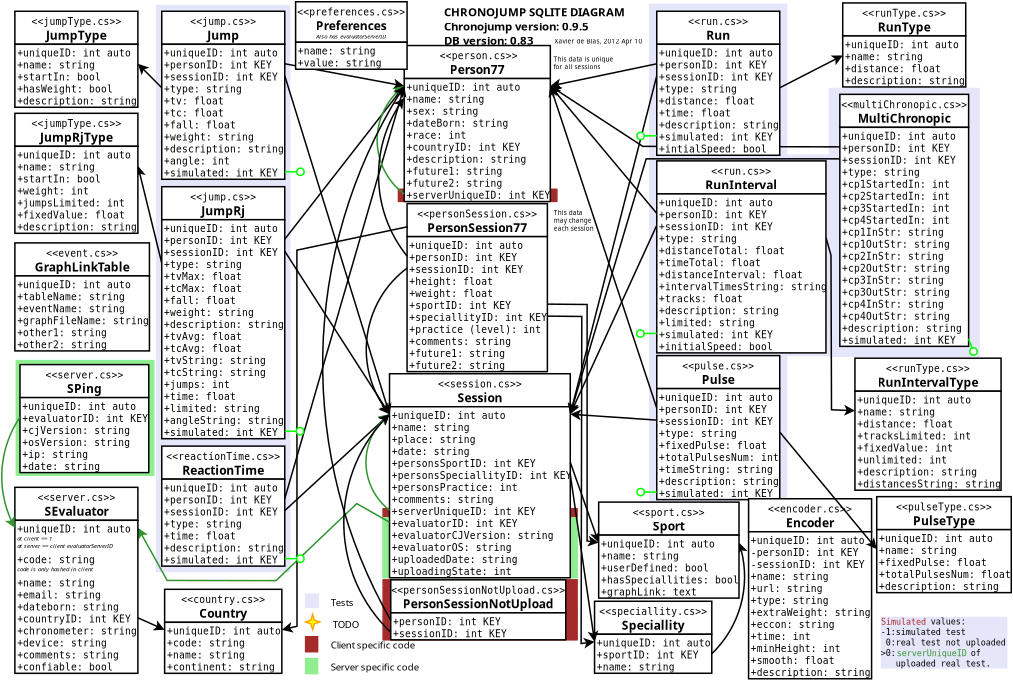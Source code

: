 <?xml version="1.0" encoding="UTF-8"?>
<dia:diagram xmlns:dia="http://www.lysator.liu.se/~alla/dia/">
  <dia:layer name="Fondo" visible="true" active="true">
    <dia:group>
      <dia:object type="Standard - Box" version="0" id="O0">
        <dia:attribute name="obj_pos">
          <dia:point val="38.781,15.867"/>
        </dia:attribute>
        <dia:attribute name="obj_bb">
          <dia:rectangle val="38.731,15.817;49.392,16.723"/>
        </dia:attribute>
        <dia:attribute name="elem_corner">
          <dia:point val="38.781,15.867"/>
        </dia:attribute>
        <dia:attribute name="elem_width">
          <dia:real val="10.561"/>
        </dia:attribute>
        <dia:attribute name="elem_height">
          <dia:real val="0.807"/>
        </dia:attribute>
        <dia:attribute name="border_width">
          <dia:real val="0.1"/>
        </dia:attribute>
        <dia:attribute name="border_color">
          <dia:color val="#a52a2a"/>
        </dia:attribute>
        <dia:attribute name="inner_color">
          <dia:color val="#a52a2a"/>
        </dia:attribute>
        <dia:attribute name="show_background">
          <dia:boolean val="true"/>
        </dia:attribute>
        <dia:attribute name="corner_radius">
          <dia:real val="1.175e-38"/>
        </dia:attribute>
      </dia:object>
      <dia:object type="UML - Class" version="0" id="O1">
        <dia:attribute name="obj_pos">
          <dia:point val="39.164,6.283"/>
        </dia:attribute>
        <dia:attribute name="obj_bb">
          <dia:rectangle val="39.114,6.233;48.954,16.733"/>
        </dia:attribute>
        <dia:attribute name="elem_corner">
          <dia:point val="39.164,6.283"/>
        </dia:attribute>
        <dia:attribute name="elem_width">
          <dia:real val="9.74"/>
        </dia:attribute>
        <dia:attribute name="elem_height">
          <dia:real val="10.4"/>
        </dia:attribute>
        <dia:attribute name="name">
          <dia:string>#Person77#</dia:string>
        </dia:attribute>
        <dia:attribute name="stereotype">
          <dia:string>#person.cs#</dia:string>
        </dia:attribute>
        <dia:attribute name="comment">
          <dia:string>##</dia:string>
        </dia:attribute>
        <dia:attribute name="abstract">
          <dia:boolean val="false"/>
        </dia:attribute>
        <dia:attribute name="suppress_attributes">
          <dia:boolean val="false"/>
        </dia:attribute>
        <dia:attribute name="suppress_operations">
          <dia:boolean val="false"/>
        </dia:attribute>
        <dia:attribute name="visible_attributes">
          <dia:boolean val="true"/>
        </dia:attribute>
        <dia:attribute name="visible_operations">
          <dia:boolean val="false"/>
        </dia:attribute>
        <dia:attribute name="visible_comments">
          <dia:boolean val="false"/>
        </dia:attribute>
        <dia:attribute name="wrap_operations">
          <dia:boolean val="false"/>
        </dia:attribute>
        <dia:attribute name="wrap_after_char">
          <dia:int val="40"/>
        </dia:attribute>
        <dia:attribute name="comment_line_length">
          <dia:int val="40"/>
        </dia:attribute>
        <dia:attribute name="comment_tagging">
          <dia:boolean val="false"/>
        </dia:attribute>
        <dia:attribute name="line_width">
          <dia:real val="0.1"/>
        </dia:attribute>
        <dia:attribute name="line_color">
          <dia:color val="#000000"/>
        </dia:attribute>
        <dia:attribute name="fill_color">
          <dia:color val="#ffffff"/>
        </dia:attribute>
        <dia:attribute name="text_color">
          <dia:color val="#000000"/>
        </dia:attribute>
        <dia:attribute name="normal_font">
          <dia:font family="monospace" style="0" name="Courier"/>
        </dia:attribute>
        <dia:attribute name="abstract_font">
          <dia:font family="monospace" style="88" name="Courier-BoldOblique"/>
        </dia:attribute>
        <dia:attribute name="polymorphic_font">
          <dia:font family="monospace" style="8" name="Courier-Oblique"/>
        </dia:attribute>
        <dia:attribute name="classname_font">
          <dia:font family="sans" style="80" name="Helvetica-Bold"/>
        </dia:attribute>
        <dia:attribute name="abstract_classname_font">
          <dia:font family="sans" style="88" name="Helvetica-BoldOblique"/>
        </dia:attribute>
        <dia:attribute name="comment_font">
          <dia:font family="sans" style="8" name="Helvetica-Oblique"/>
        </dia:attribute>
        <dia:attribute name="normal_font_height">
          <dia:real val="0.8"/>
        </dia:attribute>
        <dia:attribute name="polymorphic_font_height">
          <dia:real val="0.8"/>
        </dia:attribute>
        <dia:attribute name="abstract_font_height">
          <dia:real val="0.8"/>
        </dia:attribute>
        <dia:attribute name="classname_font_height">
          <dia:real val="1"/>
        </dia:attribute>
        <dia:attribute name="abstract_classname_font_height">
          <dia:real val="1"/>
        </dia:attribute>
        <dia:attribute name="comment_font_height">
          <dia:real val="1"/>
        </dia:attribute>
        <dia:attribute name="attributes">
          <dia:composite type="umlattribute">
            <dia:attribute name="name">
              <dia:string>#uniqueID#</dia:string>
            </dia:attribute>
            <dia:attribute name="type">
              <dia:string>#int auto#</dia:string>
            </dia:attribute>
            <dia:attribute name="value">
              <dia:string>##</dia:string>
            </dia:attribute>
            <dia:attribute name="comment">
              <dia:string>##</dia:string>
            </dia:attribute>
            <dia:attribute name="visibility">
              <dia:enum val="0"/>
            </dia:attribute>
            <dia:attribute name="abstract">
              <dia:boolean val="false"/>
            </dia:attribute>
            <dia:attribute name="class_scope">
              <dia:boolean val="false"/>
            </dia:attribute>
          </dia:composite>
          <dia:composite type="umlattribute">
            <dia:attribute name="name">
              <dia:string>#name#</dia:string>
            </dia:attribute>
            <dia:attribute name="type">
              <dia:string>#string#</dia:string>
            </dia:attribute>
            <dia:attribute name="value">
              <dia:string>##</dia:string>
            </dia:attribute>
            <dia:attribute name="comment">
              <dia:string>##</dia:string>
            </dia:attribute>
            <dia:attribute name="visibility">
              <dia:enum val="0"/>
            </dia:attribute>
            <dia:attribute name="abstract">
              <dia:boolean val="false"/>
            </dia:attribute>
            <dia:attribute name="class_scope">
              <dia:boolean val="false"/>
            </dia:attribute>
          </dia:composite>
          <dia:composite type="umlattribute">
            <dia:attribute name="name">
              <dia:string>#sex#</dia:string>
            </dia:attribute>
            <dia:attribute name="type">
              <dia:string>#string#</dia:string>
            </dia:attribute>
            <dia:attribute name="value">
              <dia:string>##</dia:string>
            </dia:attribute>
            <dia:attribute name="comment">
              <dia:string>##</dia:string>
            </dia:attribute>
            <dia:attribute name="visibility">
              <dia:enum val="0"/>
            </dia:attribute>
            <dia:attribute name="abstract">
              <dia:boolean val="false"/>
            </dia:attribute>
            <dia:attribute name="class_scope">
              <dia:boolean val="false"/>
            </dia:attribute>
          </dia:composite>
          <dia:composite type="umlattribute">
            <dia:attribute name="name">
              <dia:string>#dateBorn#</dia:string>
            </dia:attribute>
            <dia:attribute name="type">
              <dia:string>#string#</dia:string>
            </dia:attribute>
            <dia:attribute name="value">
              <dia:string>##</dia:string>
            </dia:attribute>
            <dia:attribute name="comment">
              <dia:string>##</dia:string>
            </dia:attribute>
            <dia:attribute name="visibility">
              <dia:enum val="0"/>
            </dia:attribute>
            <dia:attribute name="abstract">
              <dia:boolean val="false"/>
            </dia:attribute>
            <dia:attribute name="class_scope">
              <dia:boolean val="false"/>
            </dia:attribute>
          </dia:composite>
          <dia:composite type="umlattribute">
            <dia:attribute name="name">
              <dia:string>#race#</dia:string>
            </dia:attribute>
            <dia:attribute name="type">
              <dia:string>#int#</dia:string>
            </dia:attribute>
            <dia:attribute name="value">
              <dia:string>##</dia:string>
            </dia:attribute>
            <dia:attribute name="comment">
              <dia:string>##</dia:string>
            </dia:attribute>
            <dia:attribute name="visibility">
              <dia:enum val="0"/>
            </dia:attribute>
            <dia:attribute name="abstract">
              <dia:boolean val="false"/>
            </dia:attribute>
            <dia:attribute name="class_scope">
              <dia:boolean val="false"/>
            </dia:attribute>
          </dia:composite>
          <dia:composite type="umlattribute">
            <dia:attribute name="name">
              <dia:string>#countryID#</dia:string>
            </dia:attribute>
            <dia:attribute name="type">
              <dia:string>#int KEY#</dia:string>
            </dia:attribute>
            <dia:attribute name="value">
              <dia:string>##</dia:string>
            </dia:attribute>
            <dia:attribute name="comment">
              <dia:string>##</dia:string>
            </dia:attribute>
            <dia:attribute name="visibility">
              <dia:enum val="0"/>
            </dia:attribute>
            <dia:attribute name="abstract">
              <dia:boolean val="false"/>
            </dia:attribute>
            <dia:attribute name="class_scope">
              <dia:boolean val="false"/>
            </dia:attribute>
          </dia:composite>
          <dia:composite type="umlattribute">
            <dia:attribute name="name">
              <dia:string>#description#</dia:string>
            </dia:attribute>
            <dia:attribute name="type">
              <dia:string>#string#</dia:string>
            </dia:attribute>
            <dia:attribute name="value">
              <dia:string>##</dia:string>
            </dia:attribute>
            <dia:attribute name="comment">
              <dia:string>##</dia:string>
            </dia:attribute>
            <dia:attribute name="visibility">
              <dia:enum val="0"/>
            </dia:attribute>
            <dia:attribute name="abstract">
              <dia:boolean val="false"/>
            </dia:attribute>
            <dia:attribute name="class_scope">
              <dia:boolean val="false"/>
            </dia:attribute>
          </dia:composite>
          <dia:composite type="umlattribute">
            <dia:attribute name="name">
              <dia:string>#future1#</dia:string>
            </dia:attribute>
            <dia:attribute name="type">
              <dia:string>#string#</dia:string>
            </dia:attribute>
            <dia:attribute name="value">
              <dia:string>##</dia:string>
            </dia:attribute>
            <dia:attribute name="comment">
              <dia:string>##</dia:string>
            </dia:attribute>
            <dia:attribute name="visibility">
              <dia:enum val="0"/>
            </dia:attribute>
            <dia:attribute name="abstract">
              <dia:boolean val="false"/>
            </dia:attribute>
            <dia:attribute name="class_scope">
              <dia:boolean val="false"/>
            </dia:attribute>
          </dia:composite>
          <dia:composite type="umlattribute">
            <dia:attribute name="name">
              <dia:string>#future2#</dia:string>
            </dia:attribute>
            <dia:attribute name="type">
              <dia:string>#string#</dia:string>
            </dia:attribute>
            <dia:attribute name="value">
              <dia:string>##</dia:string>
            </dia:attribute>
            <dia:attribute name="comment">
              <dia:string>##</dia:string>
            </dia:attribute>
            <dia:attribute name="visibility">
              <dia:enum val="0"/>
            </dia:attribute>
            <dia:attribute name="abstract">
              <dia:boolean val="false"/>
            </dia:attribute>
            <dia:attribute name="class_scope">
              <dia:boolean val="false"/>
            </dia:attribute>
          </dia:composite>
          <dia:composite type="umlattribute">
            <dia:attribute name="name">
              <dia:string>#serverUniqueID#</dia:string>
            </dia:attribute>
            <dia:attribute name="type">
              <dia:string>#int KEY#</dia:string>
            </dia:attribute>
            <dia:attribute name="value">
              <dia:string>##</dia:string>
            </dia:attribute>
            <dia:attribute name="comment">
              <dia:string>##</dia:string>
            </dia:attribute>
            <dia:attribute name="visibility">
              <dia:enum val="0"/>
            </dia:attribute>
            <dia:attribute name="abstract">
              <dia:boolean val="false"/>
            </dia:attribute>
            <dia:attribute name="class_scope">
              <dia:boolean val="false"/>
            </dia:attribute>
          </dia:composite>
        </dia:attribute>
        <dia:attribute name="operations"/>
        <dia:attribute name="template">
          <dia:boolean val="false"/>
        </dia:attribute>
        <dia:attribute name="templates"/>
      </dia:object>
      <dia:object type="Standard - Text" version="1" id="O2">
        <dia:attribute name="obj_pos">
          <dia:point val="49.114,6.885"/>
        </dia:attribute>
        <dia:attribute name="obj_bb">
          <dia:rectangle val="49.114,6.885;53.127,7.909"/>
        </dia:attribute>
        <dia:attribute name="text">
          <dia:composite type="text">
            <dia:attribute name="string">
              <dia:string>#This data is unique
for all sessions#</dia:string>
            </dia:attribute>
            <dia:attribute name="font">
              <dia:font family="sans" style="0" name="Helvetica"/>
            </dia:attribute>
            <dia:attribute name="height">
              <dia:real val="0.53"/>
            </dia:attribute>
            <dia:attribute name="pos">
              <dia:point val="49.114,7.28"/>
            </dia:attribute>
            <dia:attribute name="color">
              <dia:color val="#000000"/>
            </dia:attribute>
            <dia:attribute name="alignment">
              <dia:enum val="0"/>
            </dia:attribute>
          </dia:composite>
        </dia:attribute>
        <dia:attribute name="valign">
          <dia:enum val="0"/>
        </dia:attribute>
      </dia:object>
    </dia:group>
    <dia:group>
      <dia:object type="UML - Class" version="0" id="O3">
        <dia:attribute name="obj_pos">
          <dia:point val="39.354,16.823"/>
        </dia:attribute>
        <dia:attribute name="obj_bb">
          <dia:rectangle val="39.304,16.773;48.759,28.073"/>
        </dia:attribute>
        <dia:attribute name="elem_corner">
          <dia:point val="39.354,16.823"/>
        </dia:attribute>
        <dia:attribute name="elem_width">
          <dia:real val="9.355"/>
        </dia:attribute>
        <dia:attribute name="elem_height">
          <dia:real val="11.2"/>
        </dia:attribute>
        <dia:attribute name="name">
          <dia:string>#PersonSession77#</dia:string>
        </dia:attribute>
        <dia:attribute name="stereotype">
          <dia:string>#personSession.cs#</dia:string>
        </dia:attribute>
        <dia:attribute name="comment">
          <dia:string>##</dia:string>
        </dia:attribute>
        <dia:attribute name="abstract">
          <dia:boolean val="false"/>
        </dia:attribute>
        <dia:attribute name="suppress_attributes">
          <dia:boolean val="false"/>
        </dia:attribute>
        <dia:attribute name="suppress_operations">
          <dia:boolean val="false"/>
        </dia:attribute>
        <dia:attribute name="visible_attributes">
          <dia:boolean val="true"/>
        </dia:attribute>
        <dia:attribute name="visible_operations">
          <dia:boolean val="false"/>
        </dia:attribute>
        <dia:attribute name="visible_comments">
          <dia:boolean val="true"/>
        </dia:attribute>
        <dia:attribute name="wrap_operations">
          <dia:boolean val="false"/>
        </dia:attribute>
        <dia:attribute name="wrap_after_char">
          <dia:int val="40"/>
        </dia:attribute>
        <dia:attribute name="comment_line_length">
          <dia:int val="40"/>
        </dia:attribute>
        <dia:attribute name="comment_tagging">
          <dia:boolean val="false"/>
        </dia:attribute>
        <dia:attribute name="line_width">
          <dia:real val="0.1"/>
        </dia:attribute>
        <dia:attribute name="line_color">
          <dia:color val="#000000"/>
        </dia:attribute>
        <dia:attribute name="fill_color">
          <dia:color val="#ffffff"/>
        </dia:attribute>
        <dia:attribute name="text_color">
          <dia:color val="#000000"/>
        </dia:attribute>
        <dia:attribute name="normal_font">
          <dia:font family="monospace" style="0" name="Courier"/>
        </dia:attribute>
        <dia:attribute name="abstract_font">
          <dia:font family="monospace" style="88" name="Courier-BoldOblique"/>
        </dia:attribute>
        <dia:attribute name="polymorphic_font">
          <dia:font family="monospace" style="8" name="Courier-Oblique"/>
        </dia:attribute>
        <dia:attribute name="classname_font">
          <dia:font family="sans" style="80" name="Helvetica-Bold"/>
        </dia:attribute>
        <dia:attribute name="abstract_classname_font">
          <dia:font family="sans" style="88" name="Helvetica-BoldOblique"/>
        </dia:attribute>
        <dia:attribute name="comment_font">
          <dia:font family="sans" style="8" name="Helvetica-Oblique"/>
        </dia:attribute>
        <dia:attribute name="normal_font_height">
          <dia:real val="0.8"/>
        </dia:attribute>
        <dia:attribute name="polymorphic_font_height">
          <dia:real val="0.8"/>
        </dia:attribute>
        <dia:attribute name="abstract_font_height">
          <dia:real val="0.8"/>
        </dia:attribute>
        <dia:attribute name="classname_font_height">
          <dia:real val="1"/>
        </dia:attribute>
        <dia:attribute name="abstract_classname_font_height">
          <dia:real val="1"/>
        </dia:attribute>
        <dia:attribute name="comment_font_height">
          <dia:real val="1"/>
        </dia:attribute>
        <dia:attribute name="attributes">
          <dia:composite type="umlattribute">
            <dia:attribute name="name">
              <dia:string>#uniqueID#</dia:string>
            </dia:attribute>
            <dia:attribute name="type">
              <dia:string>#int auto#</dia:string>
            </dia:attribute>
            <dia:attribute name="value">
              <dia:string>##</dia:string>
            </dia:attribute>
            <dia:attribute name="comment">
              <dia:string>##</dia:string>
            </dia:attribute>
            <dia:attribute name="visibility">
              <dia:enum val="0"/>
            </dia:attribute>
            <dia:attribute name="abstract">
              <dia:boolean val="false"/>
            </dia:attribute>
            <dia:attribute name="class_scope">
              <dia:boolean val="false"/>
            </dia:attribute>
          </dia:composite>
          <dia:composite type="umlattribute">
            <dia:attribute name="name">
              <dia:string>#personID#</dia:string>
            </dia:attribute>
            <dia:attribute name="type">
              <dia:string>#int KEY#</dia:string>
            </dia:attribute>
            <dia:attribute name="value">
              <dia:string>##</dia:string>
            </dia:attribute>
            <dia:attribute name="comment">
              <dia:string>##</dia:string>
            </dia:attribute>
            <dia:attribute name="visibility">
              <dia:enum val="0"/>
            </dia:attribute>
            <dia:attribute name="abstract">
              <dia:boolean val="false"/>
            </dia:attribute>
            <dia:attribute name="class_scope">
              <dia:boolean val="false"/>
            </dia:attribute>
          </dia:composite>
          <dia:composite type="umlattribute">
            <dia:attribute name="name">
              <dia:string>#sessionID#</dia:string>
            </dia:attribute>
            <dia:attribute name="type">
              <dia:string>#int KEY#</dia:string>
            </dia:attribute>
            <dia:attribute name="value">
              <dia:string>##</dia:string>
            </dia:attribute>
            <dia:attribute name="comment">
              <dia:string>##</dia:string>
            </dia:attribute>
            <dia:attribute name="visibility">
              <dia:enum val="0"/>
            </dia:attribute>
            <dia:attribute name="abstract">
              <dia:boolean val="false"/>
            </dia:attribute>
            <dia:attribute name="class_scope">
              <dia:boolean val="false"/>
            </dia:attribute>
          </dia:composite>
          <dia:composite type="umlattribute">
            <dia:attribute name="name">
              <dia:string>#height#</dia:string>
            </dia:attribute>
            <dia:attribute name="type">
              <dia:string>#float#</dia:string>
            </dia:attribute>
            <dia:attribute name="value">
              <dia:string>##</dia:string>
            </dia:attribute>
            <dia:attribute name="comment">
              <dia:string>##</dia:string>
            </dia:attribute>
            <dia:attribute name="visibility">
              <dia:enum val="0"/>
            </dia:attribute>
            <dia:attribute name="abstract">
              <dia:boolean val="false"/>
            </dia:attribute>
            <dia:attribute name="class_scope">
              <dia:boolean val="false"/>
            </dia:attribute>
          </dia:composite>
          <dia:composite type="umlattribute">
            <dia:attribute name="name">
              <dia:string>#weight#</dia:string>
            </dia:attribute>
            <dia:attribute name="type">
              <dia:string>#float#</dia:string>
            </dia:attribute>
            <dia:attribute name="value">
              <dia:string>##</dia:string>
            </dia:attribute>
            <dia:attribute name="comment">
              <dia:string>##</dia:string>
            </dia:attribute>
            <dia:attribute name="visibility">
              <dia:enum val="0"/>
            </dia:attribute>
            <dia:attribute name="abstract">
              <dia:boolean val="false"/>
            </dia:attribute>
            <dia:attribute name="class_scope">
              <dia:boolean val="false"/>
            </dia:attribute>
          </dia:composite>
          <dia:composite type="umlattribute">
            <dia:attribute name="name">
              <dia:string>#sportID#</dia:string>
            </dia:attribute>
            <dia:attribute name="type">
              <dia:string>#int KEY#</dia:string>
            </dia:attribute>
            <dia:attribute name="value">
              <dia:string>##</dia:string>
            </dia:attribute>
            <dia:attribute name="comment">
              <dia:string>##</dia:string>
            </dia:attribute>
            <dia:attribute name="visibility">
              <dia:enum val="0"/>
            </dia:attribute>
            <dia:attribute name="abstract">
              <dia:boolean val="false"/>
            </dia:attribute>
            <dia:attribute name="class_scope">
              <dia:boolean val="false"/>
            </dia:attribute>
          </dia:composite>
          <dia:composite type="umlattribute">
            <dia:attribute name="name">
              <dia:string>#speciallityID#</dia:string>
            </dia:attribute>
            <dia:attribute name="type">
              <dia:string>#int KEY#</dia:string>
            </dia:attribute>
            <dia:attribute name="value">
              <dia:string>##</dia:string>
            </dia:attribute>
            <dia:attribute name="comment">
              <dia:string>##</dia:string>
            </dia:attribute>
            <dia:attribute name="visibility">
              <dia:enum val="0"/>
            </dia:attribute>
            <dia:attribute name="abstract">
              <dia:boolean val="false"/>
            </dia:attribute>
            <dia:attribute name="class_scope">
              <dia:boolean val="false"/>
            </dia:attribute>
          </dia:composite>
          <dia:composite type="umlattribute">
            <dia:attribute name="name">
              <dia:string>#practice (level)#</dia:string>
            </dia:attribute>
            <dia:attribute name="type">
              <dia:string>#int#</dia:string>
            </dia:attribute>
            <dia:attribute name="value">
              <dia:string>##</dia:string>
            </dia:attribute>
            <dia:attribute name="comment">
              <dia:string>##</dia:string>
            </dia:attribute>
            <dia:attribute name="visibility">
              <dia:enum val="0"/>
            </dia:attribute>
            <dia:attribute name="abstract">
              <dia:boolean val="false"/>
            </dia:attribute>
            <dia:attribute name="class_scope">
              <dia:boolean val="false"/>
            </dia:attribute>
          </dia:composite>
          <dia:composite type="umlattribute">
            <dia:attribute name="name">
              <dia:string>#comments#</dia:string>
            </dia:attribute>
            <dia:attribute name="type">
              <dia:string>#string#</dia:string>
            </dia:attribute>
            <dia:attribute name="value">
              <dia:string>##</dia:string>
            </dia:attribute>
            <dia:attribute name="comment">
              <dia:string>##</dia:string>
            </dia:attribute>
            <dia:attribute name="visibility">
              <dia:enum val="0"/>
            </dia:attribute>
            <dia:attribute name="abstract">
              <dia:boolean val="false"/>
            </dia:attribute>
            <dia:attribute name="class_scope">
              <dia:boolean val="false"/>
            </dia:attribute>
          </dia:composite>
          <dia:composite type="umlattribute">
            <dia:attribute name="name">
              <dia:string>#future1#</dia:string>
            </dia:attribute>
            <dia:attribute name="type">
              <dia:string>#string#</dia:string>
            </dia:attribute>
            <dia:attribute name="value">
              <dia:string>##</dia:string>
            </dia:attribute>
            <dia:attribute name="comment">
              <dia:string>##</dia:string>
            </dia:attribute>
            <dia:attribute name="visibility">
              <dia:enum val="0"/>
            </dia:attribute>
            <dia:attribute name="abstract">
              <dia:boolean val="false"/>
            </dia:attribute>
            <dia:attribute name="class_scope">
              <dia:boolean val="false"/>
            </dia:attribute>
          </dia:composite>
          <dia:composite type="umlattribute">
            <dia:attribute name="name">
              <dia:string>#future2#</dia:string>
            </dia:attribute>
            <dia:attribute name="type">
              <dia:string>#string#</dia:string>
            </dia:attribute>
            <dia:attribute name="value">
              <dia:string>##</dia:string>
            </dia:attribute>
            <dia:attribute name="comment">
              <dia:string>##</dia:string>
            </dia:attribute>
            <dia:attribute name="visibility">
              <dia:enum val="0"/>
            </dia:attribute>
            <dia:attribute name="abstract">
              <dia:boolean val="false"/>
            </dia:attribute>
            <dia:attribute name="class_scope">
              <dia:boolean val="false"/>
            </dia:attribute>
          </dia:composite>
        </dia:attribute>
        <dia:attribute name="operations"/>
        <dia:attribute name="template">
          <dia:boolean val="false"/>
        </dia:attribute>
        <dia:attribute name="templates"/>
      </dia:object>
      <dia:object type="Standard - Text" version="1" id="O4">
        <dia:attribute name="obj_pos">
          <dia:point val="49.135,17.119"/>
        </dia:attribute>
        <dia:attribute name="obj_bb">
          <dia:rectangle val="49.135,17.119;51.855,18.673"/>
        </dia:attribute>
        <dia:attribute name="text">
          <dia:composite type="text">
            <dia:attribute name="string">
              <dia:string>#This data
may change
each session#</dia:string>
            </dia:attribute>
            <dia:attribute name="font">
              <dia:font family="sans" style="0" name="Helvetica"/>
            </dia:attribute>
            <dia:attribute name="height">
              <dia:real val="0.53"/>
            </dia:attribute>
            <dia:attribute name="pos">
              <dia:point val="49.135,17.514"/>
            </dia:attribute>
            <dia:attribute name="color">
              <dia:color val="#000000"/>
            </dia:attribute>
            <dia:attribute name="alignment">
              <dia:enum val="0"/>
            </dia:attribute>
          </dia:composite>
        </dia:attribute>
        <dia:attribute name="valign">
          <dia:enum val="0"/>
        </dia:attribute>
      </dia:object>
    </dia:group>
    <dia:group>
      <dia:object type="Standard - Box" version="0" id="O5">
        <dia:attribute name="obj_pos">
          <dia:point val="58.327,13.59"/>
        </dia:attribute>
        <dia:attribute name="obj_bb">
          <dia:rectangle val="58.277,13.54;67.665,26.996"/>
        </dia:attribute>
        <dia:attribute name="elem_corner">
          <dia:point val="58.327,13.59"/>
        </dia:attribute>
        <dia:attribute name="elem_width">
          <dia:real val="9.288"/>
        </dia:attribute>
        <dia:attribute name="elem_height">
          <dia:real val="13.356"/>
        </dia:attribute>
        <dia:attribute name="border_width">
          <dia:real val="0.1"/>
        </dia:attribute>
        <dia:attribute name="border_color">
          <dia:color val="#e6e6fa"/>
        </dia:attribute>
        <dia:attribute name="inner_color">
          <dia:color val="#e6e6fa"/>
        </dia:attribute>
        <dia:attribute name="show_background">
          <dia:boolean val="true"/>
        </dia:attribute>
        <dia:attribute name="corner_radius">
          <dia:real val="1.175e-38"/>
        </dia:attribute>
      </dia:object>
      <dia:object type="Standard - Box" version="0" id="O6">
        <dia:attribute name="obj_pos">
          <dia:point val="55.51,3.515"/>
        </dia:attribute>
        <dia:attribute name="obj_bb">
          <dia:rectangle val="55.51,3.515;64.673,36.618"/>
        </dia:attribute>
        <dia:attribute name="elem_corner">
          <dia:point val="55.51,3.515"/>
        </dia:attribute>
        <dia:attribute name="elem_width">
          <dia:real val="9.163"/>
        </dia:attribute>
        <dia:attribute name="elem_height">
          <dia:real val="33.103"/>
        </dia:attribute>
        <dia:attribute name="border_width">
          <dia:real val="1.175e-38"/>
        </dia:attribute>
        <dia:attribute name="border_color">
          <dia:color val="#e6e6fa"/>
        </dia:attribute>
        <dia:attribute name="inner_color">
          <dia:color val="#e6e6fa"/>
        </dia:attribute>
        <dia:attribute name="show_background">
          <dia:boolean val="true"/>
        </dia:attribute>
        <dia:attribute name="corner_radius">
          <dia:real val="1.175e-38"/>
        </dia:attribute>
      </dia:object>
    </dia:group>
    <dia:object type="Standard - Box" version="0" id="O7">
      <dia:attribute name="obj_pos">
        <dia:point val="67.51,9.15"/>
      </dia:attribute>
      <dia:attribute name="obj_bb">
        <dia:rectangle val="67.46,9.1;77.537,27.05"/>
      </dia:attribute>
      <dia:attribute name="elem_corner">
        <dia:point val="67.51,9.15"/>
      </dia:attribute>
      <dia:attribute name="elem_width">
        <dia:real val="9.977"/>
      </dia:attribute>
      <dia:attribute name="elem_height">
        <dia:real val="17.85"/>
      </dia:attribute>
      <dia:attribute name="border_width">
        <dia:real val="0.1"/>
      </dia:attribute>
      <dia:attribute name="border_color">
        <dia:color val="#e6e6fa"/>
      </dia:attribute>
      <dia:attribute name="inner_color">
        <dia:color val="#e6e6fa"/>
      </dia:attribute>
      <dia:attribute name="show_background">
        <dia:boolean val="true"/>
      </dia:attribute>
      <dia:attribute name="corner_radius">
        <dia:real val="1.175e-38"/>
      </dia:attribute>
    </dia:object>
    <dia:group>
      <dia:object type="Standard - Box" version="0" id="O8">
        <dia:attribute name="obj_pos">
          <dia:point val="37.758,41.903"/>
        </dia:attribute>
        <dia:attribute name="obj_bb">
          <dia:rectangle val="37.708,41.853;50.741,45.954"/>
        </dia:attribute>
        <dia:attribute name="elem_corner">
          <dia:point val="37.758,41.903"/>
        </dia:attribute>
        <dia:attribute name="elem_width">
          <dia:real val="12.933"/>
        </dia:attribute>
        <dia:attribute name="elem_height">
          <dia:real val="4.001"/>
        </dia:attribute>
        <dia:attribute name="border_color">
          <dia:color val="#a52a2a"/>
        </dia:attribute>
        <dia:attribute name="inner_color">
          <dia:color val="#a52a2a"/>
        </dia:attribute>
        <dia:attribute name="show_background">
          <dia:boolean val="true"/>
        </dia:attribute>
        <dia:attribute name="corner_radius">
          <dia:real val="1.175e-38"/>
        </dia:attribute>
      </dia:object>
      <dia:object type="UML - Class" version="0" id="O9">
        <dia:attribute name="obj_pos">
          <dia:point val="38.267,41.904"/>
        </dia:attribute>
        <dia:attribute name="obj_bb">
          <dia:rectangle val="38.217,41.854;50.162,45.954"/>
        </dia:attribute>
        <dia:attribute name="elem_corner">
          <dia:point val="38.267,41.904"/>
        </dia:attribute>
        <dia:attribute name="elem_width">
          <dia:real val="11.845"/>
        </dia:attribute>
        <dia:attribute name="elem_height">
          <dia:real val="4"/>
        </dia:attribute>
        <dia:attribute name="name">
          <dia:string>#PersonSessionNotUpload#</dia:string>
        </dia:attribute>
        <dia:attribute name="stereotype">
          <dia:string>#personSessionNotUpload.cs#</dia:string>
        </dia:attribute>
        <dia:attribute name="comment">
          <dia:string>##</dia:string>
        </dia:attribute>
        <dia:attribute name="abstract">
          <dia:boolean val="false"/>
        </dia:attribute>
        <dia:attribute name="suppress_attributes">
          <dia:boolean val="false"/>
        </dia:attribute>
        <dia:attribute name="suppress_operations">
          <dia:boolean val="false"/>
        </dia:attribute>
        <dia:attribute name="visible_attributes">
          <dia:boolean val="true"/>
        </dia:attribute>
        <dia:attribute name="visible_operations">
          <dia:boolean val="false"/>
        </dia:attribute>
        <dia:attribute name="visible_comments">
          <dia:boolean val="false"/>
        </dia:attribute>
        <dia:attribute name="wrap_operations">
          <dia:boolean val="false"/>
        </dia:attribute>
        <dia:attribute name="wrap_after_char">
          <dia:int val="40"/>
        </dia:attribute>
        <dia:attribute name="comment_line_length">
          <dia:int val="40"/>
        </dia:attribute>
        <dia:attribute name="comment_tagging">
          <dia:boolean val="false"/>
        </dia:attribute>
        <dia:attribute name="line_width">
          <dia:real val="0.1"/>
        </dia:attribute>
        <dia:attribute name="line_color">
          <dia:color val="#000000"/>
        </dia:attribute>
        <dia:attribute name="fill_color">
          <dia:color val="#ffffff"/>
        </dia:attribute>
        <dia:attribute name="text_color">
          <dia:color val="#000000"/>
        </dia:attribute>
        <dia:attribute name="normal_font">
          <dia:font family="monospace" style="0" name="Courier"/>
        </dia:attribute>
        <dia:attribute name="abstract_font">
          <dia:font family="monospace" style="88" name="Courier-BoldOblique"/>
        </dia:attribute>
        <dia:attribute name="polymorphic_font">
          <dia:font family="monospace" style="8" name="Courier-Oblique"/>
        </dia:attribute>
        <dia:attribute name="classname_font">
          <dia:font family="sans" style="80" name="Helvetica-Bold"/>
        </dia:attribute>
        <dia:attribute name="abstract_classname_font">
          <dia:font family="sans" style="88" name="Helvetica-BoldOblique"/>
        </dia:attribute>
        <dia:attribute name="comment_font">
          <dia:font family="sans" style="8" name="Helvetica-Oblique"/>
        </dia:attribute>
        <dia:attribute name="normal_font_height">
          <dia:real val="0.8"/>
        </dia:attribute>
        <dia:attribute name="polymorphic_font_height">
          <dia:real val="0.8"/>
        </dia:attribute>
        <dia:attribute name="abstract_font_height">
          <dia:real val="0.8"/>
        </dia:attribute>
        <dia:attribute name="classname_font_height">
          <dia:real val="1"/>
        </dia:attribute>
        <dia:attribute name="abstract_classname_font_height">
          <dia:real val="1"/>
        </dia:attribute>
        <dia:attribute name="comment_font_height">
          <dia:real val="1"/>
        </dia:attribute>
        <dia:attribute name="attributes">
          <dia:composite type="umlattribute">
            <dia:attribute name="name">
              <dia:string>#personID#</dia:string>
            </dia:attribute>
            <dia:attribute name="type">
              <dia:string>#int KEY#</dia:string>
            </dia:attribute>
            <dia:attribute name="value">
              <dia:string>##</dia:string>
            </dia:attribute>
            <dia:attribute name="comment">
              <dia:string>##</dia:string>
            </dia:attribute>
            <dia:attribute name="visibility">
              <dia:enum val="0"/>
            </dia:attribute>
            <dia:attribute name="abstract">
              <dia:boolean val="false"/>
            </dia:attribute>
            <dia:attribute name="class_scope">
              <dia:boolean val="false"/>
            </dia:attribute>
          </dia:composite>
          <dia:composite type="umlattribute">
            <dia:attribute name="name">
              <dia:string>#sessionID#</dia:string>
            </dia:attribute>
            <dia:attribute name="type">
              <dia:string>#int KEY#</dia:string>
            </dia:attribute>
            <dia:attribute name="value">
              <dia:string>##</dia:string>
            </dia:attribute>
            <dia:attribute name="comment">
              <dia:string>##</dia:string>
            </dia:attribute>
            <dia:attribute name="visibility">
              <dia:enum val="0"/>
            </dia:attribute>
            <dia:attribute name="abstract">
              <dia:boolean val="false"/>
            </dia:attribute>
            <dia:attribute name="class_scope">
              <dia:boolean val="false"/>
            </dia:attribute>
          </dia:composite>
        </dia:attribute>
        <dia:attribute name="operations"/>
        <dia:attribute name="template">
          <dia:boolean val="false"/>
        </dia:attribute>
        <dia:attribute name="templates"/>
      </dia:object>
    </dia:group>
    <dia:group>
      <dia:group>
        <dia:object type="Standard - Box" version="0" id="O10">
          <dia:attribute name="obj_pos">
            <dia:point val="37.757,37.161"/>
          </dia:attribute>
          <dia:attribute name="obj_bb">
            <dia:rectangle val="37.706,37.111;50.738,37.759"/>
          </dia:attribute>
          <dia:attribute name="elem_corner">
            <dia:point val="37.757,37.161"/>
          </dia:attribute>
          <dia:attribute name="elem_width">
            <dia:real val="12.932"/>
          </dia:attribute>
          <dia:attribute name="elem_height">
            <dia:real val="0.548"/>
          </dia:attribute>
          <dia:attribute name="border_color">
            <dia:color val="#a52a2a"/>
          </dia:attribute>
          <dia:attribute name="inner_color">
            <dia:color val="#a52a2a"/>
          </dia:attribute>
          <dia:attribute name="show_background">
            <dia:boolean val="true"/>
          </dia:attribute>
          <dia:attribute name="corner_radius">
            <dia:real val="1.175e-38"/>
          </dia:attribute>
        </dia:object>
        <dia:object type="Standard - Box" version="0" id="O11">
          <dia:attribute name="obj_pos">
            <dia:point val="37.753,37.766"/>
          </dia:attribute>
          <dia:attribute name="obj_bb">
            <dia:rectangle val="37.703,37.715;50.745,41.813"/>
          </dia:attribute>
          <dia:attribute name="elem_corner">
            <dia:point val="37.753,37.766"/>
          </dia:attribute>
          <dia:attribute name="elem_width">
            <dia:real val="12.942"/>
          </dia:attribute>
          <dia:attribute name="elem_height">
            <dia:real val="3.998"/>
          </dia:attribute>
          <dia:attribute name="border_color">
            <dia:color val="#90ee90"/>
          </dia:attribute>
          <dia:attribute name="inner_color">
            <dia:color val="#90ee90"/>
          </dia:attribute>
          <dia:attribute name="show_background">
            <dia:boolean val="true"/>
          </dia:attribute>
          <dia:attribute name="corner_radius">
            <dia:real val="1.175e-38"/>
          </dia:attribute>
        </dia:object>
      </dia:group>
      <dia:object type="UML - Class" version="0" id="O12">
        <dia:attribute name="obj_pos">
          <dia:point val="38.184,28.163"/>
        </dia:attribute>
        <dia:attribute name="obj_bb">
          <dia:rectangle val="38.133,28.113;50.283,41.813"/>
        </dia:attribute>
        <dia:attribute name="elem_corner">
          <dia:point val="38.184,28.163"/>
        </dia:attribute>
        <dia:attribute name="elem_width">
          <dia:real val="12.05"/>
        </dia:attribute>
        <dia:attribute name="elem_height">
          <dia:real val="13.6"/>
        </dia:attribute>
        <dia:attribute name="name">
          <dia:string>#Session#</dia:string>
        </dia:attribute>
        <dia:attribute name="stereotype">
          <dia:string>#session.cs#</dia:string>
        </dia:attribute>
        <dia:attribute name="comment">
          <dia:string>##</dia:string>
        </dia:attribute>
        <dia:attribute name="abstract">
          <dia:boolean val="false"/>
        </dia:attribute>
        <dia:attribute name="suppress_attributes">
          <dia:boolean val="false"/>
        </dia:attribute>
        <dia:attribute name="suppress_operations">
          <dia:boolean val="false"/>
        </dia:attribute>
        <dia:attribute name="visible_attributes">
          <dia:boolean val="true"/>
        </dia:attribute>
        <dia:attribute name="visible_operations">
          <dia:boolean val="false"/>
        </dia:attribute>
        <dia:attribute name="visible_comments">
          <dia:boolean val="false"/>
        </dia:attribute>
        <dia:attribute name="wrap_operations">
          <dia:boolean val="false"/>
        </dia:attribute>
        <dia:attribute name="wrap_after_char">
          <dia:int val="40"/>
        </dia:attribute>
        <dia:attribute name="comment_line_length">
          <dia:int val="40"/>
        </dia:attribute>
        <dia:attribute name="comment_tagging">
          <dia:boolean val="false"/>
        </dia:attribute>
        <dia:attribute name="line_width">
          <dia:real val="0.1"/>
        </dia:attribute>
        <dia:attribute name="line_color">
          <dia:color val="#000000"/>
        </dia:attribute>
        <dia:attribute name="fill_color">
          <dia:color val="#ffffff"/>
        </dia:attribute>
        <dia:attribute name="text_color">
          <dia:color val="#000000"/>
        </dia:attribute>
        <dia:attribute name="normal_font">
          <dia:font family="monospace" style="0" name="Courier"/>
        </dia:attribute>
        <dia:attribute name="abstract_font">
          <dia:font family="monospace" style="88" name="Courier-BoldOblique"/>
        </dia:attribute>
        <dia:attribute name="polymorphic_font">
          <dia:font family="monospace" style="8" name="Courier-Oblique"/>
        </dia:attribute>
        <dia:attribute name="classname_font">
          <dia:font family="sans" style="80" name="Helvetica-Bold"/>
        </dia:attribute>
        <dia:attribute name="abstract_classname_font">
          <dia:font family="sans" style="88" name="Helvetica-BoldOblique"/>
        </dia:attribute>
        <dia:attribute name="comment_font">
          <dia:font family="sans" style="8" name="Helvetica-Oblique"/>
        </dia:attribute>
        <dia:attribute name="normal_font_height">
          <dia:real val="0.8"/>
        </dia:attribute>
        <dia:attribute name="polymorphic_font_height">
          <dia:real val="0.8"/>
        </dia:attribute>
        <dia:attribute name="abstract_font_height">
          <dia:real val="0.8"/>
        </dia:attribute>
        <dia:attribute name="classname_font_height">
          <dia:real val="1"/>
        </dia:attribute>
        <dia:attribute name="abstract_classname_font_height">
          <dia:real val="1"/>
        </dia:attribute>
        <dia:attribute name="comment_font_height">
          <dia:real val="1"/>
        </dia:attribute>
        <dia:attribute name="attributes">
          <dia:composite type="umlattribute">
            <dia:attribute name="name">
              <dia:string>#uniqueID#</dia:string>
            </dia:attribute>
            <dia:attribute name="type">
              <dia:string>#int auto#</dia:string>
            </dia:attribute>
            <dia:attribute name="value">
              <dia:string>##</dia:string>
            </dia:attribute>
            <dia:attribute name="comment">
              <dia:string>##</dia:string>
            </dia:attribute>
            <dia:attribute name="visibility">
              <dia:enum val="0"/>
            </dia:attribute>
            <dia:attribute name="abstract">
              <dia:boolean val="false"/>
            </dia:attribute>
            <dia:attribute name="class_scope">
              <dia:boolean val="false"/>
            </dia:attribute>
          </dia:composite>
          <dia:composite type="umlattribute">
            <dia:attribute name="name">
              <dia:string>#name#</dia:string>
            </dia:attribute>
            <dia:attribute name="type">
              <dia:string>#string#</dia:string>
            </dia:attribute>
            <dia:attribute name="value">
              <dia:string>##</dia:string>
            </dia:attribute>
            <dia:attribute name="comment">
              <dia:string>##</dia:string>
            </dia:attribute>
            <dia:attribute name="visibility">
              <dia:enum val="0"/>
            </dia:attribute>
            <dia:attribute name="abstract">
              <dia:boolean val="false"/>
            </dia:attribute>
            <dia:attribute name="class_scope">
              <dia:boolean val="false"/>
            </dia:attribute>
          </dia:composite>
          <dia:composite type="umlattribute">
            <dia:attribute name="name">
              <dia:string>#place#</dia:string>
            </dia:attribute>
            <dia:attribute name="type">
              <dia:string>#string#</dia:string>
            </dia:attribute>
            <dia:attribute name="value">
              <dia:string>##</dia:string>
            </dia:attribute>
            <dia:attribute name="comment">
              <dia:string>##</dia:string>
            </dia:attribute>
            <dia:attribute name="visibility">
              <dia:enum val="0"/>
            </dia:attribute>
            <dia:attribute name="abstract">
              <dia:boolean val="false"/>
            </dia:attribute>
            <dia:attribute name="class_scope">
              <dia:boolean val="false"/>
            </dia:attribute>
          </dia:composite>
          <dia:composite type="umlattribute">
            <dia:attribute name="name">
              <dia:string>#date#</dia:string>
            </dia:attribute>
            <dia:attribute name="type">
              <dia:string>#string#</dia:string>
            </dia:attribute>
            <dia:attribute name="value">
              <dia:string>##</dia:string>
            </dia:attribute>
            <dia:attribute name="comment">
              <dia:string>##</dia:string>
            </dia:attribute>
            <dia:attribute name="visibility">
              <dia:enum val="0"/>
            </dia:attribute>
            <dia:attribute name="abstract">
              <dia:boolean val="false"/>
            </dia:attribute>
            <dia:attribute name="class_scope">
              <dia:boolean val="false"/>
            </dia:attribute>
          </dia:composite>
          <dia:composite type="umlattribute">
            <dia:attribute name="name">
              <dia:string>#personsSportID#</dia:string>
            </dia:attribute>
            <dia:attribute name="type">
              <dia:string>#int KEY#</dia:string>
            </dia:attribute>
            <dia:attribute name="value">
              <dia:string>##</dia:string>
            </dia:attribute>
            <dia:attribute name="comment">
              <dia:string>##</dia:string>
            </dia:attribute>
            <dia:attribute name="visibility">
              <dia:enum val="0"/>
            </dia:attribute>
            <dia:attribute name="abstract">
              <dia:boolean val="false"/>
            </dia:attribute>
            <dia:attribute name="class_scope">
              <dia:boolean val="false"/>
            </dia:attribute>
          </dia:composite>
          <dia:composite type="umlattribute">
            <dia:attribute name="name">
              <dia:string>#personsSpeciallityID#</dia:string>
            </dia:attribute>
            <dia:attribute name="type">
              <dia:string>#int KEY#</dia:string>
            </dia:attribute>
            <dia:attribute name="value">
              <dia:string>##</dia:string>
            </dia:attribute>
            <dia:attribute name="comment">
              <dia:string>##</dia:string>
            </dia:attribute>
            <dia:attribute name="visibility">
              <dia:enum val="0"/>
            </dia:attribute>
            <dia:attribute name="abstract">
              <dia:boolean val="false"/>
            </dia:attribute>
            <dia:attribute name="class_scope">
              <dia:boolean val="false"/>
            </dia:attribute>
          </dia:composite>
          <dia:composite type="umlattribute">
            <dia:attribute name="name">
              <dia:string>#personsPractice#</dia:string>
            </dia:attribute>
            <dia:attribute name="type">
              <dia:string>#int#</dia:string>
            </dia:attribute>
            <dia:attribute name="value">
              <dia:string>##</dia:string>
            </dia:attribute>
            <dia:attribute name="comment">
              <dia:string>##</dia:string>
            </dia:attribute>
            <dia:attribute name="visibility">
              <dia:enum val="0"/>
            </dia:attribute>
            <dia:attribute name="abstract">
              <dia:boolean val="false"/>
            </dia:attribute>
            <dia:attribute name="class_scope">
              <dia:boolean val="false"/>
            </dia:attribute>
          </dia:composite>
          <dia:composite type="umlattribute">
            <dia:attribute name="name">
              <dia:string>#comments#</dia:string>
            </dia:attribute>
            <dia:attribute name="type">
              <dia:string>#string#</dia:string>
            </dia:attribute>
            <dia:attribute name="value">
              <dia:string>##</dia:string>
            </dia:attribute>
            <dia:attribute name="comment">
              <dia:string>##</dia:string>
            </dia:attribute>
            <dia:attribute name="visibility">
              <dia:enum val="0"/>
            </dia:attribute>
            <dia:attribute name="abstract">
              <dia:boolean val="false"/>
            </dia:attribute>
            <dia:attribute name="class_scope">
              <dia:boolean val="false"/>
            </dia:attribute>
          </dia:composite>
          <dia:composite type="umlattribute">
            <dia:attribute name="name">
              <dia:string>#serverUniqueID#</dia:string>
            </dia:attribute>
            <dia:attribute name="type">
              <dia:string>#int KEY#</dia:string>
            </dia:attribute>
            <dia:attribute name="value">
              <dia:string>##</dia:string>
            </dia:attribute>
            <dia:attribute name="comment">
              <dia:string>##</dia:string>
            </dia:attribute>
            <dia:attribute name="visibility">
              <dia:enum val="0"/>
            </dia:attribute>
            <dia:attribute name="abstract">
              <dia:boolean val="false"/>
            </dia:attribute>
            <dia:attribute name="class_scope">
              <dia:boolean val="false"/>
            </dia:attribute>
          </dia:composite>
          <dia:composite type="umlattribute">
            <dia:attribute name="name">
              <dia:string>#evaluatorID#</dia:string>
            </dia:attribute>
            <dia:attribute name="type">
              <dia:string>#int KEY#</dia:string>
            </dia:attribute>
            <dia:attribute name="value">
              <dia:string>##</dia:string>
            </dia:attribute>
            <dia:attribute name="comment">
              <dia:string>##</dia:string>
            </dia:attribute>
            <dia:attribute name="visibility">
              <dia:enum val="0"/>
            </dia:attribute>
            <dia:attribute name="abstract">
              <dia:boolean val="false"/>
            </dia:attribute>
            <dia:attribute name="class_scope">
              <dia:boolean val="false"/>
            </dia:attribute>
          </dia:composite>
          <dia:composite type="umlattribute">
            <dia:attribute name="name">
              <dia:string>#evaluatorCJVersion#</dia:string>
            </dia:attribute>
            <dia:attribute name="type">
              <dia:string>#string#</dia:string>
            </dia:attribute>
            <dia:attribute name="value">
              <dia:string>##</dia:string>
            </dia:attribute>
            <dia:attribute name="comment">
              <dia:string>##</dia:string>
            </dia:attribute>
            <dia:attribute name="visibility">
              <dia:enum val="0"/>
            </dia:attribute>
            <dia:attribute name="abstract">
              <dia:boolean val="false"/>
            </dia:attribute>
            <dia:attribute name="class_scope">
              <dia:boolean val="false"/>
            </dia:attribute>
          </dia:composite>
          <dia:composite type="umlattribute">
            <dia:attribute name="name">
              <dia:string>#evaluatorOS#</dia:string>
            </dia:attribute>
            <dia:attribute name="type">
              <dia:string>#string#</dia:string>
            </dia:attribute>
            <dia:attribute name="value">
              <dia:string>##</dia:string>
            </dia:attribute>
            <dia:attribute name="comment">
              <dia:string>##</dia:string>
            </dia:attribute>
            <dia:attribute name="visibility">
              <dia:enum val="0"/>
            </dia:attribute>
            <dia:attribute name="abstract">
              <dia:boolean val="false"/>
            </dia:attribute>
            <dia:attribute name="class_scope">
              <dia:boolean val="false"/>
            </dia:attribute>
          </dia:composite>
          <dia:composite type="umlattribute">
            <dia:attribute name="name">
              <dia:string>#uploadedDate#</dia:string>
            </dia:attribute>
            <dia:attribute name="type">
              <dia:string>#string#</dia:string>
            </dia:attribute>
            <dia:attribute name="value">
              <dia:string>##</dia:string>
            </dia:attribute>
            <dia:attribute name="comment">
              <dia:string>##</dia:string>
            </dia:attribute>
            <dia:attribute name="visibility">
              <dia:enum val="0"/>
            </dia:attribute>
            <dia:attribute name="abstract">
              <dia:boolean val="false"/>
            </dia:attribute>
            <dia:attribute name="class_scope">
              <dia:boolean val="false"/>
            </dia:attribute>
          </dia:composite>
          <dia:composite type="umlattribute">
            <dia:attribute name="name">
              <dia:string>#uploadingState#</dia:string>
            </dia:attribute>
            <dia:attribute name="type">
              <dia:string>#int#</dia:string>
            </dia:attribute>
            <dia:attribute name="value">
              <dia:string>##</dia:string>
            </dia:attribute>
            <dia:attribute name="comment">
              <dia:string>##</dia:string>
            </dia:attribute>
            <dia:attribute name="visibility">
              <dia:enum val="0"/>
            </dia:attribute>
            <dia:attribute name="abstract">
              <dia:boolean val="false"/>
            </dia:attribute>
            <dia:attribute name="class_scope">
              <dia:boolean val="false"/>
            </dia:attribute>
          </dia:composite>
        </dia:attribute>
        <dia:attribute name="operations"/>
        <dia:attribute name="template">
          <dia:boolean val="false"/>
        </dia:attribute>
        <dia:attribute name="templates">
          <dia:composite type="umlformalparameter">
            <dia:attribute name="name">
              <dia:string>##</dia:string>
            </dia:attribute>
            <dia:attribute name="type">
              <dia:string>##</dia:string>
            </dia:attribute>
          </dia:composite>
        </dia:attribute>
      </dia:object>
    </dia:group>
    <dia:group>
      <dia:object type="Standard - Box" version="0" id="O13">
        <dia:attribute name="obj_pos">
          <dia:point val="13.208,27.191"/>
        </dia:attribute>
        <dia:attribute name="obj_bb">
          <dia:rectangle val="13.158,27.141;22.661,35.086"/>
        </dia:attribute>
        <dia:attribute name="elem_corner">
          <dia:point val="13.208,27.191"/>
        </dia:attribute>
        <dia:attribute name="elem_width">
          <dia:real val="9.403"/>
        </dia:attribute>
        <dia:attribute name="elem_height">
          <dia:real val="7.845"/>
        </dia:attribute>
        <dia:attribute name="border_color">
          <dia:color val="#ffffff"/>
        </dia:attribute>
        <dia:attribute name="inner_color">
          <dia:color val="#90ee90"/>
        </dia:attribute>
        <dia:attribute name="show_background">
          <dia:boolean val="true"/>
        </dia:attribute>
        <dia:attribute name="corner_radius">
          <dia:real val="1.175e-38"/>
        </dia:attribute>
      </dia:object>
      <dia:object type="UML - Class" version="0" id="O14">
        <dia:attribute name="obj_pos">
          <dia:point val="13.549,27.554"/>
        </dia:attribute>
        <dia:attribute name="obj_bb">
          <dia:rectangle val="13.499,27.504;22.184,34.804"/>
        </dia:attribute>
        <dia:attribute name="elem_corner">
          <dia:point val="13.549,27.554"/>
        </dia:attribute>
        <dia:attribute name="elem_width">
          <dia:real val="8.585"/>
        </dia:attribute>
        <dia:attribute name="elem_height">
          <dia:real val="7.2"/>
        </dia:attribute>
        <dia:attribute name="name">
          <dia:string>#SPing#</dia:string>
        </dia:attribute>
        <dia:attribute name="stereotype">
          <dia:string>#server.cs#</dia:string>
        </dia:attribute>
        <dia:attribute name="comment">
          <dia:string>##</dia:string>
        </dia:attribute>
        <dia:attribute name="abstract">
          <dia:boolean val="false"/>
        </dia:attribute>
        <dia:attribute name="suppress_attributes">
          <dia:boolean val="false"/>
        </dia:attribute>
        <dia:attribute name="suppress_operations">
          <dia:boolean val="false"/>
        </dia:attribute>
        <dia:attribute name="visible_attributes">
          <dia:boolean val="true"/>
        </dia:attribute>
        <dia:attribute name="visible_operations">
          <dia:boolean val="false"/>
        </dia:attribute>
        <dia:attribute name="visible_comments">
          <dia:boolean val="false"/>
        </dia:attribute>
        <dia:attribute name="wrap_operations">
          <dia:boolean val="false"/>
        </dia:attribute>
        <dia:attribute name="wrap_after_char">
          <dia:int val="40"/>
        </dia:attribute>
        <dia:attribute name="comment_line_length">
          <dia:int val="40"/>
        </dia:attribute>
        <dia:attribute name="comment_tagging">
          <dia:boolean val="false"/>
        </dia:attribute>
        <dia:attribute name="line_width">
          <dia:real val="0.1"/>
        </dia:attribute>
        <dia:attribute name="line_color">
          <dia:color val="#000000"/>
        </dia:attribute>
        <dia:attribute name="fill_color">
          <dia:color val="#ffffff"/>
        </dia:attribute>
        <dia:attribute name="text_color">
          <dia:color val="#000000"/>
        </dia:attribute>
        <dia:attribute name="normal_font">
          <dia:font family="monospace" style="0" name="Courier"/>
        </dia:attribute>
        <dia:attribute name="abstract_font">
          <dia:font family="monospace" style="88" name="Courier-BoldOblique"/>
        </dia:attribute>
        <dia:attribute name="polymorphic_font">
          <dia:font family="monospace" style="8" name="Courier-Oblique"/>
        </dia:attribute>
        <dia:attribute name="classname_font">
          <dia:font family="sans" style="80" name="Helvetica-Bold"/>
        </dia:attribute>
        <dia:attribute name="abstract_classname_font">
          <dia:font family="sans" style="88" name="Helvetica-BoldOblique"/>
        </dia:attribute>
        <dia:attribute name="comment_font">
          <dia:font family="sans" style="8" name="Helvetica-Oblique"/>
        </dia:attribute>
        <dia:attribute name="normal_font_height">
          <dia:real val="0.8"/>
        </dia:attribute>
        <dia:attribute name="polymorphic_font_height">
          <dia:real val="0.8"/>
        </dia:attribute>
        <dia:attribute name="abstract_font_height">
          <dia:real val="0.8"/>
        </dia:attribute>
        <dia:attribute name="classname_font_height">
          <dia:real val="1"/>
        </dia:attribute>
        <dia:attribute name="abstract_classname_font_height">
          <dia:real val="1"/>
        </dia:attribute>
        <dia:attribute name="comment_font_height">
          <dia:real val="1"/>
        </dia:attribute>
        <dia:attribute name="attributes">
          <dia:composite type="umlattribute">
            <dia:attribute name="name">
              <dia:string>#uniqueID#</dia:string>
            </dia:attribute>
            <dia:attribute name="type">
              <dia:string>#int auto#</dia:string>
            </dia:attribute>
            <dia:attribute name="value">
              <dia:string>##</dia:string>
            </dia:attribute>
            <dia:attribute name="comment">
              <dia:string>##</dia:string>
            </dia:attribute>
            <dia:attribute name="visibility">
              <dia:enum val="0"/>
            </dia:attribute>
            <dia:attribute name="abstract">
              <dia:boolean val="false"/>
            </dia:attribute>
            <dia:attribute name="class_scope">
              <dia:boolean val="false"/>
            </dia:attribute>
          </dia:composite>
          <dia:composite type="umlattribute">
            <dia:attribute name="name">
              <dia:string>#evaluatorID#</dia:string>
            </dia:attribute>
            <dia:attribute name="type">
              <dia:string>#int KEY#</dia:string>
            </dia:attribute>
            <dia:attribute name="value">
              <dia:string>##</dia:string>
            </dia:attribute>
            <dia:attribute name="comment">
              <dia:string>##</dia:string>
            </dia:attribute>
            <dia:attribute name="visibility">
              <dia:enum val="0"/>
            </dia:attribute>
            <dia:attribute name="abstract">
              <dia:boolean val="false"/>
            </dia:attribute>
            <dia:attribute name="class_scope">
              <dia:boolean val="false"/>
            </dia:attribute>
          </dia:composite>
          <dia:composite type="umlattribute">
            <dia:attribute name="name">
              <dia:string>#cjVersion#</dia:string>
            </dia:attribute>
            <dia:attribute name="type">
              <dia:string>#string#</dia:string>
            </dia:attribute>
            <dia:attribute name="value">
              <dia:string>##</dia:string>
            </dia:attribute>
            <dia:attribute name="comment">
              <dia:string>##</dia:string>
            </dia:attribute>
            <dia:attribute name="visibility">
              <dia:enum val="0"/>
            </dia:attribute>
            <dia:attribute name="abstract">
              <dia:boolean val="false"/>
            </dia:attribute>
            <dia:attribute name="class_scope">
              <dia:boolean val="false"/>
            </dia:attribute>
          </dia:composite>
          <dia:composite type="umlattribute">
            <dia:attribute name="name">
              <dia:string>#osVersion#</dia:string>
            </dia:attribute>
            <dia:attribute name="type">
              <dia:string>#string#</dia:string>
            </dia:attribute>
            <dia:attribute name="value">
              <dia:string>##</dia:string>
            </dia:attribute>
            <dia:attribute name="comment">
              <dia:string>##</dia:string>
            </dia:attribute>
            <dia:attribute name="visibility">
              <dia:enum val="0"/>
            </dia:attribute>
            <dia:attribute name="abstract">
              <dia:boolean val="false"/>
            </dia:attribute>
            <dia:attribute name="class_scope">
              <dia:boolean val="false"/>
            </dia:attribute>
          </dia:composite>
          <dia:composite type="umlattribute">
            <dia:attribute name="name">
              <dia:string>#ip#</dia:string>
            </dia:attribute>
            <dia:attribute name="type">
              <dia:string>#string#</dia:string>
            </dia:attribute>
            <dia:attribute name="value">
              <dia:string>##</dia:string>
            </dia:attribute>
            <dia:attribute name="comment">
              <dia:string>##</dia:string>
            </dia:attribute>
            <dia:attribute name="visibility">
              <dia:enum val="0"/>
            </dia:attribute>
            <dia:attribute name="abstract">
              <dia:boolean val="false"/>
            </dia:attribute>
            <dia:attribute name="class_scope">
              <dia:boolean val="false"/>
            </dia:attribute>
          </dia:composite>
          <dia:composite type="umlattribute">
            <dia:attribute name="name">
              <dia:string>#date#</dia:string>
            </dia:attribute>
            <dia:attribute name="type">
              <dia:string>#string#</dia:string>
            </dia:attribute>
            <dia:attribute name="value">
              <dia:string>##</dia:string>
            </dia:attribute>
            <dia:attribute name="comment">
              <dia:string>##</dia:string>
            </dia:attribute>
            <dia:attribute name="visibility">
              <dia:enum val="0"/>
            </dia:attribute>
            <dia:attribute name="abstract">
              <dia:boolean val="false"/>
            </dia:attribute>
            <dia:attribute name="class_scope">
              <dia:boolean val="false"/>
            </dia:attribute>
          </dia:composite>
        </dia:attribute>
        <dia:attribute name="operations"/>
        <dia:attribute name="template">
          <dia:boolean val="false"/>
        </dia:attribute>
        <dia:attribute name="templates"/>
      </dia:object>
    </dia:group>
    <dia:object type="Standard - Box" version="0" id="O15">
      <dia:attribute name="obj_pos">
        <dia:point val="22.564,3.523"/>
      </dia:attribute>
      <dia:attribute name="obj_bb">
        <dia:rectangle val="22.514,3.473;31.672,41.497"/>
      </dia:attribute>
      <dia:attribute name="elem_corner">
        <dia:point val="22.564,3.523"/>
      </dia:attribute>
      <dia:attribute name="elem_width">
        <dia:real val="9.058"/>
      </dia:attribute>
      <dia:attribute name="elem_height">
        <dia:real val="37.924"/>
      </dia:attribute>
      <dia:attribute name="border_color">
        <dia:color val="#ffffff"/>
      </dia:attribute>
      <dia:attribute name="inner_color">
        <dia:color val="#e6e6fa"/>
      </dia:attribute>
      <dia:attribute name="show_background">
        <dia:boolean val="true"/>
      </dia:attribute>
      <dia:attribute name="corner_radius">
        <dia:real val="1.175e-38"/>
      </dia:attribute>
    </dia:object>
    <dia:object type="Standard - PolyLine" version="0" id="O16">
      <dia:attribute name="obj_pos">
        <dia:point val="38.184,38.063"/>
      </dia:attribute>
      <dia:attribute name="obj_bb">
        <dia:rectangle val="21.338,36.778;38.252,42.007"/>
      </dia:attribute>
      <dia:attribute name="poly_points">
        <dia:point val="38.184,38.063"/>
        <dia:point val="36,36.822"/>
        <dia:point val="30.615,41.957"/>
        <dia:point val="23.36,41.945"/>
        <dia:point val="21.408,38.436"/>
      </dia:attribute>
      <dia:attribute name="line_color">
        <dia:color val="#2f932f"/>
      </dia:attribute>
      <dia:attribute name="end_arrow">
        <dia:enum val="22"/>
      </dia:attribute>
      <dia:attribute name="end_arrow_length">
        <dia:real val="0.5"/>
      </dia:attribute>
      <dia:attribute name="end_arrow_width">
        <dia:real val="0.5"/>
      </dia:attribute>
      <dia:connections>
        <dia:connection handle="0" to="O12" connection="26"/>
        <dia:connection handle="4" to="O18" connection="9"/>
      </dia:connections>
    </dia:object>
    <dia:object type="UML - Class" version="0" id="O17">
      <dia:attribute name="obj_pos">
        <dia:point val="23.192,42.536"/>
      </dia:attribute>
      <dia:attribute name="obj_bb">
        <dia:rectangle val="23.142,42.486;31.058,48.186"/>
      </dia:attribute>
      <dia:attribute name="elem_corner">
        <dia:point val="23.192,42.536"/>
      </dia:attribute>
      <dia:attribute name="elem_width">
        <dia:real val="7.815"/>
      </dia:attribute>
      <dia:attribute name="elem_height">
        <dia:real val="5.6"/>
      </dia:attribute>
      <dia:attribute name="name">
        <dia:string>#Country#</dia:string>
      </dia:attribute>
      <dia:attribute name="stereotype">
        <dia:string>#country.cs#</dia:string>
      </dia:attribute>
      <dia:attribute name="comment">
        <dia:string>##</dia:string>
      </dia:attribute>
      <dia:attribute name="abstract">
        <dia:boolean val="false"/>
      </dia:attribute>
      <dia:attribute name="suppress_attributes">
        <dia:boolean val="false"/>
      </dia:attribute>
      <dia:attribute name="suppress_operations">
        <dia:boolean val="false"/>
      </dia:attribute>
      <dia:attribute name="visible_attributes">
        <dia:boolean val="true"/>
      </dia:attribute>
      <dia:attribute name="visible_operations">
        <dia:boolean val="false"/>
      </dia:attribute>
      <dia:attribute name="visible_comments">
        <dia:boolean val="false"/>
      </dia:attribute>
      <dia:attribute name="wrap_operations">
        <dia:boolean val="false"/>
      </dia:attribute>
      <dia:attribute name="wrap_after_char">
        <dia:int val="40"/>
      </dia:attribute>
      <dia:attribute name="comment_line_length">
        <dia:int val="40"/>
      </dia:attribute>
      <dia:attribute name="comment_tagging">
        <dia:boolean val="false"/>
      </dia:attribute>
      <dia:attribute name="line_width">
        <dia:real val="0.1"/>
      </dia:attribute>
      <dia:attribute name="line_color">
        <dia:color val="#000000"/>
      </dia:attribute>
      <dia:attribute name="fill_color">
        <dia:color val="#ffffff"/>
      </dia:attribute>
      <dia:attribute name="text_color">
        <dia:color val="#000000"/>
      </dia:attribute>
      <dia:attribute name="normal_font">
        <dia:font family="monospace" style="0" name="Courier"/>
      </dia:attribute>
      <dia:attribute name="abstract_font">
        <dia:font family="monospace" style="88" name="Courier-BoldOblique"/>
      </dia:attribute>
      <dia:attribute name="polymorphic_font">
        <dia:font family="monospace" style="8" name="Courier-Oblique"/>
      </dia:attribute>
      <dia:attribute name="classname_font">
        <dia:font family="sans" style="80" name="Helvetica-Bold"/>
      </dia:attribute>
      <dia:attribute name="abstract_classname_font">
        <dia:font family="sans" style="88" name="Helvetica-BoldOblique"/>
      </dia:attribute>
      <dia:attribute name="comment_font">
        <dia:font family="sans" style="8" name="Helvetica-Oblique"/>
      </dia:attribute>
      <dia:attribute name="normal_font_height">
        <dia:real val="0.8"/>
      </dia:attribute>
      <dia:attribute name="polymorphic_font_height">
        <dia:real val="0.8"/>
      </dia:attribute>
      <dia:attribute name="abstract_font_height">
        <dia:real val="0.8"/>
      </dia:attribute>
      <dia:attribute name="classname_font_height">
        <dia:real val="1"/>
      </dia:attribute>
      <dia:attribute name="abstract_classname_font_height">
        <dia:real val="1"/>
      </dia:attribute>
      <dia:attribute name="comment_font_height">
        <dia:real val="1"/>
      </dia:attribute>
      <dia:attribute name="attributes">
        <dia:composite type="umlattribute">
          <dia:attribute name="name">
            <dia:string>#uniqueID#</dia:string>
          </dia:attribute>
          <dia:attribute name="type">
            <dia:string>#int auto#</dia:string>
          </dia:attribute>
          <dia:attribute name="value">
            <dia:string>##</dia:string>
          </dia:attribute>
          <dia:attribute name="comment">
            <dia:string>##</dia:string>
          </dia:attribute>
          <dia:attribute name="visibility">
            <dia:enum val="0"/>
          </dia:attribute>
          <dia:attribute name="abstract">
            <dia:boolean val="false"/>
          </dia:attribute>
          <dia:attribute name="class_scope">
            <dia:boolean val="false"/>
          </dia:attribute>
        </dia:composite>
        <dia:composite type="umlattribute">
          <dia:attribute name="name">
            <dia:string>#code#</dia:string>
          </dia:attribute>
          <dia:attribute name="type">
            <dia:string>#string#</dia:string>
          </dia:attribute>
          <dia:attribute name="value">
            <dia:string>##</dia:string>
          </dia:attribute>
          <dia:attribute name="comment">
            <dia:string>##</dia:string>
          </dia:attribute>
          <dia:attribute name="visibility">
            <dia:enum val="0"/>
          </dia:attribute>
          <dia:attribute name="abstract">
            <dia:boolean val="false"/>
          </dia:attribute>
          <dia:attribute name="class_scope">
            <dia:boolean val="false"/>
          </dia:attribute>
        </dia:composite>
        <dia:composite type="umlattribute">
          <dia:attribute name="name">
            <dia:string>#name#</dia:string>
          </dia:attribute>
          <dia:attribute name="type">
            <dia:string>#string#</dia:string>
          </dia:attribute>
          <dia:attribute name="value">
            <dia:string>##</dia:string>
          </dia:attribute>
          <dia:attribute name="comment">
            <dia:string>##</dia:string>
          </dia:attribute>
          <dia:attribute name="visibility">
            <dia:enum val="0"/>
          </dia:attribute>
          <dia:attribute name="abstract">
            <dia:boolean val="false"/>
          </dia:attribute>
          <dia:attribute name="class_scope">
            <dia:boolean val="false"/>
          </dia:attribute>
        </dia:composite>
        <dia:composite type="umlattribute">
          <dia:attribute name="name">
            <dia:string>#continent#</dia:string>
          </dia:attribute>
          <dia:attribute name="type">
            <dia:string>#string#</dia:string>
          </dia:attribute>
          <dia:attribute name="value">
            <dia:string>##</dia:string>
          </dia:attribute>
          <dia:attribute name="comment">
            <dia:string>##</dia:string>
          </dia:attribute>
          <dia:attribute name="visibility">
            <dia:enum val="0"/>
          </dia:attribute>
          <dia:attribute name="abstract">
            <dia:boolean val="false"/>
          </dia:attribute>
          <dia:attribute name="class_scope">
            <dia:boolean val="false"/>
          </dia:attribute>
        </dia:composite>
      </dia:attribute>
      <dia:attribute name="operations"/>
      <dia:attribute name="template">
        <dia:boolean val="false"/>
      </dia:attribute>
      <dia:attribute name="templates"/>
    </dia:object>
    <dia:object type="UML - Class" version="0" id="O18">
      <dia:attribute name="obj_pos">
        <dia:point val="13.208,35.736"/>
      </dia:attribute>
      <dia:attribute name="obj_bb">
        <dia:rectangle val="13.158,35.686;21.458,48.186"/>
      </dia:attribute>
      <dia:attribute name="elem_corner">
        <dia:point val="13.208,35.736"/>
      </dia:attribute>
      <dia:attribute name="elem_width">
        <dia:real val="8.2"/>
      </dia:attribute>
      <dia:attribute name="elem_height">
        <dia:real val="12.4"/>
      </dia:attribute>
      <dia:attribute name="name">
        <dia:string>#SEvaluator#</dia:string>
      </dia:attribute>
      <dia:attribute name="stereotype">
        <dia:string>#server.cs#</dia:string>
      </dia:attribute>
      <dia:attribute name="comment">
        <dia:string>##</dia:string>
      </dia:attribute>
      <dia:attribute name="abstract">
        <dia:boolean val="false"/>
      </dia:attribute>
      <dia:attribute name="suppress_attributes">
        <dia:boolean val="false"/>
      </dia:attribute>
      <dia:attribute name="suppress_operations">
        <dia:boolean val="false"/>
      </dia:attribute>
      <dia:attribute name="visible_attributes">
        <dia:boolean val="true"/>
      </dia:attribute>
      <dia:attribute name="visible_operations">
        <dia:boolean val="false"/>
      </dia:attribute>
      <dia:attribute name="visible_comments">
        <dia:boolean val="true"/>
      </dia:attribute>
      <dia:attribute name="wrap_operations">
        <dia:boolean val="false"/>
      </dia:attribute>
      <dia:attribute name="wrap_after_char">
        <dia:int val="40"/>
      </dia:attribute>
      <dia:attribute name="comment_line_length">
        <dia:int val="40"/>
      </dia:attribute>
      <dia:attribute name="comment_tagging">
        <dia:boolean val="false"/>
      </dia:attribute>
      <dia:attribute name="line_width">
        <dia:real val="0.1"/>
      </dia:attribute>
      <dia:attribute name="line_color">
        <dia:color val="#000000"/>
      </dia:attribute>
      <dia:attribute name="fill_color">
        <dia:color val="#ffffff"/>
      </dia:attribute>
      <dia:attribute name="text_color">
        <dia:color val="#000000"/>
      </dia:attribute>
      <dia:attribute name="normal_font">
        <dia:font family="monospace" style="0" name="Courier"/>
      </dia:attribute>
      <dia:attribute name="abstract_font">
        <dia:font family="monospace" style="88" name="Courier-BoldOblique"/>
      </dia:attribute>
      <dia:attribute name="polymorphic_font">
        <dia:font family="monospace" style="8" name="Courier-Oblique"/>
      </dia:attribute>
      <dia:attribute name="classname_font">
        <dia:font family="sans" style="80" name="Helvetica-Bold"/>
      </dia:attribute>
      <dia:attribute name="abstract_classname_font">
        <dia:font family="sans" style="88" name="Helvetica-BoldOblique"/>
      </dia:attribute>
      <dia:attribute name="comment_font">
        <dia:font family="sans" style="8" name="Helvetica-Oblique"/>
      </dia:attribute>
      <dia:attribute name="normal_font_height">
        <dia:real val="0.8"/>
      </dia:attribute>
      <dia:attribute name="polymorphic_font_height">
        <dia:real val="0.8"/>
      </dia:attribute>
      <dia:attribute name="abstract_font_height">
        <dia:real val="0.8"/>
      </dia:attribute>
      <dia:attribute name="classname_font_height">
        <dia:real val="1"/>
      </dia:attribute>
      <dia:attribute name="abstract_classname_font_height">
        <dia:real val="1"/>
      </dia:attribute>
      <dia:attribute name="comment_font_height">
        <dia:real val="0.5"/>
      </dia:attribute>
      <dia:attribute name="attributes">
        <dia:composite type="umlattribute">
          <dia:attribute name="name">
            <dia:string>#uniqueID#</dia:string>
          </dia:attribute>
          <dia:attribute name="type">
            <dia:string>#int auto#</dia:string>
          </dia:attribute>
          <dia:attribute name="value">
            <dia:string>##</dia:string>
          </dia:attribute>
          <dia:attribute name="comment">
            <dia:string>#at client == 1
at server == client evaluatorServerID#</dia:string>
          </dia:attribute>
          <dia:attribute name="visibility">
            <dia:enum val="0"/>
          </dia:attribute>
          <dia:attribute name="abstract">
            <dia:boolean val="false"/>
          </dia:attribute>
          <dia:attribute name="class_scope">
            <dia:boolean val="false"/>
          </dia:attribute>
        </dia:composite>
        <dia:composite type="umlattribute">
          <dia:attribute name="name">
            <dia:string>#code#</dia:string>
          </dia:attribute>
          <dia:attribute name="type">
            <dia:string>#string#</dia:string>
          </dia:attribute>
          <dia:attribute name="value">
            <dia:string>##</dia:string>
          </dia:attribute>
          <dia:attribute name="comment">
            <dia:string>#code is only hashed in client#</dia:string>
          </dia:attribute>
          <dia:attribute name="visibility">
            <dia:enum val="0"/>
          </dia:attribute>
          <dia:attribute name="abstract">
            <dia:boolean val="false"/>
          </dia:attribute>
          <dia:attribute name="class_scope">
            <dia:boolean val="false"/>
          </dia:attribute>
        </dia:composite>
        <dia:composite type="umlattribute">
          <dia:attribute name="name">
            <dia:string>#name#</dia:string>
          </dia:attribute>
          <dia:attribute name="type">
            <dia:string>#string#</dia:string>
          </dia:attribute>
          <dia:attribute name="value">
            <dia:string>##</dia:string>
          </dia:attribute>
          <dia:attribute name="comment">
            <dia:string>##</dia:string>
          </dia:attribute>
          <dia:attribute name="visibility">
            <dia:enum val="0"/>
          </dia:attribute>
          <dia:attribute name="abstract">
            <dia:boolean val="false"/>
          </dia:attribute>
          <dia:attribute name="class_scope">
            <dia:boolean val="false"/>
          </dia:attribute>
        </dia:composite>
        <dia:composite type="umlattribute">
          <dia:attribute name="name">
            <dia:string>#email#</dia:string>
          </dia:attribute>
          <dia:attribute name="type">
            <dia:string>#string#</dia:string>
          </dia:attribute>
          <dia:attribute name="value">
            <dia:string>##</dia:string>
          </dia:attribute>
          <dia:attribute name="comment">
            <dia:string>##</dia:string>
          </dia:attribute>
          <dia:attribute name="visibility">
            <dia:enum val="0"/>
          </dia:attribute>
          <dia:attribute name="abstract">
            <dia:boolean val="false"/>
          </dia:attribute>
          <dia:attribute name="class_scope">
            <dia:boolean val="false"/>
          </dia:attribute>
        </dia:composite>
        <dia:composite type="umlattribute">
          <dia:attribute name="name">
            <dia:string>#dateborn#</dia:string>
          </dia:attribute>
          <dia:attribute name="type">
            <dia:string>#string#</dia:string>
          </dia:attribute>
          <dia:attribute name="value">
            <dia:string>##</dia:string>
          </dia:attribute>
          <dia:attribute name="comment">
            <dia:string>##</dia:string>
          </dia:attribute>
          <dia:attribute name="visibility">
            <dia:enum val="0"/>
          </dia:attribute>
          <dia:attribute name="abstract">
            <dia:boolean val="false"/>
          </dia:attribute>
          <dia:attribute name="class_scope">
            <dia:boolean val="false"/>
          </dia:attribute>
        </dia:composite>
        <dia:composite type="umlattribute">
          <dia:attribute name="name">
            <dia:string>#countryID#</dia:string>
          </dia:attribute>
          <dia:attribute name="type">
            <dia:string>#int KEY#</dia:string>
          </dia:attribute>
          <dia:attribute name="value">
            <dia:string>##</dia:string>
          </dia:attribute>
          <dia:attribute name="comment">
            <dia:string>##</dia:string>
          </dia:attribute>
          <dia:attribute name="visibility">
            <dia:enum val="0"/>
          </dia:attribute>
          <dia:attribute name="abstract">
            <dia:boolean val="false"/>
          </dia:attribute>
          <dia:attribute name="class_scope">
            <dia:boolean val="false"/>
          </dia:attribute>
        </dia:composite>
        <dia:composite type="umlattribute">
          <dia:attribute name="name">
            <dia:string>#chronometer#</dia:string>
          </dia:attribute>
          <dia:attribute name="type">
            <dia:string>#string#</dia:string>
          </dia:attribute>
          <dia:attribute name="value">
            <dia:string>##</dia:string>
          </dia:attribute>
          <dia:attribute name="comment">
            <dia:string>##</dia:string>
          </dia:attribute>
          <dia:attribute name="visibility">
            <dia:enum val="0"/>
          </dia:attribute>
          <dia:attribute name="abstract">
            <dia:boolean val="false"/>
          </dia:attribute>
          <dia:attribute name="class_scope">
            <dia:boolean val="false"/>
          </dia:attribute>
        </dia:composite>
        <dia:composite type="umlattribute">
          <dia:attribute name="name">
            <dia:string>#device#</dia:string>
          </dia:attribute>
          <dia:attribute name="type">
            <dia:string>#string#</dia:string>
          </dia:attribute>
          <dia:attribute name="value">
            <dia:string>##</dia:string>
          </dia:attribute>
          <dia:attribute name="comment">
            <dia:string>##</dia:string>
          </dia:attribute>
          <dia:attribute name="visibility">
            <dia:enum val="0"/>
          </dia:attribute>
          <dia:attribute name="abstract">
            <dia:boolean val="false"/>
          </dia:attribute>
          <dia:attribute name="class_scope">
            <dia:boolean val="false"/>
          </dia:attribute>
        </dia:composite>
        <dia:composite type="umlattribute">
          <dia:attribute name="name">
            <dia:string>#comments#</dia:string>
          </dia:attribute>
          <dia:attribute name="type">
            <dia:string>#string#</dia:string>
          </dia:attribute>
          <dia:attribute name="value">
            <dia:string>##</dia:string>
          </dia:attribute>
          <dia:attribute name="comment">
            <dia:string>##</dia:string>
          </dia:attribute>
          <dia:attribute name="visibility">
            <dia:enum val="0"/>
          </dia:attribute>
          <dia:attribute name="abstract">
            <dia:boolean val="false"/>
          </dia:attribute>
          <dia:attribute name="class_scope">
            <dia:boolean val="false"/>
          </dia:attribute>
        </dia:composite>
        <dia:composite type="umlattribute">
          <dia:attribute name="name">
            <dia:string>#confiable#</dia:string>
          </dia:attribute>
          <dia:attribute name="type">
            <dia:string>#bool#</dia:string>
          </dia:attribute>
          <dia:attribute name="value">
            <dia:string>##</dia:string>
          </dia:attribute>
          <dia:attribute name="comment">
            <dia:string>##</dia:string>
          </dia:attribute>
          <dia:attribute name="visibility">
            <dia:enum val="0"/>
          </dia:attribute>
          <dia:attribute name="abstract">
            <dia:boolean val="false"/>
          </dia:attribute>
          <dia:attribute name="class_scope">
            <dia:boolean val="false"/>
          </dia:attribute>
        </dia:composite>
      </dia:attribute>
      <dia:attribute name="operations"/>
      <dia:attribute name="template">
        <dia:boolean val="false"/>
      </dia:attribute>
      <dia:attribute name="templates"/>
    </dia:object>
    <dia:object type="Standard - Line" version="0" id="O19">
      <dia:attribute name="obj_pos">
        <dia:point val="31.2,7.5"/>
      </dia:attribute>
      <dia:attribute name="obj_bb">
        <dia:rectangle val="31.142,7.442;39.274,9.227"/>
      </dia:attribute>
      <dia:attribute name="conn_endpoints">
        <dia:point val="31.2,7.5"/>
        <dia:point val="39.164,8.983"/>
      </dia:attribute>
      <dia:attribute name="numcp">
        <dia:int val="1"/>
      </dia:attribute>
      <dia:attribute name="end_arrow">
        <dia:enum val="22"/>
      </dia:attribute>
      <dia:attribute name="end_arrow_length">
        <dia:real val="0.5"/>
      </dia:attribute>
      <dia:attribute name="end_arrow_width">
        <dia:real val="0.5"/>
      </dia:attribute>
      <dia:connections>
        <dia:connection handle="0" to="O79" connection="11"/>
        <dia:connection handle="1" to="O1" connection="8"/>
      </dia:connections>
    </dia:object>
    <dia:object type="Standard - Line" version="0" id="O20">
      <dia:attribute name="obj_pos">
        <dia:point val="31.2,8.3"/>
      </dia:attribute>
      <dia:attribute name="obj_bb">
        <dia:rectangle val="31.137,8.237;38.348,30.97"/>
      </dia:attribute>
      <dia:attribute name="conn_endpoints">
        <dia:point val="31.2,8.3"/>
        <dia:point val="38.184,30.863"/>
      </dia:attribute>
      <dia:attribute name="numcp">
        <dia:int val="1"/>
      </dia:attribute>
      <dia:attribute name="end_arrow">
        <dia:enum val="22"/>
      </dia:attribute>
      <dia:attribute name="end_arrow_length">
        <dia:real val="0.5"/>
      </dia:attribute>
      <dia:attribute name="end_arrow_width">
        <dia:real val="0.5"/>
      </dia:attribute>
      <dia:connections>
        <dia:connection handle="0" to="O79" connection="13"/>
        <dia:connection handle="1" to="O12" connection="8"/>
      </dia:connections>
    </dia:object>
    <dia:object type="Standard - Line" version="0" id="O21">
      <dia:attribute name="obj_pos">
        <dia:point val="31.2,19.995"/>
      </dia:attribute>
      <dia:attribute name="obj_bb">
        <dia:rectangle val="31.131,19.926;38.253,30.957"/>
      </dia:attribute>
      <dia:attribute name="conn_endpoints">
        <dia:point val="31.2,19.995"/>
        <dia:point val="38.184,30.863"/>
      </dia:attribute>
      <dia:attribute name="numcp">
        <dia:int val="1"/>
      </dia:attribute>
      <dia:attribute name="end_arrow">
        <dia:enum val="22"/>
      </dia:attribute>
      <dia:attribute name="end_arrow_length">
        <dia:real val="0.5"/>
      </dia:attribute>
      <dia:attribute name="end_arrow_width">
        <dia:real val="0.5"/>
      </dia:attribute>
      <dia:connections>
        <dia:connection handle="0" to="O81" connection="13"/>
        <dia:connection handle="1" to="O12" connection="8"/>
      </dia:connections>
    </dia:object>
    <dia:object type="Standard - Line" version="0" id="O22">
      <dia:attribute name="obj_pos">
        <dia:point val="31.2,19.195"/>
      </dia:attribute>
      <dia:attribute name="obj_bb">
        <dia:rectangle val="31.13,8.895;39.234,19.265"/>
      </dia:attribute>
      <dia:attribute name="conn_endpoints">
        <dia:point val="31.2,19.195"/>
        <dia:point val="39.164,8.983"/>
      </dia:attribute>
      <dia:attribute name="numcp">
        <dia:int val="1"/>
      </dia:attribute>
      <dia:attribute name="end_arrow">
        <dia:enum val="22"/>
      </dia:attribute>
      <dia:attribute name="end_arrow_length">
        <dia:real val="0.5"/>
      </dia:attribute>
      <dia:attribute name="end_arrow_width">
        <dia:real val="0.5"/>
      </dia:attribute>
      <dia:connections>
        <dia:connection handle="0" to="O81" connection="11"/>
        <dia:connection handle="1" to="O1" connection="8"/>
      </dia:connections>
    </dia:object>
    <dia:object type="UML - Class" version="0" id="O23">
      <dia:attribute name="obj_pos">
        <dia:point val="13.208,19.442"/>
      </dia:attribute>
      <dia:attribute name="obj_bb">
        <dia:rectangle val="13.158,19.392;22.228,26.692"/>
      </dia:attribute>
      <dia:attribute name="elem_corner">
        <dia:point val="13.208,19.442"/>
      </dia:attribute>
      <dia:attribute name="elem_width">
        <dia:real val="8.97"/>
      </dia:attribute>
      <dia:attribute name="elem_height">
        <dia:real val="7.2"/>
      </dia:attribute>
      <dia:attribute name="name">
        <dia:string>#GraphLinkTable#</dia:string>
      </dia:attribute>
      <dia:attribute name="stereotype">
        <dia:string>#event.cs#</dia:string>
      </dia:attribute>
      <dia:attribute name="comment">
        <dia:string>##</dia:string>
      </dia:attribute>
      <dia:attribute name="abstract">
        <dia:boolean val="false"/>
      </dia:attribute>
      <dia:attribute name="suppress_attributes">
        <dia:boolean val="false"/>
      </dia:attribute>
      <dia:attribute name="suppress_operations">
        <dia:boolean val="false"/>
      </dia:attribute>
      <dia:attribute name="visible_attributes">
        <dia:boolean val="true"/>
      </dia:attribute>
      <dia:attribute name="visible_operations">
        <dia:boolean val="false"/>
      </dia:attribute>
      <dia:attribute name="visible_comments">
        <dia:boolean val="false"/>
      </dia:attribute>
      <dia:attribute name="wrap_operations">
        <dia:boolean val="false"/>
      </dia:attribute>
      <dia:attribute name="wrap_after_char">
        <dia:int val="40"/>
      </dia:attribute>
      <dia:attribute name="comment_line_length">
        <dia:int val="40"/>
      </dia:attribute>
      <dia:attribute name="comment_tagging">
        <dia:boolean val="false"/>
      </dia:attribute>
      <dia:attribute name="line_width">
        <dia:real val="0.1"/>
      </dia:attribute>
      <dia:attribute name="line_color">
        <dia:color val="#000000"/>
      </dia:attribute>
      <dia:attribute name="fill_color">
        <dia:color val="#ffffff"/>
      </dia:attribute>
      <dia:attribute name="text_color">
        <dia:color val="#000000"/>
      </dia:attribute>
      <dia:attribute name="normal_font">
        <dia:font family="monospace" style="0" name="Courier"/>
      </dia:attribute>
      <dia:attribute name="abstract_font">
        <dia:font family="monospace" style="88" name="Courier-BoldOblique"/>
      </dia:attribute>
      <dia:attribute name="polymorphic_font">
        <dia:font family="monospace" style="8" name="Courier-Oblique"/>
      </dia:attribute>
      <dia:attribute name="classname_font">
        <dia:font family="sans" style="80" name="Helvetica-Bold"/>
      </dia:attribute>
      <dia:attribute name="abstract_classname_font">
        <dia:font family="sans" style="88" name="Helvetica-BoldOblique"/>
      </dia:attribute>
      <dia:attribute name="comment_font">
        <dia:font family="sans" style="8" name="Helvetica-Oblique"/>
      </dia:attribute>
      <dia:attribute name="normal_font_height">
        <dia:real val="0.8"/>
      </dia:attribute>
      <dia:attribute name="polymorphic_font_height">
        <dia:real val="0.8"/>
      </dia:attribute>
      <dia:attribute name="abstract_font_height">
        <dia:real val="0.8"/>
      </dia:attribute>
      <dia:attribute name="classname_font_height">
        <dia:real val="1"/>
      </dia:attribute>
      <dia:attribute name="abstract_classname_font_height">
        <dia:real val="1"/>
      </dia:attribute>
      <dia:attribute name="comment_font_height">
        <dia:real val="1"/>
      </dia:attribute>
      <dia:attribute name="attributes">
        <dia:composite type="umlattribute">
          <dia:attribute name="name">
            <dia:string>#uniqueID#</dia:string>
          </dia:attribute>
          <dia:attribute name="type">
            <dia:string>#int auto#</dia:string>
          </dia:attribute>
          <dia:attribute name="value">
            <dia:string>##</dia:string>
          </dia:attribute>
          <dia:attribute name="comment">
            <dia:string>##</dia:string>
          </dia:attribute>
          <dia:attribute name="visibility">
            <dia:enum val="0"/>
          </dia:attribute>
          <dia:attribute name="abstract">
            <dia:boolean val="false"/>
          </dia:attribute>
          <dia:attribute name="class_scope">
            <dia:boolean val="false"/>
          </dia:attribute>
        </dia:composite>
        <dia:composite type="umlattribute">
          <dia:attribute name="name">
            <dia:string>#tableName#</dia:string>
          </dia:attribute>
          <dia:attribute name="type">
            <dia:string>#string#</dia:string>
          </dia:attribute>
          <dia:attribute name="value">
            <dia:string>##</dia:string>
          </dia:attribute>
          <dia:attribute name="comment">
            <dia:string>##</dia:string>
          </dia:attribute>
          <dia:attribute name="visibility">
            <dia:enum val="0"/>
          </dia:attribute>
          <dia:attribute name="abstract">
            <dia:boolean val="false"/>
          </dia:attribute>
          <dia:attribute name="class_scope">
            <dia:boolean val="false"/>
          </dia:attribute>
        </dia:composite>
        <dia:composite type="umlattribute">
          <dia:attribute name="name">
            <dia:string>#eventName#</dia:string>
          </dia:attribute>
          <dia:attribute name="type">
            <dia:string>#string#</dia:string>
          </dia:attribute>
          <dia:attribute name="value">
            <dia:string>##</dia:string>
          </dia:attribute>
          <dia:attribute name="comment">
            <dia:string>##</dia:string>
          </dia:attribute>
          <dia:attribute name="visibility">
            <dia:enum val="0"/>
          </dia:attribute>
          <dia:attribute name="abstract">
            <dia:boolean val="false"/>
          </dia:attribute>
          <dia:attribute name="class_scope">
            <dia:boolean val="false"/>
          </dia:attribute>
        </dia:composite>
        <dia:composite type="umlattribute">
          <dia:attribute name="name">
            <dia:string>#graphFileName#</dia:string>
          </dia:attribute>
          <dia:attribute name="type">
            <dia:string>#string#</dia:string>
          </dia:attribute>
          <dia:attribute name="value">
            <dia:string>##</dia:string>
          </dia:attribute>
          <dia:attribute name="comment">
            <dia:string>##</dia:string>
          </dia:attribute>
          <dia:attribute name="visibility">
            <dia:enum val="0"/>
          </dia:attribute>
          <dia:attribute name="abstract">
            <dia:boolean val="false"/>
          </dia:attribute>
          <dia:attribute name="class_scope">
            <dia:boolean val="false"/>
          </dia:attribute>
        </dia:composite>
        <dia:composite type="umlattribute">
          <dia:attribute name="name">
            <dia:string>#other1#</dia:string>
          </dia:attribute>
          <dia:attribute name="type">
            <dia:string>#string#</dia:string>
          </dia:attribute>
          <dia:attribute name="value">
            <dia:string>##</dia:string>
          </dia:attribute>
          <dia:attribute name="comment">
            <dia:string>##</dia:string>
          </dia:attribute>
          <dia:attribute name="visibility">
            <dia:enum val="0"/>
          </dia:attribute>
          <dia:attribute name="abstract">
            <dia:boolean val="false"/>
          </dia:attribute>
          <dia:attribute name="class_scope">
            <dia:boolean val="false"/>
          </dia:attribute>
        </dia:composite>
        <dia:composite type="umlattribute">
          <dia:attribute name="name">
            <dia:string>#other2#</dia:string>
          </dia:attribute>
          <dia:attribute name="type">
            <dia:string>#string#</dia:string>
          </dia:attribute>
          <dia:attribute name="value">
            <dia:string>##</dia:string>
          </dia:attribute>
          <dia:attribute name="comment">
            <dia:string>##</dia:string>
          </dia:attribute>
          <dia:attribute name="visibility">
            <dia:enum val="0"/>
          </dia:attribute>
          <dia:attribute name="abstract">
            <dia:boolean val="false"/>
          </dia:attribute>
          <dia:attribute name="class_scope">
            <dia:boolean val="false"/>
          </dia:attribute>
        </dia:composite>
      </dia:attribute>
      <dia:attribute name="operations"/>
      <dia:attribute name="template">
        <dia:boolean val="false"/>
      </dia:attribute>
      <dia:attribute name="templates"/>
    </dia:object>
    <dia:object type="UML - Class" version="0" id="O24">
      <dia:attribute name="obj_pos">
        <dia:point val="13.208,4"/>
      </dia:attribute>
      <dia:attribute name="obj_bb">
        <dia:rectangle val="13.158,3.95;21.458,10.45"/>
      </dia:attribute>
      <dia:attribute name="elem_corner">
        <dia:point val="13.208,4"/>
      </dia:attribute>
      <dia:attribute name="elem_width">
        <dia:real val="8.2"/>
      </dia:attribute>
      <dia:attribute name="elem_height">
        <dia:real val="6.4"/>
      </dia:attribute>
      <dia:attribute name="name">
        <dia:string>#JumpType#</dia:string>
      </dia:attribute>
      <dia:attribute name="stereotype">
        <dia:string>#jumpType.cs#</dia:string>
      </dia:attribute>
      <dia:attribute name="comment">
        <dia:string>##</dia:string>
      </dia:attribute>
      <dia:attribute name="abstract">
        <dia:boolean val="false"/>
      </dia:attribute>
      <dia:attribute name="suppress_attributes">
        <dia:boolean val="false"/>
      </dia:attribute>
      <dia:attribute name="suppress_operations">
        <dia:boolean val="false"/>
      </dia:attribute>
      <dia:attribute name="visible_attributes">
        <dia:boolean val="true"/>
      </dia:attribute>
      <dia:attribute name="visible_operations">
        <dia:boolean val="false"/>
      </dia:attribute>
      <dia:attribute name="visible_comments">
        <dia:boolean val="false"/>
      </dia:attribute>
      <dia:attribute name="wrap_operations">
        <dia:boolean val="false"/>
      </dia:attribute>
      <dia:attribute name="wrap_after_char">
        <dia:int val="40"/>
      </dia:attribute>
      <dia:attribute name="comment_line_length">
        <dia:int val="40"/>
      </dia:attribute>
      <dia:attribute name="comment_tagging">
        <dia:boolean val="false"/>
      </dia:attribute>
      <dia:attribute name="line_width">
        <dia:real val="0.1"/>
      </dia:attribute>
      <dia:attribute name="line_color">
        <dia:color val="#000000"/>
      </dia:attribute>
      <dia:attribute name="fill_color">
        <dia:color val="#ffffff"/>
      </dia:attribute>
      <dia:attribute name="text_color">
        <dia:color val="#000000"/>
      </dia:attribute>
      <dia:attribute name="normal_font">
        <dia:font family="monospace" style="0" name="Courier"/>
      </dia:attribute>
      <dia:attribute name="abstract_font">
        <dia:font family="monospace" style="88" name="Courier-BoldOblique"/>
      </dia:attribute>
      <dia:attribute name="polymorphic_font">
        <dia:font family="monospace" style="8" name="Courier-Oblique"/>
      </dia:attribute>
      <dia:attribute name="classname_font">
        <dia:font family="sans" style="80" name="Helvetica-Bold"/>
      </dia:attribute>
      <dia:attribute name="abstract_classname_font">
        <dia:font family="sans" style="88" name="Helvetica-BoldOblique"/>
      </dia:attribute>
      <dia:attribute name="comment_font">
        <dia:font family="sans" style="8" name="Helvetica-Oblique"/>
      </dia:attribute>
      <dia:attribute name="normal_font_height">
        <dia:real val="0.8"/>
      </dia:attribute>
      <dia:attribute name="polymorphic_font_height">
        <dia:real val="0.8"/>
      </dia:attribute>
      <dia:attribute name="abstract_font_height">
        <dia:real val="0.8"/>
      </dia:attribute>
      <dia:attribute name="classname_font_height">
        <dia:real val="1"/>
      </dia:attribute>
      <dia:attribute name="abstract_classname_font_height">
        <dia:real val="1"/>
      </dia:attribute>
      <dia:attribute name="comment_font_height">
        <dia:real val="1"/>
      </dia:attribute>
      <dia:attribute name="attributes">
        <dia:composite type="umlattribute">
          <dia:attribute name="name">
            <dia:string>#uniqueID#</dia:string>
          </dia:attribute>
          <dia:attribute name="type">
            <dia:string>#int auto#</dia:string>
          </dia:attribute>
          <dia:attribute name="value">
            <dia:string>##</dia:string>
          </dia:attribute>
          <dia:attribute name="comment">
            <dia:string>##</dia:string>
          </dia:attribute>
          <dia:attribute name="visibility">
            <dia:enum val="0"/>
          </dia:attribute>
          <dia:attribute name="abstract">
            <dia:boolean val="false"/>
          </dia:attribute>
          <dia:attribute name="class_scope">
            <dia:boolean val="false"/>
          </dia:attribute>
        </dia:composite>
        <dia:composite type="umlattribute">
          <dia:attribute name="name">
            <dia:string>#name#</dia:string>
          </dia:attribute>
          <dia:attribute name="type">
            <dia:string>#string#</dia:string>
          </dia:attribute>
          <dia:attribute name="value">
            <dia:string>##</dia:string>
          </dia:attribute>
          <dia:attribute name="comment">
            <dia:string>##</dia:string>
          </dia:attribute>
          <dia:attribute name="visibility">
            <dia:enum val="0"/>
          </dia:attribute>
          <dia:attribute name="abstract">
            <dia:boolean val="false"/>
          </dia:attribute>
          <dia:attribute name="class_scope">
            <dia:boolean val="false"/>
          </dia:attribute>
        </dia:composite>
        <dia:composite type="umlattribute">
          <dia:attribute name="name">
            <dia:string>#startIn#</dia:string>
          </dia:attribute>
          <dia:attribute name="type">
            <dia:string>#bool#</dia:string>
          </dia:attribute>
          <dia:attribute name="value">
            <dia:string>##</dia:string>
          </dia:attribute>
          <dia:attribute name="comment">
            <dia:string>##</dia:string>
          </dia:attribute>
          <dia:attribute name="visibility">
            <dia:enum val="0"/>
          </dia:attribute>
          <dia:attribute name="abstract">
            <dia:boolean val="false"/>
          </dia:attribute>
          <dia:attribute name="class_scope">
            <dia:boolean val="false"/>
          </dia:attribute>
        </dia:composite>
        <dia:composite type="umlattribute">
          <dia:attribute name="name">
            <dia:string>#hasWeight#</dia:string>
          </dia:attribute>
          <dia:attribute name="type">
            <dia:string>#bool#</dia:string>
          </dia:attribute>
          <dia:attribute name="value">
            <dia:string>##</dia:string>
          </dia:attribute>
          <dia:attribute name="comment">
            <dia:string>##</dia:string>
          </dia:attribute>
          <dia:attribute name="visibility">
            <dia:enum val="0"/>
          </dia:attribute>
          <dia:attribute name="abstract">
            <dia:boolean val="false"/>
          </dia:attribute>
          <dia:attribute name="class_scope">
            <dia:boolean val="false"/>
          </dia:attribute>
        </dia:composite>
        <dia:composite type="umlattribute">
          <dia:attribute name="name">
            <dia:string>#description#</dia:string>
          </dia:attribute>
          <dia:attribute name="type">
            <dia:string>#string#</dia:string>
          </dia:attribute>
          <dia:attribute name="value">
            <dia:string>##</dia:string>
          </dia:attribute>
          <dia:attribute name="comment">
            <dia:string>##</dia:string>
          </dia:attribute>
          <dia:attribute name="visibility">
            <dia:enum val="0"/>
          </dia:attribute>
          <dia:attribute name="abstract">
            <dia:boolean val="false"/>
          </dia:attribute>
          <dia:attribute name="class_scope">
            <dia:boolean val="false"/>
          </dia:attribute>
        </dia:composite>
      </dia:attribute>
      <dia:attribute name="operations"/>
      <dia:attribute name="template">
        <dia:boolean val="false"/>
      </dia:attribute>
      <dia:attribute name="templates"/>
    </dia:object>
    <dia:object type="Standard - Line" version="0" id="O25">
      <dia:attribute name="obj_pos">
        <dia:point val="23,9.1"/>
      </dia:attribute>
      <dia:attribute name="obj_bb">
        <dia:rectangle val="21.329,7.421;23.071,9.171"/>
      </dia:attribute>
      <dia:attribute name="conn_endpoints">
        <dia:point val="23,9.1"/>
        <dia:point val="21.408,7.5"/>
      </dia:attribute>
      <dia:attribute name="numcp">
        <dia:int val="1"/>
      </dia:attribute>
      <dia:attribute name="end_arrow">
        <dia:enum val="22"/>
      </dia:attribute>
      <dia:attribute name="end_arrow_length">
        <dia:real val="0.5"/>
      </dia:attribute>
      <dia:attribute name="end_arrow_width">
        <dia:real val="0.5"/>
      </dia:attribute>
      <dia:connections>
        <dia:connection handle="0" to="O79" connection="14"/>
        <dia:connection handle="1" to="O24" connection="11"/>
      </dia:connections>
    </dia:object>
    <dia:object type="Standard - Line" version="0" id="O26">
      <dia:attribute name="obj_pos">
        <dia:point val="23,20.795"/>
      </dia:attribute>
      <dia:attribute name="obj_bb">
        <dia:rectangle val="21.202,14.194;23.061,20.855"/>
      </dia:attribute>
      <dia:attribute name="conn_endpoints">
        <dia:point val="23,20.795"/>
        <dia:point val="21.408,14.302"/>
      </dia:attribute>
      <dia:attribute name="numcp">
        <dia:int val="1"/>
      </dia:attribute>
      <dia:attribute name="end_arrow">
        <dia:enum val="22"/>
      </dia:attribute>
      <dia:attribute name="end_arrow_length">
        <dia:real val="0.5"/>
      </dia:attribute>
      <dia:attribute name="end_arrow_width">
        <dia:real val="0.5"/>
      </dia:attribute>
      <dia:connections>
        <dia:connection handle="0" to="O81" connection="14"/>
        <dia:connection handle="1" to="O28" connection="11"/>
      </dia:connections>
    </dia:object>
    <dia:object type="Standard - Text" version="1" id="O27">
      <dia:attribute name="obj_pos">
        <dia:point val="14.584,6.206"/>
      </dia:attribute>
      <dia:attribute name="obj_bb">
        <dia:rectangle val="14.584,5.611;14.584,6.358"/>
      </dia:attribute>
      <dia:attribute name="text">
        <dia:composite type="text">
          <dia:attribute name="string">
            <dia:string>##</dia:string>
          </dia:attribute>
          <dia:attribute name="font">
            <dia:font family="sans" style="0" name="Helvetica"/>
          </dia:attribute>
          <dia:attribute name="height">
            <dia:real val="0.8"/>
          </dia:attribute>
          <dia:attribute name="pos">
            <dia:point val="14.584,6.206"/>
          </dia:attribute>
          <dia:attribute name="color">
            <dia:color val="#000000"/>
          </dia:attribute>
          <dia:attribute name="alignment">
            <dia:enum val="0"/>
          </dia:attribute>
        </dia:composite>
      </dia:attribute>
      <dia:attribute name="valign">
        <dia:enum val="3"/>
      </dia:attribute>
    </dia:object>
    <dia:object type="UML - Class" version="0" id="O28">
      <dia:attribute name="obj_pos">
        <dia:point val="13.208,10.802"/>
      </dia:attribute>
      <dia:attribute name="obj_bb">
        <dia:rectangle val="13.158,10.752;21.458,18.852"/>
      </dia:attribute>
      <dia:attribute name="elem_corner">
        <dia:point val="13.208,10.802"/>
      </dia:attribute>
      <dia:attribute name="elem_width">
        <dia:real val="8.2"/>
      </dia:attribute>
      <dia:attribute name="elem_height">
        <dia:real val="8"/>
      </dia:attribute>
      <dia:attribute name="name">
        <dia:string>#JumpRjType#</dia:string>
      </dia:attribute>
      <dia:attribute name="stereotype">
        <dia:string>#jumpType.cs#</dia:string>
      </dia:attribute>
      <dia:attribute name="comment">
        <dia:string>##</dia:string>
      </dia:attribute>
      <dia:attribute name="abstract">
        <dia:boolean val="false"/>
      </dia:attribute>
      <dia:attribute name="suppress_attributes">
        <dia:boolean val="false"/>
      </dia:attribute>
      <dia:attribute name="suppress_operations">
        <dia:boolean val="false"/>
      </dia:attribute>
      <dia:attribute name="visible_attributes">
        <dia:boolean val="true"/>
      </dia:attribute>
      <dia:attribute name="visible_operations">
        <dia:boolean val="false"/>
      </dia:attribute>
      <dia:attribute name="visible_comments">
        <dia:boolean val="false"/>
      </dia:attribute>
      <dia:attribute name="wrap_operations">
        <dia:boolean val="false"/>
      </dia:attribute>
      <dia:attribute name="wrap_after_char">
        <dia:int val="40"/>
      </dia:attribute>
      <dia:attribute name="comment_line_length">
        <dia:int val="40"/>
      </dia:attribute>
      <dia:attribute name="comment_tagging">
        <dia:boolean val="false"/>
      </dia:attribute>
      <dia:attribute name="line_width">
        <dia:real val="0.1"/>
      </dia:attribute>
      <dia:attribute name="line_color">
        <dia:color val="#000000"/>
      </dia:attribute>
      <dia:attribute name="fill_color">
        <dia:color val="#ffffff"/>
      </dia:attribute>
      <dia:attribute name="text_color">
        <dia:color val="#000000"/>
      </dia:attribute>
      <dia:attribute name="normal_font">
        <dia:font family="monospace" style="0" name="Courier"/>
      </dia:attribute>
      <dia:attribute name="abstract_font">
        <dia:font family="monospace" style="88" name="Courier-BoldOblique"/>
      </dia:attribute>
      <dia:attribute name="polymorphic_font">
        <dia:font family="monospace" style="8" name="Courier-Oblique"/>
      </dia:attribute>
      <dia:attribute name="classname_font">
        <dia:font family="sans" style="80" name="Helvetica-Bold"/>
      </dia:attribute>
      <dia:attribute name="abstract_classname_font">
        <dia:font family="sans" style="88" name="Helvetica-BoldOblique"/>
      </dia:attribute>
      <dia:attribute name="comment_font">
        <dia:font family="sans" style="8" name="Helvetica-Oblique"/>
      </dia:attribute>
      <dia:attribute name="normal_font_height">
        <dia:real val="0.8"/>
      </dia:attribute>
      <dia:attribute name="polymorphic_font_height">
        <dia:real val="0.8"/>
      </dia:attribute>
      <dia:attribute name="abstract_font_height">
        <dia:real val="0.8"/>
      </dia:attribute>
      <dia:attribute name="classname_font_height">
        <dia:real val="1"/>
      </dia:attribute>
      <dia:attribute name="abstract_classname_font_height">
        <dia:real val="1"/>
      </dia:attribute>
      <dia:attribute name="comment_font_height">
        <dia:real val="1"/>
      </dia:attribute>
      <dia:attribute name="attributes">
        <dia:composite type="umlattribute">
          <dia:attribute name="name">
            <dia:string>#uniqueID#</dia:string>
          </dia:attribute>
          <dia:attribute name="type">
            <dia:string>#int auto#</dia:string>
          </dia:attribute>
          <dia:attribute name="value">
            <dia:string>##</dia:string>
          </dia:attribute>
          <dia:attribute name="comment">
            <dia:string>##</dia:string>
          </dia:attribute>
          <dia:attribute name="visibility">
            <dia:enum val="0"/>
          </dia:attribute>
          <dia:attribute name="abstract">
            <dia:boolean val="false"/>
          </dia:attribute>
          <dia:attribute name="class_scope">
            <dia:boolean val="false"/>
          </dia:attribute>
        </dia:composite>
        <dia:composite type="umlattribute">
          <dia:attribute name="name">
            <dia:string>#name#</dia:string>
          </dia:attribute>
          <dia:attribute name="type">
            <dia:string>#string#</dia:string>
          </dia:attribute>
          <dia:attribute name="value">
            <dia:string>##</dia:string>
          </dia:attribute>
          <dia:attribute name="comment">
            <dia:string>##</dia:string>
          </dia:attribute>
          <dia:attribute name="visibility">
            <dia:enum val="0"/>
          </dia:attribute>
          <dia:attribute name="abstract">
            <dia:boolean val="false"/>
          </dia:attribute>
          <dia:attribute name="class_scope">
            <dia:boolean val="false"/>
          </dia:attribute>
        </dia:composite>
        <dia:composite type="umlattribute">
          <dia:attribute name="name">
            <dia:string>#startIn#</dia:string>
          </dia:attribute>
          <dia:attribute name="type">
            <dia:string>#bool#</dia:string>
          </dia:attribute>
          <dia:attribute name="value">
            <dia:string>##</dia:string>
          </dia:attribute>
          <dia:attribute name="comment">
            <dia:string>##</dia:string>
          </dia:attribute>
          <dia:attribute name="visibility">
            <dia:enum val="0"/>
          </dia:attribute>
          <dia:attribute name="abstract">
            <dia:boolean val="false"/>
          </dia:attribute>
          <dia:attribute name="class_scope">
            <dia:boolean val="false"/>
          </dia:attribute>
        </dia:composite>
        <dia:composite type="umlattribute">
          <dia:attribute name="name">
            <dia:string>#weight#</dia:string>
          </dia:attribute>
          <dia:attribute name="type">
            <dia:string>#int#</dia:string>
          </dia:attribute>
          <dia:attribute name="value">
            <dia:string>##</dia:string>
          </dia:attribute>
          <dia:attribute name="comment">
            <dia:string>##</dia:string>
          </dia:attribute>
          <dia:attribute name="visibility">
            <dia:enum val="0"/>
          </dia:attribute>
          <dia:attribute name="abstract">
            <dia:boolean val="false"/>
          </dia:attribute>
          <dia:attribute name="class_scope">
            <dia:boolean val="false"/>
          </dia:attribute>
        </dia:composite>
        <dia:composite type="umlattribute">
          <dia:attribute name="name">
            <dia:string>#jumpsLimited#</dia:string>
          </dia:attribute>
          <dia:attribute name="type">
            <dia:string>#int#</dia:string>
          </dia:attribute>
          <dia:attribute name="value">
            <dia:string>##</dia:string>
          </dia:attribute>
          <dia:attribute name="comment">
            <dia:string>##</dia:string>
          </dia:attribute>
          <dia:attribute name="visibility">
            <dia:enum val="0"/>
          </dia:attribute>
          <dia:attribute name="abstract">
            <dia:boolean val="false"/>
          </dia:attribute>
          <dia:attribute name="class_scope">
            <dia:boolean val="false"/>
          </dia:attribute>
        </dia:composite>
        <dia:composite type="umlattribute">
          <dia:attribute name="name">
            <dia:string>#fixedValue#</dia:string>
          </dia:attribute>
          <dia:attribute name="type">
            <dia:string>#float#</dia:string>
          </dia:attribute>
          <dia:attribute name="value">
            <dia:string>##</dia:string>
          </dia:attribute>
          <dia:attribute name="comment">
            <dia:string>##</dia:string>
          </dia:attribute>
          <dia:attribute name="visibility">
            <dia:enum val="0"/>
          </dia:attribute>
          <dia:attribute name="abstract">
            <dia:boolean val="false"/>
          </dia:attribute>
          <dia:attribute name="class_scope">
            <dia:boolean val="false"/>
          </dia:attribute>
        </dia:composite>
        <dia:composite type="umlattribute">
          <dia:attribute name="name">
            <dia:string>#description#</dia:string>
          </dia:attribute>
          <dia:attribute name="type">
            <dia:string>#string#</dia:string>
          </dia:attribute>
          <dia:attribute name="value">
            <dia:string>##</dia:string>
          </dia:attribute>
          <dia:attribute name="comment">
            <dia:string>##</dia:string>
          </dia:attribute>
          <dia:attribute name="visibility">
            <dia:enum val="0"/>
          </dia:attribute>
          <dia:attribute name="abstract">
            <dia:boolean val="false"/>
          </dia:attribute>
          <dia:attribute name="class_scope">
            <dia:boolean val="false"/>
          </dia:attribute>
        </dia:composite>
      </dia:attribute>
      <dia:attribute name="operations"/>
      <dia:attribute name="template">
        <dia:boolean val="false"/>
      </dia:attribute>
      <dia:attribute name="templates"/>
    </dia:object>
    <dia:object type="UML - Class" version="0" id="O29">
      <dia:attribute name="obj_pos">
        <dia:point val="68.398,3.445"/>
      </dia:attribute>
      <dia:attribute name="obj_bb">
        <dia:rectangle val="68.348,3.395;76.648,9.095"/>
      </dia:attribute>
      <dia:attribute name="elem_corner">
        <dia:point val="68.398,3.445"/>
      </dia:attribute>
      <dia:attribute name="elem_width">
        <dia:real val="8.2"/>
      </dia:attribute>
      <dia:attribute name="elem_height">
        <dia:real val="5.6"/>
      </dia:attribute>
      <dia:attribute name="name">
        <dia:string>#RunType#</dia:string>
      </dia:attribute>
      <dia:attribute name="stereotype">
        <dia:string>#runType.cs#</dia:string>
      </dia:attribute>
      <dia:attribute name="comment">
        <dia:string>##</dia:string>
      </dia:attribute>
      <dia:attribute name="abstract">
        <dia:boolean val="false"/>
      </dia:attribute>
      <dia:attribute name="suppress_attributes">
        <dia:boolean val="false"/>
      </dia:attribute>
      <dia:attribute name="suppress_operations">
        <dia:boolean val="false"/>
      </dia:attribute>
      <dia:attribute name="visible_attributes">
        <dia:boolean val="true"/>
      </dia:attribute>
      <dia:attribute name="visible_operations">
        <dia:boolean val="false"/>
      </dia:attribute>
      <dia:attribute name="visible_comments">
        <dia:boolean val="false"/>
      </dia:attribute>
      <dia:attribute name="wrap_operations">
        <dia:boolean val="false"/>
      </dia:attribute>
      <dia:attribute name="wrap_after_char">
        <dia:int val="40"/>
      </dia:attribute>
      <dia:attribute name="comment_line_length">
        <dia:int val="40"/>
      </dia:attribute>
      <dia:attribute name="comment_tagging">
        <dia:boolean val="false"/>
      </dia:attribute>
      <dia:attribute name="line_width">
        <dia:real val="0.1"/>
      </dia:attribute>
      <dia:attribute name="line_color">
        <dia:color val="#000000"/>
      </dia:attribute>
      <dia:attribute name="fill_color">
        <dia:color val="#ffffff"/>
      </dia:attribute>
      <dia:attribute name="text_color">
        <dia:color val="#000000"/>
      </dia:attribute>
      <dia:attribute name="normal_font">
        <dia:font family="monospace" style="0" name="Courier"/>
      </dia:attribute>
      <dia:attribute name="abstract_font">
        <dia:font family="monospace" style="88" name="Courier-BoldOblique"/>
      </dia:attribute>
      <dia:attribute name="polymorphic_font">
        <dia:font family="monospace" style="8" name="Courier-Oblique"/>
      </dia:attribute>
      <dia:attribute name="classname_font">
        <dia:font family="sans" style="80" name="Helvetica-Bold"/>
      </dia:attribute>
      <dia:attribute name="abstract_classname_font">
        <dia:font family="sans" style="88" name="Helvetica-BoldOblique"/>
      </dia:attribute>
      <dia:attribute name="comment_font">
        <dia:font family="sans" style="8" name="Helvetica-Oblique"/>
      </dia:attribute>
      <dia:attribute name="normal_font_height">
        <dia:real val="0.8"/>
      </dia:attribute>
      <dia:attribute name="polymorphic_font_height">
        <dia:real val="0.8"/>
      </dia:attribute>
      <dia:attribute name="abstract_font_height">
        <dia:real val="0.8"/>
      </dia:attribute>
      <dia:attribute name="classname_font_height">
        <dia:real val="1"/>
      </dia:attribute>
      <dia:attribute name="abstract_classname_font_height">
        <dia:real val="1"/>
      </dia:attribute>
      <dia:attribute name="comment_font_height">
        <dia:real val="1"/>
      </dia:attribute>
      <dia:attribute name="attributes">
        <dia:composite type="umlattribute">
          <dia:attribute name="name">
            <dia:string>#uniqueID#</dia:string>
          </dia:attribute>
          <dia:attribute name="type">
            <dia:string>#int auto#</dia:string>
          </dia:attribute>
          <dia:attribute name="value">
            <dia:string>##</dia:string>
          </dia:attribute>
          <dia:attribute name="comment">
            <dia:string>##</dia:string>
          </dia:attribute>
          <dia:attribute name="visibility">
            <dia:enum val="0"/>
          </dia:attribute>
          <dia:attribute name="abstract">
            <dia:boolean val="false"/>
          </dia:attribute>
          <dia:attribute name="class_scope">
            <dia:boolean val="false"/>
          </dia:attribute>
        </dia:composite>
        <dia:composite type="umlattribute">
          <dia:attribute name="name">
            <dia:string>#name#</dia:string>
          </dia:attribute>
          <dia:attribute name="type">
            <dia:string>#string#</dia:string>
          </dia:attribute>
          <dia:attribute name="value">
            <dia:string>##</dia:string>
          </dia:attribute>
          <dia:attribute name="comment">
            <dia:string>##</dia:string>
          </dia:attribute>
          <dia:attribute name="visibility">
            <dia:enum val="0"/>
          </dia:attribute>
          <dia:attribute name="abstract">
            <dia:boolean val="false"/>
          </dia:attribute>
          <dia:attribute name="class_scope">
            <dia:boolean val="false"/>
          </dia:attribute>
        </dia:composite>
        <dia:composite type="umlattribute">
          <dia:attribute name="name">
            <dia:string>#distance#</dia:string>
          </dia:attribute>
          <dia:attribute name="type">
            <dia:string>#float#</dia:string>
          </dia:attribute>
          <dia:attribute name="value">
            <dia:string>##</dia:string>
          </dia:attribute>
          <dia:attribute name="comment">
            <dia:string>##</dia:string>
          </dia:attribute>
          <dia:attribute name="visibility">
            <dia:enum val="0"/>
          </dia:attribute>
          <dia:attribute name="abstract">
            <dia:boolean val="false"/>
          </dia:attribute>
          <dia:attribute name="class_scope">
            <dia:boolean val="false"/>
          </dia:attribute>
        </dia:composite>
        <dia:composite type="umlattribute">
          <dia:attribute name="name">
            <dia:string>#description#</dia:string>
          </dia:attribute>
          <dia:attribute name="type">
            <dia:string>#string#</dia:string>
          </dia:attribute>
          <dia:attribute name="value">
            <dia:string>##</dia:string>
          </dia:attribute>
          <dia:attribute name="comment">
            <dia:string>##</dia:string>
          </dia:attribute>
          <dia:attribute name="visibility">
            <dia:enum val="0"/>
          </dia:attribute>
          <dia:attribute name="abstract">
            <dia:boolean val="false"/>
          </dia:attribute>
          <dia:attribute name="class_scope">
            <dia:boolean val="false"/>
          </dia:attribute>
        </dia:composite>
      </dia:attribute>
      <dia:attribute name="operations"/>
      <dia:attribute name="template">
        <dia:boolean val="false"/>
      </dia:attribute>
      <dia:attribute name="templates"/>
    </dia:object>
    <dia:object type="UML - Class" version="0" id="O30">
      <dia:attribute name="obj_pos">
        <dia:point val="69.213,27.127"/>
      </dia:attribute>
      <dia:attribute name="obj_bb">
        <dia:rectangle val="69.163,27.077;79.003,35.977"/>
      </dia:attribute>
      <dia:attribute name="elem_corner">
        <dia:point val="69.213,27.127"/>
      </dia:attribute>
      <dia:attribute name="elem_width">
        <dia:real val="9.74"/>
      </dia:attribute>
      <dia:attribute name="elem_height">
        <dia:real val="8.8"/>
      </dia:attribute>
      <dia:attribute name="name">
        <dia:string>#RunIntervalType#</dia:string>
      </dia:attribute>
      <dia:attribute name="stereotype">
        <dia:string>#runType.cs#</dia:string>
      </dia:attribute>
      <dia:attribute name="comment">
        <dia:string>##</dia:string>
      </dia:attribute>
      <dia:attribute name="abstract">
        <dia:boolean val="false"/>
      </dia:attribute>
      <dia:attribute name="suppress_attributes">
        <dia:boolean val="false"/>
      </dia:attribute>
      <dia:attribute name="suppress_operations">
        <dia:boolean val="false"/>
      </dia:attribute>
      <dia:attribute name="visible_attributes">
        <dia:boolean val="true"/>
      </dia:attribute>
      <dia:attribute name="visible_operations">
        <dia:boolean val="false"/>
      </dia:attribute>
      <dia:attribute name="visible_comments">
        <dia:boolean val="false"/>
      </dia:attribute>
      <dia:attribute name="wrap_operations">
        <dia:boolean val="false"/>
      </dia:attribute>
      <dia:attribute name="wrap_after_char">
        <dia:int val="40"/>
      </dia:attribute>
      <dia:attribute name="comment_line_length">
        <dia:int val="40"/>
      </dia:attribute>
      <dia:attribute name="comment_tagging">
        <dia:boolean val="false"/>
      </dia:attribute>
      <dia:attribute name="line_width">
        <dia:real val="0.1"/>
      </dia:attribute>
      <dia:attribute name="line_color">
        <dia:color val="#000000"/>
      </dia:attribute>
      <dia:attribute name="fill_color">
        <dia:color val="#ffffff"/>
      </dia:attribute>
      <dia:attribute name="text_color">
        <dia:color val="#000000"/>
      </dia:attribute>
      <dia:attribute name="normal_font">
        <dia:font family="monospace" style="0" name="Courier"/>
      </dia:attribute>
      <dia:attribute name="abstract_font">
        <dia:font family="monospace" style="88" name="Courier-BoldOblique"/>
      </dia:attribute>
      <dia:attribute name="polymorphic_font">
        <dia:font family="monospace" style="8" name="Courier-Oblique"/>
      </dia:attribute>
      <dia:attribute name="classname_font">
        <dia:font family="sans" style="80" name="Helvetica-Bold"/>
      </dia:attribute>
      <dia:attribute name="abstract_classname_font">
        <dia:font family="sans" style="88" name="Helvetica-BoldOblique"/>
      </dia:attribute>
      <dia:attribute name="comment_font">
        <dia:font family="sans" style="8" name="Helvetica-Oblique"/>
      </dia:attribute>
      <dia:attribute name="normal_font_height">
        <dia:real val="0.8"/>
      </dia:attribute>
      <dia:attribute name="polymorphic_font_height">
        <dia:real val="0.8"/>
      </dia:attribute>
      <dia:attribute name="abstract_font_height">
        <dia:real val="0.8"/>
      </dia:attribute>
      <dia:attribute name="classname_font_height">
        <dia:real val="1"/>
      </dia:attribute>
      <dia:attribute name="abstract_classname_font_height">
        <dia:real val="1"/>
      </dia:attribute>
      <dia:attribute name="comment_font_height">
        <dia:real val="1"/>
      </dia:attribute>
      <dia:attribute name="attributes">
        <dia:composite type="umlattribute">
          <dia:attribute name="name">
            <dia:string>#uniqueID#</dia:string>
          </dia:attribute>
          <dia:attribute name="type">
            <dia:string>#int auto#</dia:string>
          </dia:attribute>
          <dia:attribute name="value">
            <dia:string>##</dia:string>
          </dia:attribute>
          <dia:attribute name="comment">
            <dia:string>##</dia:string>
          </dia:attribute>
          <dia:attribute name="visibility">
            <dia:enum val="0"/>
          </dia:attribute>
          <dia:attribute name="abstract">
            <dia:boolean val="false"/>
          </dia:attribute>
          <dia:attribute name="class_scope">
            <dia:boolean val="false"/>
          </dia:attribute>
        </dia:composite>
        <dia:composite type="umlattribute">
          <dia:attribute name="name">
            <dia:string>#name#</dia:string>
          </dia:attribute>
          <dia:attribute name="type">
            <dia:string>#string#</dia:string>
          </dia:attribute>
          <dia:attribute name="value">
            <dia:string>##</dia:string>
          </dia:attribute>
          <dia:attribute name="comment">
            <dia:string>##</dia:string>
          </dia:attribute>
          <dia:attribute name="visibility">
            <dia:enum val="0"/>
          </dia:attribute>
          <dia:attribute name="abstract">
            <dia:boolean val="false"/>
          </dia:attribute>
          <dia:attribute name="class_scope">
            <dia:boolean val="false"/>
          </dia:attribute>
        </dia:composite>
        <dia:composite type="umlattribute">
          <dia:attribute name="name">
            <dia:string>#distance#</dia:string>
          </dia:attribute>
          <dia:attribute name="type">
            <dia:string>#float#</dia:string>
          </dia:attribute>
          <dia:attribute name="value">
            <dia:string>##</dia:string>
          </dia:attribute>
          <dia:attribute name="comment">
            <dia:string>##</dia:string>
          </dia:attribute>
          <dia:attribute name="visibility">
            <dia:enum val="0"/>
          </dia:attribute>
          <dia:attribute name="abstract">
            <dia:boolean val="false"/>
          </dia:attribute>
          <dia:attribute name="class_scope">
            <dia:boolean val="false"/>
          </dia:attribute>
        </dia:composite>
        <dia:composite type="umlattribute">
          <dia:attribute name="name">
            <dia:string>#tracksLimited#</dia:string>
          </dia:attribute>
          <dia:attribute name="type">
            <dia:string>#int#</dia:string>
          </dia:attribute>
          <dia:attribute name="value">
            <dia:string>##</dia:string>
          </dia:attribute>
          <dia:attribute name="comment">
            <dia:string>##</dia:string>
          </dia:attribute>
          <dia:attribute name="visibility">
            <dia:enum val="0"/>
          </dia:attribute>
          <dia:attribute name="abstract">
            <dia:boolean val="false"/>
          </dia:attribute>
          <dia:attribute name="class_scope">
            <dia:boolean val="false"/>
          </dia:attribute>
        </dia:composite>
        <dia:composite type="umlattribute">
          <dia:attribute name="name">
            <dia:string>#fixedValue#</dia:string>
          </dia:attribute>
          <dia:attribute name="type">
            <dia:string>#int#</dia:string>
          </dia:attribute>
          <dia:attribute name="value">
            <dia:string>##</dia:string>
          </dia:attribute>
          <dia:attribute name="comment">
            <dia:string>##</dia:string>
          </dia:attribute>
          <dia:attribute name="visibility">
            <dia:enum val="0"/>
          </dia:attribute>
          <dia:attribute name="abstract">
            <dia:boolean val="false"/>
          </dia:attribute>
          <dia:attribute name="class_scope">
            <dia:boolean val="false"/>
          </dia:attribute>
        </dia:composite>
        <dia:composite type="umlattribute">
          <dia:attribute name="name">
            <dia:string>#unlimited#</dia:string>
          </dia:attribute>
          <dia:attribute name="type">
            <dia:string>#int#</dia:string>
          </dia:attribute>
          <dia:attribute name="value">
            <dia:string>##</dia:string>
          </dia:attribute>
          <dia:attribute name="comment">
            <dia:string>##</dia:string>
          </dia:attribute>
          <dia:attribute name="visibility">
            <dia:enum val="0"/>
          </dia:attribute>
          <dia:attribute name="abstract">
            <dia:boolean val="false"/>
          </dia:attribute>
          <dia:attribute name="class_scope">
            <dia:boolean val="false"/>
          </dia:attribute>
        </dia:composite>
        <dia:composite type="umlattribute">
          <dia:attribute name="name">
            <dia:string>#description#</dia:string>
          </dia:attribute>
          <dia:attribute name="type">
            <dia:string>#string#</dia:string>
          </dia:attribute>
          <dia:attribute name="value">
            <dia:string>##</dia:string>
          </dia:attribute>
          <dia:attribute name="comment">
            <dia:string>##</dia:string>
          </dia:attribute>
          <dia:attribute name="visibility">
            <dia:enum val="0"/>
          </dia:attribute>
          <dia:attribute name="abstract">
            <dia:boolean val="false"/>
          </dia:attribute>
          <dia:attribute name="class_scope">
            <dia:boolean val="false"/>
          </dia:attribute>
        </dia:composite>
        <dia:composite type="umlattribute">
          <dia:attribute name="name">
            <dia:string>#distancesString#</dia:string>
          </dia:attribute>
          <dia:attribute name="type">
            <dia:string>#string#</dia:string>
          </dia:attribute>
          <dia:attribute name="value">
            <dia:string>##</dia:string>
          </dia:attribute>
          <dia:attribute name="comment">
            <dia:string>##</dia:string>
          </dia:attribute>
          <dia:attribute name="visibility">
            <dia:enum val="0"/>
          </dia:attribute>
          <dia:attribute name="abstract">
            <dia:boolean val="false"/>
          </dia:attribute>
          <dia:attribute name="class_scope">
            <dia:boolean val="false"/>
          </dia:attribute>
        </dia:composite>
      </dia:attribute>
      <dia:attribute name="operations"/>
      <dia:attribute name="template">
        <dia:boolean val="false"/>
      </dia:attribute>
      <dia:attribute name="templates"/>
    </dia:object>
    <dia:object type="Standard - Line" version="0" id="O31">
      <dia:attribute name="obj_pos">
        <dia:point val="64.2,9.1"/>
      </dia:attribute>
      <dia:attribute name="obj_bb">
        <dia:rectangle val="64.133,6.875;68.498,9.167"/>
      </dia:attribute>
      <dia:attribute name="conn_endpoints">
        <dia:point val="64.2,9.1"/>
        <dia:point val="68.398,6.945"/>
      </dia:attribute>
      <dia:attribute name="numcp">
        <dia:int val="1"/>
      </dia:attribute>
      <dia:attribute name="end_arrow">
        <dia:enum val="22"/>
      </dia:attribute>
      <dia:attribute name="end_arrow_length">
        <dia:real val="0.5"/>
      </dia:attribute>
      <dia:attribute name="end_arrow_width">
        <dia:real val="0.5"/>
      </dia:attribute>
      <dia:connections>
        <dia:connection handle="0" to="O92" connection="15"/>
        <dia:connection handle="1" to="O29" connection="10"/>
      </dia:connections>
    </dia:object>
    <dia:object type="UML - Class" version="0" id="O32">
      <dia:attribute name="obj_pos">
        <dia:point val="51.853,43.333"/>
      </dia:attribute>
      <dia:attribute name="obj_bb">
        <dia:rectangle val="51.803,43.283;59.718,48.183"/>
      </dia:attribute>
      <dia:attribute name="elem_corner">
        <dia:point val="51.853,43.333"/>
      </dia:attribute>
      <dia:attribute name="elem_width">
        <dia:real val="7.815"/>
      </dia:attribute>
      <dia:attribute name="elem_height">
        <dia:real val="4.8"/>
      </dia:attribute>
      <dia:attribute name="name">
        <dia:string>#Speciallity#</dia:string>
      </dia:attribute>
      <dia:attribute name="stereotype">
        <dia:string>#speciallity.cs#</dia:string>
      </dia:attribute>
      <dia:attribute name="comment">
        <dia:string>##</dia:string>
      </dia:attribute>
      <dia:attribute name="abstract">
        <dia:boolean val="false"/>
      </dia:attribute>
      <dia:attribute name="suppress_attributes">
        <dia:boolean val="false"/>
      </dia:attribute>
      <dia:attribute name="suppress_operations">
        <dia:boolean val="false"/>
      </dia:attribute>
      <dia:attribute name="visible_attributes">
        <dia:boolean val="true"/>
      </dia:attribute>
      <dia:attribute name="visible_operations">
        <dia:boolean val="false"/>
      </dia:attribute>
      <dia:attribute name="visible_comments">
        <dia:boolean val="false"/>
      </dia:attribute>
      <dia:attribute name="wrap_operations">
        <dia:boolean val="false"/>
      </dia:attribute>
      <dia:attribute name="wrap_after_char">
        <dia:int val="40"/>
      </dia:attribute>
      <dia:attribute name="comment_line_length">
        <dia:int val="40"/>
      </dia:attribute>
      <dia:attribute name="comment_tagging">
        <dia:boolean val="false"/>
      </dia:attribute>
      <dia:attribute name="line_width">
        <dia:real val="0.1"/>
      </dia:attribute>
      <dia:attribute name="line_color">
        <dia:color val="#000000"/>
      </dia:attribute>
      <dia:attribute name="fill_color">
        <dia:color val="#ffffff"/>
      </dia:attribute>
      <dia:attribute name="text_color">
        <dia:color val="#000000"/>
      </dia:attribute>
      <dia:attribute name="normal_font">
        <dia:font family="monospace" style="0" name="Courier"/>
      </dia:attribute>
      <dia:attribute name="abstract_font">
        <dia:font family="monospace" style="88" name="Courier-BoldOblique"/>
      </dia:attribute>
      <dia:attribute name="polymorphic_font">
        <dia:font family="monospace" style="8" name="Courier-Oblique"/>
      </dia:attribute>
      <dia:attribute name="classname_font">
        <dia:font family="sans" style="80" name="Helvetica-Bold"/>
      </dia:attribute>
      <dia:attribute name="abstract_classname_font">
        <dia:font family="sans" style="88" name="Helvetica-BoldOblique"/>
      </dia:attribute>
      <dia:attribute name="comment_font">
        <dia:font family="sans" style="8" name="Helvetica-Oblique"/>
      </dia:attribute>
      <dia:attribute name="normal_font_height">
        <dia:real val="0.8"/>
      </dia:attribute>
      <dia:attribute name="polymorphic_font_height">
        <dia:real val="0.8"/>
      </dia:attribute>
      <dia:attribute name="abstract_font_height">
        <dia:real val="0.8"/>
      </dia:attribute>
      <dia:attribute name="classname_font_height">
        <dia:real val="1"/>
      </dia:attribute>
      <dia:attribute name="abstract_classname_font_height">
        <dia:real val="1"/>
      </dia:attribute>
      <dia:attribute name="comment_font_height">
        <dia:real val="1"/>
      </dia:attribute>
      <dia:attribute name="attributes">
        <dia:composite type="umlattribute">
          <dia:attribute name="name">
            <dia:string>#uniqueID#</dia:string>
          </dia:attribute>
          <dia:attribute name="type">
            <dia:string>#int auto#</dia:string>
          </dia:attribute>
          <dia:attribute name="value">
            <dia:string>##</dia:string>
          </dia:attribute>
          <dia:attribute name="comment">
            <dia:string>##</dia:string>
          </dia:attribute>
          <dia:attribute name="visibility">
            <dia:enum val="0"/>
          </dia:attribute>
          <dia:attribute name="abstract">
            <dia:boolean val="false"/>
          </dia:attribute>
          <dia:attribute name="class_scope">
            <dia:boolean val="false"/>
          </dia:attribute>
        </dia:composite>
        <dia:composite type="umlattribute">
          <dia:attribute name="name">
            <dia:string>#sportID#</dia:string>
          </dia:attribute>
          <dia:attribute name="type">
            <dia:string>#int KEY#</dia:string>
          </dia:attribute>
          <dia:attribute name="value">
            <dia:string>##</dia:string>
          </dia:attribute>
          <dia:attribute name="comment">
            <dia:string>##</dia:string>
          </dia:attribute>
          <dia:attribute name="visibility">
            <dia:enum val="0"/>
          </dia:attribute>
          <dia:attribute name="abstract">
            <dia:boolean val="false"/>
          </dia:attribute>
          <dia:attribute name="class_scope">
            <dia:boolean val="false"/>
          </dia:attribute>
        </dia:composite>
        <dia:composite type="umlattribute">
          <dia:attribute name="name">
            <dia:string>#name#</dia:string>
          </dia:attribute>
          <dia:attribute name="type">
            <dia:string>#string#</dia:string>
          </dia:attribute>
          <dia:attribute name="value">
            <dia:string>##</dia:string>
          </dia:attribute>
          <dia:attribute name="comment">
            <dia:string>##</dia:string>
          </dia:attribute>
          <dia:attribute name="visibility">
            <dia:enum val="0"/>
          </dia:attribute>
          <dia:attribute name="abstract">
            <dia:boolean val="false"/>
          </dia:attribute>
          <dia:attribute name="class_scope">
            <dia:boolean val="false"/>
          </dia:attribute>
        </dia:composite>
      </dia:attribute>
      <dia:attribute name="operations"/>
      <dia:attribute name="template">
        <dia:boolean val="false"/>
      </dia:attribute>
      <dia:attribute name="templates"/>
    </dia:object>
    <dia:object type="Standard - Line" version="0" id="O33">
      <dia:attribute name="obj_pos">
        <dia:point val="31.2,36.49"/>
      </dia:attribute>
      <dia:attribute name="obj_bb">
        <dia:rectangle val="31.138,8.876;39.341,36.552"/>
      </dia:attribute>
      <dia:attribute name="conn_endpoints">
        <dia:point val="31.2,36.49"/>
        <dia:point val="39.164,8.983"/>
      </dia:attribute>
      <dia:attribute name="numcp">
        <dia:int val="1"/>
      </dia:attribute>
      <dia:attribute name="end_arrow">
        <dia:enum val="22"/>
      </dia:attribute>
      <dia:attribute name="end_arrow_length">
        <dia:real val="0.5"/>
      </dia:attribute>
      <dia:attribute name="end_arrow_width">
        <dia:real val="0.5"/>
      </dia:attribute>
      <dia:connections>
        <dia:connection handle="0" to="O83" connection="11"/>
        <dia:connection handle="1" to="O1" connection="8"/>
      </dia:connections>
    </dia:object>
    <dia:object type="Standard - Line" version="0" id="O34">
      <dia:attribute name="obj_pos">
        <dia:point val="31.2,37.29"/>
      </dia:attribute>
      <dia:attribute name="obj_bb">
        <dia:rectangle val="31.129,30.787;38.266,37.361"/>
      </dia:attribute>
      <dia:attribute name="conn_endpoints">
        <dia:point val="31.2,37.29"/>
        <dia:point val="38.184,30.863"/>
      </dia:attribute>
      <dia:attribute name="numcp">
        <dia:int val="1"/>
      </dia:attribute>
      <dia:attribute name="end_arrow">
        <dia:enum val="22"/>
      </dia:attribute>
      <dia:attribute name="end_arrow_length">
        <dia:real val="0.5"/>
      </dia:attribute>
      <dia:attribute name="end_arrow_width">
        <dia:real val="0.5"/>
      </dia:attribute>
      <dia:connections>
        <dia:connection handle="0" to="O83" connection="13"/>
        <dia:connection handle="1" to="O12" connection="8"/>
      </dia:connections>
    </dia:object>
    <dia:object type="Standard - Line" version="0" id="O35">
      <dia:attribute name="obj_pos">
        <dia:point val="56,7.5"/>
      </dia:attribute>
      <dia:attribute name="obj_bb">
        <dia:rectangle val="48.794,7.441;56.059,9.212"/>
      </dia:attribute>
      <dia:attribute name="conn_endpoints">
        <dia:point val="56,7.5"/>
        <dia:point val="48.904,8.983"/>
      </dia:attribute>
      <dia:attribute name="numcp">
        <dia:int val="1"/>
      </dia:attribute>
      <dia:attribute name="end_arrow">
        <dia:enum val="22"/>
      </dia:attribute>
      <dia:attribute name="end_arrow_length">
        <dia:real val="0.5"/>
      </dia:attribute>
      <dia:attribute name="end_arrow_width">
        <dia:real val="0.5"/>
      </dia:attribute>
      <dia:connections>
        <dia:connection handle="0" to="O92" connection="10"/>
        <dia:connection handle="1" to="O1" connection="9"/>
      </dia:connections>
    </dia:object>
    <dia:object type="Standard - Line" version="0" id="O36">
      <dia:attribute name="obj_pos">
        <dia:point val="56,17.474"/>
      </dia:attribute>
      <dia:attribute name="obj_bb">
        <dia:rectangle val="48.832,8.897;56.07,17.545"/>
      </dia:attribute>
      <dia:attribute name="conn_endpoints">
        <dia:point val="56,17.474"/>
        <dia:point val="48.904,8.983"/>
      </dia:attribute>
      <dia:attribute name="numcp">
        <dia:int val="1"/>
      </dia:attribute>
      <dia:attribute name="end_arrow">
        <dia:enum val="22"/>
      </dia:attribute>
      <dia:attribute name="end_arrow_length">
        <dia:real val="0.5"/>
      </dia:attribute>
      <dia:attribute name="end_arrow_width">
        <dia:real val="0.5"/>
      </dia:attribute>
      <dia:connections>
        <dia:connection handle="0" to="O94" connection="10"/>
        <dia:connection handle="1" to="O1" connection="9"/>
      </dia:connections>
    </dia:object>
    <dia:object type="Standard - Line" version="0" id="O37">
      <dia:attribute name="obj_pos">
        <dia:point val="56,30.455"/>
      </dia:attribute>
      <dia:attribute name="obj_bb">
        <dia:rectangle val="48.752,8.877;56.063,30.518"/>
      </dia:attribute>
      <dia:attribute name="conn_endpoints">
        <dia:point val="56,30.455"/>
        <dia:point val="48.904,8.983"/>
      </dia:attribute>
      <dia:attribute name="numcp">
        <dia:int val="1"/>
      </dia:attribute>
      <dia:attribute name="end_arrow">
        <dia:enum val="22"/>
      </dia:attribute>
      <dia:attribute name="end_arrow_length">
        <dia:real val="0.5"/>
      </dia:attribute>
      <dia:attribute name="end_arrow_width">
        <dia:real val="0.5"/>
      </dia:attribute>
      <dia:connections>
        <dia:connection handle="0" to="O85" connection="10"/>
        <dia:connection handle="1" to="O1" connection="9"/>
      </dia:connections>
    </dia:object>
    <dia:object type="Standard - Line" version="0" id="O38">
      <dia:attribute name="obj_pos">
        <dia:point val="56,8.3"/>
      </dia:attribute>
      <dia:attribute name="obj_bb">
        <dia:rectangle val="50.035,8.239;56.061,30.971"/>
      </dia:attribute>
      <dia:attribute name="conn_endpoints">
        <dia:point val="56,8.3"/>
        <dia:point val="50.233,30.863"/>
      </dia:attribute>
      <dia:attribute name="numcp">
        <dia:int val="1"/>
      </dia:attribute>
      <dia:attribute name="end_arrow">
        <dia:enum val="22"/>
      </dia:attribute>
      <dia:attribute name="end_arrow_length">
        <dia:real val="0.5"/>
      </dia:attribute>
      <dia:attribute name="end_arrow_width">
        <dia:real val="0.5"/>
      </dia:attribute>
      <dia:connections>
        <dia:connection handle="0" to="O92" connection="12"/>
        <dia:connection handle="1" to="O12" connection="9"/>
      </dia:connections>
    </dia:object>
    <dia:object type="Standard - Line" version="0" id="O39">
      <dia:attribute name="obj_pos">
        <dia:point val="56,18.274"/>
      </dia:attribute>
      <dia:attribute name="obj_bb">
        <dia:rectangle val="50.144,18.208;56.066,30.965"/>
      </dia:attribute>
      <dia:attribute name="conn_endpoints">
        <dia:point val="56,18.274"/>
        <dia:point val="50.233,30.863"/>
      </dia:attribute>
      <dia:attribute name="numcp">
        <dia:int val="1"/>
      </dia:attribute>
      <dia:attribute name="end_arrow">
        <dia:enum val="22"/>
      </dia:attribute>
      <dia:attribute name="end_arrow_length">
        <dia:real val="0.5"/>
      </dia:attribute>
      <dia:attribute name="end_arrow_width">
        <dia:real val="0.5"/>
      </dia:attribute>
      <dia:connections>
        <dia:connection handle="0" to="O94" connection="12"/>
        <dia:connection handle="1" to="O12" connection="9"/>
      </dia:connections>
    </dia:object>
    <dia:object type="Standard - Line" version="0" id="O40">
      <dia:attribute name="obj_pos">
        <dia:point val="56,31.255"/>
      </dia:attribute>
      <dia:attribute name="obj_bb">
        <dia:rectangle val="50.122,30.544;56.053,31.308"/>
      </dia:attribute>
      <dia:attribute name="conn_endpoints">
        <dia:point val="56,31.255"/>
        <dia:point val="50.233,30.863"/>
      </dia:attribute>
      <dia:attribute name="numcp">
        <dia:int val="1"/>
      </dia:attribute>
      <dia:attribute name="end_arrow">
        <dia:enum val="22"/>
      </dia:attribute>
      <dia:attribute name="end_arrow_length">
        <dia:real val="0.5"/>
      </dia:attribute>
      <dia:attribute name="end_arrow_width">
        <dia:real val="0.5"/>
      </dia:attribute>
      <dia:connections>
        <dia:connection handle="0" to="O85" connection="12"/>
        <dia:connection handle="1" to="O12" connection="9"/>
      </dia:connections>
    </dia:object>
    <dia:object type="Standard - Text" version="1" id="O41">
      <dia:attribute name="obj_pos">
        <dia:point val="46.759,6.363"/>
      </dia:attribute>
      <dia:attribute name="obj_bb">
        <dia:rectangle val="46.759,5.768;46.759,6.516"/>
      </dia:attribute>
      <dia:attribute name="text">
        <dia:composite type="text">
          <dia:attribute name="string">
            <dia:string>##</dia:string>
          </dia:attribute>
          <dia:attribute name="font">
            <dia:font family="sans" style="0" name="Helvetica"/>
          </dia:attribute>
          <dia:attribute name="height">
            <dia:real val="0.8"/>
          </dia:attribute>
          <dia:attribute name="pos">
            <dia:point val="46.759,6.363"/>
          </dia:attribute>
          <dia:attribute name="color">
            <dia:color val="#000000"/>
          </dia:attribute>
          <dia:attribute name="alignment">
            <dia:enum val="0"/>
          </dia:attribute>
        </dia:composite>
      </dia:attribute>
      <dia:attribute name="valign">
        <dia:enum val="3"/>
      </dia:attribute>
    </dia:object>
    <dia:object type="Standard - Arc" version="0" id="O42">
      <dia:attribute name="obj_pos">
        <dia:point val="38.184,37.263"/>
      </dia:attribute>
      <dia:attribute name="obj_bb">
        <dia:rectangle val="36.566,30.813;38.233,37.313"/>
      </dia:attribute>
      <dia:attribute name="conn_endpoints">
        <dia:point val="38.184,37.263"/>
        <dia:point val="38.184,30.863"/>
      </dia:attribute>
      <dia:attribute name="arc_color">
        <dia:color val="#2f932f"/>
      </dia:attribute>
      <dia:attribute name="curve_distance">
        <dia:real val="-1.568"/>
      </dia:attribute>
      <dia:attribute name="end_arrow">
        <dia:enum val="22"/>
      </dia:attribute>
      <dia:attribute name="end_arrow_length">
        <dia:real val="0.5"/>
      </dia:attribute>
      <dia:attribute name="end_arrow_width">
        <dia:real val="0.5"/>
      </dia:attribute>
      <dia:connections>
        <dia:connection handle="0" to="O12" connection="24"/>
        <dia:connection handle="1" to="O12" connection="8"/>
      </dia:connections>
    </dia:object>
    <dia:object type="Standard - Arc" version="0" id="O43">
      <dia:attribute name="obj_pos">
        <dia:point val="39.164,16.183"/>
      </dia:attribute>
      <dia:attribute name="obj_bb">
        <dia:rectangle val="37.308,8.933;39.214,16.233"/>
      </dia:attribute>
      <dia:attribute name="conn_endpoints">
        <dia:point val="39.164,16.183"/>
        <dia:point val="39.164,8.983"/>
      </dia:attribute>
      <dia:attribute name="arc_color">
        <dia:color val="#2f932f"/>
      </dia:attribute>
      <dia:attribute name="curve_distance">
        <dia:real val="-1.805"/>
      </dia:attribute>
      <dia:attribute name="end_arrow">
        <dia:enum val="22"/>
      </dia:attribute>
      <dia:attribute name="end_arrow_length">
        <dia:real val="0.5"/>
      </dia:attribute>
      <dia:attribute name="end_arrow_width">
        <dia:real val="0.5"/>
      </dia:attribute>
      <dia:connections>
        <dia:connection handle="0" to="O1" connection="26"/>
        <dia:connection handle="1" to="O1" connection="8"/>
      </dia:connections>
    </dia:object>
    <dia:object type="Standard - Arc" version="0" id="O44">
      <dia:attribute name="obj_pos">
        <dia:point val="39.354,20.323"/>
      </dia:attribute>
      <dia:attribute name="obj_bb">
        <dia:rectangle val="37.403,9.732;39.405,20.374"/>
      </dia:attribute>
      <dia:attribute name="conn_endpoints">
        <dia:point val="39.354,20.323"/>
        <dia:point val="39.164,9.783"/>
      </dia:attribute>
      <dia:attribute name="curve_distance">
        <dia:real val="-1.805"/>
      </dia:attribute>
      <dia:attribute name="end_arrow">
        <dia:enum val="22"/>
      </dia:attribute>
      <dia:attribute name="end_arrow_length">
        <dia:real val="0.5"/>
      </dia:attribute>
      <dia:attribute name="end_arrow_width">
        <dia:real val="0.5"/>
      </dia:attribute>
      <dia:connections>
        <dia:connection handle="0" to="O3" connection="10"/>
        <dia:connection handle="1" to="O1" connection="10"/>
      </dia:connections>
    </dia:object>
    <dia:object type="Standard - Arc" version="0" id="O45">
      <dia:attribute name="obj_pos">
        <dia:point val="39.354,21.123"/>
      </dia:attribute>
      <dia:attribute name="obj_bb">
        <dia:rectangle val="36.584,21.067;39.41,30.919"/>
      </dia:attribute>
      <dia:attribute name="conn_endpoints">
        <dia:point val="39.354,21.123"/>
        <dia:point val="38.184,30.863"/>
      </dia:attribute>
      <dia:attribute name="curve_distance">
        <dia:real val="2.101"/>
      </dia:attribute>
      <dia:attribute name="end_arrow">
        <dia:enum val="22"/>
      </dia:attribute>
      <dia:attribute name="end_arrow_length">
        <dia:real val="0.5"/>
      </dia:attribute>
      <dia:attribute name="end_arrow_width">
        <dia:real val="0.5"/>
      </dia:attribute>
      <dia:connections>
        <dia:connection handle="0" to="O3" connection="12"/>
        <dia:connection handle="1" to="O12" connection="8"/>
      </dia:connections>
    </dia:object>
    <dia:object type="Standard - PolyLine" version="0" id="O46">
      <dia:attribute name="obj_pos">
        <dia:point val="39.403,18.361"/>
      </dia:attribute>
      <dia:attribute name="obj_bb">
        <dia:rectangle val="30.899,18.302;39.462,45.449"/>
      </dia:attribute>
      <dia:attribute name="poly_points">
        <dia:point val="39.403,18.361"/>
        <dia:point val="32.009,19.924"/>
        <dia:point val="32.017,45.0"/>
        <dia:point val="31.008,45.236"/>
      </dia:attribute>
      <dia:attribute name="end_arrow">
        <dia:enum val="22"/>
      </dia:attribute>
      <dia:attribute name="end_arrow_length">
        <dia:real val="0.5"/>
      </dia:attribute>
      <dia:attribute name="end_arrow_width">
        <dia:real val="0.5"/>
      </dia:attribute>
      <dia:connections>
        <dia:connection handle="3" to="O17" connection="9"/>
      </dia:connections>
    </dia:object>
    <dia:object type="Standard - PolyLine" version="0" id="O47">
      <dia:attribute name="obj_pos">
        <dia:point val="21.408,44.436"/>
      </dia:attribute>
      <dia:attribute name="obj_bb">
        <dia:rectangle val="21.342,44.37;23.294,45.33"/>
      </dia:attribute>
      <dia:attribute name="poly_points">
        <dia:point val="21.408,44.436"/>
        <dia:point val="23.192,45.236"/>
      </dia:attribute>
      <dia:attribute name="end_arrow">
        <dia:enum val="22"/>
      </dia:attribute>
      <dia:attribute name="end_arrow_length">
        <dia:real val="0.5"/>
      </dia:attribute>
      <dia:attribute name="end_arrow_width">
        <dia:real val="0.5"/>
      </dia:attribute>
      <dia:connections>
        <dia:connection handle="0" to="O18" connection="19"/>
        <dia:connection handle="1" to="O17" connection="8"/>
      </dia:connections>
    </dia:object>
    <dia:object type="Standard - Text" version="1" id="O48">
      <dia:attribute name="obj_pos">
        <dia:point val="49.18,5.7"/>
      </dia:attribute>
      <dia:attribute name="obj_bb">
        <dia:rectangle val="49.18,5.7;55.127,6.232"/>
      </dia:attribute>
      <dia:attribute name="text">
        <dia:composite type="text">
          <dia:attribute name="string">
            <dia:string>#Xavier de Blas, 2012 Apr 10#</dia:string>
          </dia:attribute>
          <dia:attribute name="font">
            <dia:font family="sans" style="0" name="Helvetica"/>
          </dia:attribute>
          <dia:attribute name="height">
            <dia:real val="0.53"/>
          </dia:attribute>
          <dia:attribute name="pos">
            <dia:point val="49.18,6.108"/>
          </dia:attribute>
          <dia:attribute name="color">
            <dia:color val="#000000"/>
          </dia:attribute>
          <dia:attribute name="alignment">
            <dia:enum val="0"/>
          </dia:attribute>
        </dia:composite>
      </dia:attribute>
      <dia:attribute name="valign">
        <dia:enum val="0"/>
      </dia:attribute>
    </dia:object>
    <dia:object type="Standard - Text" version="1" id="O49">
      <dia:attribute name="obj_pos">
        <dia:point val="41.815,3.523"/>
      </dia:attribute>
      <dia:attribute name="obj_bb">
        <dia:rectangle val="41.815,3.523;55.603,6.377"/>
      </dia:attribute>
      <dia:attribute name="text">
        <dia:composite type="text">
          <dia:attribute name="string">
            <dia:string>#CHRONOJUMP SQLITE DIAGRAM 
Chronojump version: 0.9.5
DB version: 0.83#</dia:string>
          </dia:attribute>
          <dia:attribute name="font">
            <dia:font family="sans" style="80" name="Helvetica-Bold"/>
          </dia:attribute>
          <dia:attribute name="height">
            <dia:real val="0.95"/>
          </dia:attribute>
          <dia:attribute name="pos">
            <dia:point val="41.815,4.252"/>
          </dia:attribute>
          <dia:attribute name="color">
            <dia:color val="#000000"/>
          </dia:attribute>
          <dia:attribute name="alignment">
            <dia:enum val="0"/>
          </dia:attribute>
        </dia:composite>
      </dia:attribute>
      <dia:attribute name="valign">
        <dia:enum val="0"/>
      </dia:attribute>
    </dia:object>
    <dia:object type="Standard - PolyLine" version="0" id="O50">
      <dia:attribute name="obj_pos">
        <dia:point val="50.233,34.063"/>
      </dia:attribute>
      <dia:attribute name="obj_bb">
        <dia:rectangle val="50.17,33.999;52.268,39.527"/>
      </dia:attribute>
      <dia:attribute name="poly_points">
        <dia:point val="50.233,34.063"/>
        <dia:point val="52.128,39.422"/>
      </dia:attribute>
      <dia:attribute name="end_arrow">
        <dia:enum val="22"/>
      </dia:attribute>
      <dia:attribute name="end_arrow_length">
        <dia:real val="0.5"/>
      </dia:attribute>
      <dia:attribute name="end_arrow_width">
        <dia:real val="0.5"/>
      </dia:attribute>
      <dia:connections>
        <dia:connection handle="0" to="O12" connection="17"/>
        <dia:connection handle="1" to="O65" connection="8"/>
      </dia:connections>
    </dia:object>
    <dia:object type="Standard - PolyLine" version="0" id="O51">
      <dia:attribute name="obj_pos">
        <dia:point val="50.233,34.863"/>
      </dia:attribute>
      <dia:attribute name="obj_bb">
        <dia:rectangle val="50.177,34.806;52.124,46.143"/>
      </dia:attribute>
      <dia:attribute name="poly_points">
        <dia:point val="50.233,34.863"/>
        <dia:point val="51.853,46.033"/>
      </dia:attribute>
      <dia:attribute name="end_arrow">
        <dia:enum val="22"/>
      </dia:attribute>
      <dia:attribute name="end_arrow_length">
        <dia:real val="0.5"/>
      </dia:attribute>
      <dia:attribute name="end_arrow_width">
        <dia:real val="0.5"/>
      </dia:attribute>
      <dia:connections>
        <dia:connection handle="0" to="O12" connection="19"/>
        <dia:connection handle="1" to="O32" connection="8"/>
      </dia:connections>
    </dia:object>
    <dia:object type="Standard - Text" version="1" id="O52">
      <dia:attribute name="obj_pos">
        <dia:point val="49.938,42.327"/>
      </dia:attribute>
      <dia:attribute name="obj_bb">
        <dia:rectangle val="49.938,41.732;49.938,42.48"/>
      </dia:attribute>
      <dia:attribute name="text">
        <dia:composite type="text">
          <dia:attribute name="string">
            <dia:string>##</dia:string>
          </dia:attribute>
          <dia:attribute name="font">
            <dia:font family="sans" style="0" name="Helvetica"/>
          </dia:attribute>
          <dia:attribute name="height">
            <dia:real val="0.8"/>
          </dia:attribute>
          <dia:attribute name="pos">
            <dia:point val="49.938,42.327"/>
          </dia:attribute>
          <dia:attribute name="color">
            <dia:color val="#000000"/>
          </dia:attribute>
          <dia:attribute name="alignment">
            <dia:enum val="0"/>
          </dia:attribute>
        </dia:composite>
      </dia:attribute>
      <dia:attribute name="valign">
        <dia:enum val="3"/>
      </dia:attribute>
    </dia:object>
    <dia:object type="Standard - Arc" version="0" id="O53">
      <dia:attribute name="obj_pos">
        <dia:point val="13.549,31.054"/>
      </dia:attribute>
      <dia:attribute name="obj_bb">
        <dia:rectangle val="12.283,31.002;13.602,38.488"/>
      </dia:attribute>
      <dia:attribute name="conn_endpoints">
        <dia:point val="13.549,31.054"/>
        <dia:point val="13.208,38.436"/>
      </dia:attribute>
      <dia:attribute name="arc_color">
        <dia:color val="#2f932f"/>
      </dia:attribute>
      <dia:attribute name="curve_distance">
        <dia:real val="1.039"/>
      </dia:attribute>
      <dia:attribute name="end_arrow">
        <dia:enum val="22"/>
      </dia:attribute>
      <dia:attribute name="end_arrow_length">
        <dia:real val="0.5"/>
      </dia:attribute>
      <dia:attribute name="end_arrow_width">
        <dia:real val="0.5"/>
      </dia:attribute>
      <dia:connections>
        <dia:connection handle="0" to="O14" connection="10"/>
        <dia:connection handle="1" to="O18" connection="8"/>
      </dia:connections>
    </dia:object>
    <dia:object type="Standard - PolyLine" version="0" id="O54">
      <dia:attribute name="obj_pos">
        <dia:point val="68.206,13.039"/>
      </dia:attribute>
      <dia:attribute name="obj_bb">
        <dia:rectangle val="48.81,8.914;68.256,13.089"/>
      </dia:attribute>
      <dia:attribute name="poly_points">
        <dia:point val="68.206,13.039"/>
        <dia:point val="55.067,13.006"/>
        <dia:point val="48.904,8.983"/>
      </dia:attribute>
      <dia:attribute name="end_arrow">
        <dia:enum val="22"/>
      </dia:attribute>
      <dia:attribute name="end_arrow_length">
        <dia:real val="0.5"/>
      </dia:attribute>
      <dia:attribute name="end_arrow_width">
        <dia:real val="0.5"/>
      </dia:attribute>
      <dia:connections>
        <dia:connection handle="0" to="O87" connection="10"/>
        <dia:connection handle="2" to="O1" connection="9"/>
      </dia:connections>
    </dia:object>
    <dia:object type="Standard - PolyLine" version="0" id="O55">
      <dia:attribute name="obj_pos">
        <dia:point val="68.206,13.838"/>
      </dia:attribute>
      <dia:attribute name="obj_bb">
        <dia:rectangle val="50.061,13.787;68.256,30.97"/>
      </dia:attribute>
      <dia:attribute name="poly_points">
        <dia:point val="68.206,13.838"/>
        <dia:point val="55.293,13.837"/>
        <dia:point val="50.233,30.863"/>
      </dia:attribute>
      <dia:attribute name="end_arrow">
        <dia:enum val="22"/>
      </dia:attribute>
      <dia:attribute name="end_arrow_length">
        <dia:real val="0.5"/>
      </dia:attribute>
      <dia:attribute name="end_arrow_width">
        <dia:real val="0.5"/>
      </dia:attribute>
      <dia:connections>
        <dia:connection handle="0" to="O87" connection="12"/>
        <dia:connection handle="2" to="O12" connection="9"/>
      </dia:connections>
    </dia:object>
    <dia:object type="UML - Class" version="0" id="O56">
      <dia:attribute name="obj_pos">
        <dia:point val="31.924,3.365"/>
      </dia:attribute>
      <dia:attribute name="obj_bb">
        <dia:rectangle val="31.874,3.315;39.404,7.915"/>
      </dia:attribute>
      <dia:attribute name="elem_corner">
        <dia:point val="31.924,3.365"/>
      </dia:attribute>
      <dia:attribute name="elem_width">
        <dia:real val="7.43"/>
      </dia:attribute>
      <dia:attribute name="elem_height">
        <dia:real val="4.5"/>
      </dia:attribute>
      <dia:attribute name="name">
        <dia:string>#Preferences#</dia:string>
      </dia:attribute>
      <dia:attribute name="stereotype">
        <dia:string>#preferences.cs#</dia:string>
      </dia:attribute>
      <dia:attribute name="comment">
        <dia:string>#Also has evaluatorServerID#</dia:string>
      </dia:attribute>
      <dia:attribute name="abstract">
        <dia:boolean val="false"/>
      </dia:attribute>
      <dia:attribute name="suppress_attributes">
        <dia:boolean val="false"/>
      </dia:attribute>
      <dia:attribute name="suppress_operations">
        <dia:boolean val="false"/>
      </dia:attribute>
      <dia:attribute name="visible_attributes">
        <dia:boolean val="true"/>
      </dia:attribute>
      <dia:attribute name="visible_operations">
        <dia:boolean val="false"/>
      </dia:attribute>
      <dia:attribute name="visible_comments">
        <dia:boolean val="true"/>
      </dia:attribute>
      <dia:attribute name="wrap_operations">
        <dia:boolean val="false"/>
      </dia:attribute>
      <dia:attribute name="wrap_after_char">
        <dia:int val="40"/>
      </dia:attribute>
      <dia:attribute name="comment_line_length">
        <dia:int val="40"/>
      </dia:attribute>
      <dia:attribute name="comment_tagging">
        <dia:boolean val="false"/>
      </dia:attribute>
      <dia:attribute name="line_width">
        <dia:real val="0.1"/>
      </dia:attribute>
      <dia:attribute name="line_color">
        <dia:color val="#000000"/>
      </dia:attribute>
      <dia:attribute name="fill_color">
        <dia:color val="#ffffff"/>
      </dia:attribute>
      <dia:attribute name="text_color">
        <dia:color val="#000000"/>
      </dia:attribute>
      <dia:attribute name="normal_font">
        <dia:font family="monospace" style="0" name="Courier"/>
      </dia:attribute>
      <dia:attribute name="abstract_font">
        <dia:font family="monospace" style="88" name="Courier-BoldOblique"/>
      </dia:attribute>
      <dia:attribute name="polymorphic_font">
        <dia:font family="monospace" style="8" name="Courier-Oblique"/>
      </dia:attribute>
      <dia:attribute name="classname_font">
        <dia:font family="sans" style="80" name="Helvetica-Bold"/>
      </dia:attribute>
      <dia:attribute name="abstract_classname_font">
        <dia:font family="sans" style="88" name="Helvetica-BoldOblique"/>
      </dia:attribute>
      <dia:attribute name="comment_font">
        <dia:font family="sans" style="8" name="Helvetica-Oblique"/>
      </dia:attribute>
      <dia:attribute name="normal_font_height">
        <dia:real val="0.8"/>
      </dia:attribute>
      <dia:attribute name="polymorphic_font_height">
        <dia:real val="0.8"/>
      </dia:attribute>
      <dia:attribute name="abstract_font_height">
        <dia:real val="0.8"/>
      </dia:attribute>
      <dia:attribute name="classname_font_height">
        <dia:real val="1"/>
      </dia:attribute>
      <dia:attribute name="abstract_classname_font_height">
        <dia:real val="1"/>
      </dia:attribute>
      <dia:attribute name="comment_font_height">
        <dia:real val="0.5"/>
      </dia:attribute>
      <dia:attribute name="attributes">
        <dia:composite type="umlattribute">
          <dia:attribute name="name">
            <dia:string>#name#</dia:string>
          </dia:attribute>
          <dia:attribute name="type">
            <dia:string>#string#</dia:string>
          </dia:attribute>
          <dia:attribute name="value">
            <dia:string>##</dia:string>
          </dia:attribute>
          <dia:attribute name="comment">
            <dia:string>##</dia:string>
          </dia:attribute>
          <dia:attribute name="visibility">
            <dia:enum val="0"/>
          </dia:attribute>
          <dia:attribute name="abstract">
            <dia:boolean val="false"/>
          </dia:attribute>
          <dia:attribute name="class_scope">
            <dia:boolean val="false"/>
          </dia:attribute>
        </dia:composite>
        <dia:composite type="umlattribute">
          <dia:attribute name="name">
            <dia:string>#value#</dia:string>
          </dia:attribute>
          <dia:attribute name="type">
            <dia:string>#string#</dia:string>
          </dia:attribute>
          <dia:attribute name="value">
            <dia:string>##</dia:string>
          </dia:attribute>
          <dia:attribute name="comment">
            <dia:string>##</dia:string>
          </dia:attribute>
          <dia:attribute name="visibility">
            <dia:enum val="0"/>
          </dia:attribute>
          <dia:attribute name="abstract">
            <dia:boolean val="false"/>
          </dia:attribute>
          <dia:attribute name="class_scope">
            <dia:boolean val="false"/>
          </dia:attribute>
        </dia:composite>
      </dia:attribute>
      <dia:attribute name="operations"/>
      <dia:attribute name="template">
        <dia:boolean val="false"/>
      </dia:attribute>
      <dia:attribute name="templates"/>
    </dia:object>
    <dia:object type="Standard - Arc" version="0" id="O57">
      <dia:attribute name="obj_pos">
        <dia:point val="38.267,44.604"/>
      </dia:attribute>
      <dia:attribute name="obj_bb">
        <dia:rectangle val="33.677,8.932;39.215,44.655"/>
      </dia:attribute>
      <dia:attribute name="conn_endpoints">
        <dia:point val="38.267,44.604"/>
        <dia:point val="39.164,8.983"/>
      </dia:attribute>
      <dia:attribute name="curve_distance">
        <dia:real val="-4.979"/>
      </dia:attribute>
      <dia:attribute name="end_arrow">
        <dia:enum val="22"/>
      </dia:attribute>
      <dia:attribute name="end_arrow_length">
        <dia:real val="0.5"/>
      </dia:attribute>
      <dia:attribute name="end_arrow_width">
        <dia:real val="0.5"/>
      </dia:attribute>
      <dia:connections>
        <dia:connection handle="0" to="O9" connection="8"/>
        <dia:connection handle="1" to="O1" connection="8"/>
      </dia:connections>
    </dia:object>
    <dia:object type="Standard - Arc" version="0" id="O58">
      <dia:attribute name="obj_pos">
        <dia:point val="38.267,45.404"/>
      </dia:attribute>
      <dia:attribute name="obj_bb">
        <dia:rectangle val="35.087,30.813;38.318,45.454"/>
      </dia:attribute>
      <dia:attribute name="conn_endpoints">
        <dia:point val="38.267,45.404"/>
        <dia:point val="38.184,30.863"/>
      </dia:attribute>
      <dia:attribute name="curve_distance">
        <dia:real val="-3.089"/>
      </dia:attribute>
      <dia:attribute name="end_arrow">
        <dia:enum val="22"/>
      </dia:attribute>
      <dia:attribute name="end_arrow_length">
        <dia:real val="0.5"/>
      </dia:attribute>
      <dia:attribute name="end_arrow_width">
        <dia:real val="0.5"/>
      </dia:attribute>
      <dia:connections>
        <dia:connection handle="0" to="O9" connection="10"/>
        <dia:connection handle="1" to="O12" connection="8"/>
      </dia:connections>
    </dia:object>
    <dia:object type="Standard - Arc" version="0" id="O59">
      <dia:attribute name="obj_pos">
        <dia:point val="59.669,46.833"/>
      </dia:attribute>
      <dia:attribute name="obj_bb">
        <dia:rectangle val="59.608,39.361;62.057,46.893"/>
      </dia:attribute>
      <dia:attribute name="conn_endpoints">
        <dia:point val="59.669,46.833"/>
        <dia:point val="61.483,39.422"/>
      </dia:attribute>
      <dia:attribute name="curve_distance">
        <dia:real val="1.107"/>
      </dia:attribute>
      <dia:attribute name="line_width">
        <dia:real val="0.1"/>
      </dia:attribute>
      <dia:attribute name="end_arrow">
        <dia:enum val="22"/>
      </dia:attribute>
      <dia:attribute name="end_arrow_length">
        <dia:real val="0.5"/>
      </dia:attribute>
      <dia:attribute name="end_arrow_width">
        <dia:real val="0.5"/>
      </dia:attribute>
      <dia:connections>
        <dia:connection handle="0" to="O32" connection="11"/>
        <dia:connection handle="1" to="O65" connection="9"/>
      </dia:connections>
    </dia:object>
    <dia:object type="Standard - Text" version="1" id="O60">
      <dia:attribute name="obj_pos">
        <dia:point val="47.794,5.943"/>
      </dia:attribute>
      <dia:attribute name="obj_bb">
        <dia:rectangle val="47.794,5.348;47.794,6.095"/>
      </dia:attribute>
      <dia:attribute name="text">
        <dia:composite type="text">
          <dia:attribute name="string">
            <dia:string>##</dia:string>
          </dia:attribute>
          <dia:attribute name="font">
            <dia:font family="sans" style="0" name="Helvetica"/>
          </dia:attribute>
          <dia:attribute name="height">
            <dia:real val="0.8"/>
          </dia:attribute>
          <dia:attribute name="pos">
            <dia:point val="47.794,5.943"/>
          </dia:attribute>
          <dia:attribute name="color">
            <dia:color val="#000000"/>
          </dia:attribute>
          <dia:attribute name="alignment">
            <dia:enum val="0"/>
          </dia:attribute>
        </dia:composite>
      </dia:attribute>
      <dia:attribute name="valign">
        <dia:enum val="3"/>
      </dia:attribute>
    </dia:object>
    <dia:object type="Standard - Text" version="1" id="O61">
      <dia:attribute name="obj_pos">
        <dia:point val="52.973,5.943"/>
      </dia:attribute>
      <dia:attribute name="obj_bb">
        <dia:rectangle val="52.973,5.348;52.973,6.095"/>
      </dia:attribute>
      <dia:attribute name="text">
        <dia:composite type="text">
          <dia:attribute name="string">
            <dia:string>##</dia:string>
          </dia:attribute>
          <dia:attribute name="font">
            <dia:font family="sans" style="0" name="Helvetica"/>
          </dia:attribute>
          <dia:attribute name="height">
            <dia:real val="0.8"/>
          </dia:attribute>
          <dia:attribute name="pos">
            <dia:point val="52.973,5.943"/>
          </dia:attribute>
          <dia:attribute name="color">
            <dia:color val="#000000"/>
          </dia:attribute>
          <dia:attribute name="alignment">
            <dia:enum val="0"/>
          </dia:attribute>
        </dia:composite>
      </dia:attribute>
      <dia:attribute name="valign">
        <dia:enum val="3"/>
      </dia:attribute>
    </dia:object>
    <dia:object type="Standard - Text" version="1" id="O62">
      <dia:attribute name="obj_pos">
        <dia:point val="68.606,29.779"/>
      </dia:attribute>
      <dia:attribute name="obj_bb">
        <dia:rectangle val="68.606,29.183;68.606,29.931"/>
      </dia:attribute>
      <dia:attribute name="text">
        <dia:composite type="text">
          <dia:attribute name="string">
            <dia:string>##</dia:string>
          </dia:attribute>
          <dia:attribute name="font">
            <dia:font family="sans" style="0" name="Helvetica"/>
          </dia:attribute>
          <dia:attribute name="height">
            <dia:real val="0.8"/>
          </dia:attribute>
          <dia:attribute name="pos">
            <dia:point val="68.606,29.779"/>
          </dia:attribute>
          <dia:attribute name="color">
            <dia:color val="#000000"/>
          </dia:attribute>
          <dia:attribute name="alignment">
            <dia:enum val="0"/>
          </dia:attribute>
        </dia:composite>
      </dia:attribute>
      <dia:attribute name="valign">
        <dia:enum val="3"/>
      </dia:attribute>
    </dia:object>
    <dia:object type="Standard - Text" version="1" id="O63">
      <dia:attribute name="obj_pos">
        <dia:point val="48.252,5.85"/>
      </dia:attribute>
      <dia:attribute name="obj_bb">
        <dia:rectangle val="48.252,5.255;48.252,6.003"/>
      </dia:attribute>
      <dia:attribute name="text">
        <dia:composite type="text">
          <dia:attribute name="string">
            <dia:string>##</dia:string>
          </dia:attribute>
          <dia:attribute name="font">
            <dia:font family="sans" style="0" name="Helvetica"/>
          </dia:attribute>
          <dia:attribute name="height">
            <dia:real val="0.8"/>
          </dia:attribute>
          <dia:attribute name="pos">
            <dia:point val="48.252,5.85"/>
          </dia:attribute>
          <dia:attribute name="color">
            <dia:color val="#000000"/>
          </dia:attribute>
          <dia:attribute name="alignment">
            <dia:enum val="0"/>
          </dia:attribute>
        </dia:composite>
      </dia:attribute>
      <dia:attribute name="valign">
        <dia:enum val="3"/>
      </dia:attribute>
    </dia:object>
    <dia:object type="Standard - Text" version="1" id="O64">
      <dia:attribute name="obj_pos">
        <dia:point val="53.747,4.779"/>
      </dia:attribute>
      <dia:attribute name="obj_bb">
        <dia:rectangle val="53.747,4.184;53.747,4.931"/>
      </dia:attribute>
      <dia:attribute name="text">
        <dia:composite type="text">
          <dia:attribute name="string">
            <dia:string>##</dia:string>
          </dia:attribute>
          <dia:attribute name="font">
            <dia:font family="sans" style="0" name="Helvetica"/>
          </dia:attribute>
          <dia:attribute name="height">
            <dia:real val="0.8"/>
          </dia:attribute>
          <dia:attribute name="pos">
            <dia:point val="53.747,4.779"/>
          </dia:attribute>
          <dia:attribute name="color">
            <dia:color val="#000000"/>
          </dia:attribute>
          <dia:attribute name="alignment">
            <dia:enum val="0"/>
          </dia:attribute>
        </dia:composite>
      </dia:attribute>
      <dia:attribute name="valign">
        <dia:enum val="3"/>
      </dia:attribute>
    </dia:object>
    <dia:object type="UML - Class" version="0" id="O65">
      <dia:attribute name="obj_pos">
        <dia:point val="52.128,36.722"/>
      </dia:attribute>
      <dia:attribute name="obj_bb">
        <dia:rectangle val="52.078,36.672;61.533,43.172"/>
      </dia:attribute>
      <dia:attribute name="elem_corner">
        <dia:point val="52.128,36.722"/>
      </dia:attribute>
      <dia:attribute name="elem_width">
        <dia:real val="9.355"/>
      </dia:attribute>
      <dia:attribute name="elem_height">
        <dia:real val="6.4"/>
      </dia:attribute>
      <dia:attribute name="name">
        <dia:string>#Sport#</dia:string>
      </dia:attribute>
      <dia:attribute name="stereotype">
        <dia:string>#sport.cs#</dia:string>
      </dia:attribute>
      <dia:attribute name="comment">
        <dia:string>##</dia:string>
      </dia:attribute>
      <dia:attribute name="abstract">
        <dia:boolean val="false"/>
      </dia:attribute>
      <dia:attribute name="suppress_attributes">
        <dia:boolean val="false"/>
      </dia:attribute>
      <dia:attribute name="suppress_operations">
        <dia:boolean val="false"/>
      </dia:attribute>
      <dia:attribute name="visible_attributes">
        <dia:boolean val="true"/>
      </dia:attribute>
      <dia:attribute name="visible_operations">
        <dia:boolean val="false"/>
      </dia:attribute>
      <dia:attribute name="visible_comments">
        <dia:boolean val="false"/>
      </dia:attribute>
      <dia:attribute name="wrap_operations">
        <dia:boolean val="false"/>
      </dia:attribute>
      <dia:attribute name="wrap_after_char">
        <dia:int val="40"/>
      </dia:attribute>
      <dia:attribute name="comment_line_length">
        <dia:int val="40"/>
      </dia:attribute>
      <dia:attribute name="comment_tagging">
        <dia:boolean val="false"/>
      </dia:attribute>
      <dia:attribute name="line_width">
        <dia:real val="0.1"/>
      </dia:attribute>
      <dia:attribute name="line_color">
        <dia:color val="#000000"/>
      </dia:attribute>
      <dia:attribute name="fill_color">
        <dia:color val="#ffffff"/>
      </dia:attribute>
      <dia:attribute name="text_color">
        <dia:color val="#000000"/>
      </dia:attribute>
      <dia:attribute name="normal_font">
        <dia:font family="monospace" style="0" name="Courier"/>
      </dia:attribute>
      <dia:attribute name="abstract_font">
        <dia:font family="monospace" style="88" name="Courier-BoldOblique"/>
      </dia:attribute>
      <dia:attribute name="polymorphic_font">
        <dia:font family="monospace" style="8" name="Courier-Oblique"/>
      </dia:attribute>
      <dia:attribute name="classname_font">
        <dia:font family="sans" style="80" name="Helvetica-Bold"/>
      </dia:attribute>
      <dia:attribute name="abstract_classname_font">
        <dia:font family="sans" style="88" name="Helvetica-BoldOblique"/>
      </dia:attribute>
      <dia:attribute name="comment_font">
        <dia:font family="sans" style="8" name="Helvetica-Oblique"/>
      </dia:attribute>
      <dia:attribute name="normal_font_height">
        <dia:real val="0.8"/>
      </dia:attribute>
      <dia:attribute name="polymorphic_font_height">
        <dia:real val="0.8"/>
      </dia:attribute>
      <dia:attribute name="abstract_font_height">
        <dia:real val="0.8"/>
      </dia:attribute>
      <dia:attribute name="classname_font_height">
        <dia:real val="1"/>
      </dia:attribute>
      <dia:attribute name="abstract_classname_font_height">
        <dia:real val="1"/>
      </dia:attribute>
      <dia:attribute name="comment_font_height">
        <dia:real val="1"/>
      </dia:attribute>
      <dia:attribute name="attributes">
        <dia:composite type="umlattribute">
          <dia:attribute name="name">
            <dia:string>#uniqueID#</dia:string>
          </dia:attribute>
          <dia:attribute name="type">
            <dia:string>#int auto#</dia:string>
          </dia:attribute>
          <dia:attribute name="value">
            <dia:string>##</dia:string>
          </dia:attribute>
          <dia:attribute name="comment">
            <dia:string>##</dia:string>
          </dia:attribute>
          <dia:attribute name="visibility">
            <dia:enum val="0"/>
          </dia:attribute>
          <dia:attribute name="abstract">
            <dia:boolean val="false"/>
          </dia:attribute>
          <dia:attribute name="class_scope">
            <dia:boolean val="false"/>
          </dia:attribute>
        </dia:composite>
        <dia:composite type="umlattribute">
          <dia:attribute name="name">
            <dia:string>#name#</dia:string>
          </dia:attribute>
          <dia:attribute name="type">
            <dia:string>#string#</dia:string>
          </dia:attribute>
          <dia:attribute name="value">
            <dia:string>##</dia:string>
          </dia:attribute>
          <dia:attribute name="comment">
            <dia:string>##</dia:string>
          </dia:attribute>
          <dia:attribute name="visibility">
            <dia:enum val="0"/>
          </dia:attribute>
          <dia:attribute name="abstract">
            <dia:boolean val="false"/>
          </dia:attribute>
          <dia:attribute name="class_scope">
            <dia:boolean val="false"/>
          </dia:attribute>
        </dia:composite>
        <dia:composite type="umlattribute">
          <dia:attribute name="name">
            <dia:string>#userDefined#</dia:string>
          </dia:attribute>
          <dia:attribute name="type">
            <dia:string>#bool#</dia:string>
          </dia:attribute>
          <dia:attribute name="value">
            <dia:string>##</dia:string>
          </dia:attribute>
          <dia:attribute name="comment">
            <dia:string>##</dia:string>
          </dia:attribute>
          <dia:attribute name="visibility">
            <dia:enum val="0"/>
          </dia:attribute>
          <dia:attribute name="abstract">
            <dia:boolean val="false"/>
          </dia:attribute>
          <dia:attribute name="class_scope">
            <dia:boolean val="false"/>
          </dia:attribute>
        </dia:composite>
        <dia:composite type="umlattribute">
          <dia:attribute name="name">
            <dia:string>#hasSpeciallities#</dia:string>
          </dia:attribute>
          <dia:attribute name="type">
            <dia:string>#bool#</dia:string>
          </dia:attribute>
          <dia:attribute name="value">
            <dia:string>##</dia:string>
          </dia:attribute>
          <dia:attribute name="comment">
            <dia:string>##</dia:string>
          </dia:attribute>
          <dia:attribute name="visibility">
            <dia:enum val="0"/>
          </dia:attribute>
          <dia:attribute name="abstract">
            <dia:boolean val="false"/>
          </dia:attribute>
          <dia:attribute name="class_scope">
            <dia:boolean val="false"/>
          </dia:attribute>
        </dia:composite>
        <dia:composite type="umlattribute">
          <dia:attribute name="name">
            <dia:string>#graphLink#</dia:string>
          </dia:attribute>
          <dia:attribute name="type">
            <dia:string>#text#</dia:string>
          </dia:attribute>
          <dia:attribute name="value">
            <dia:string>##</dia:string>
          </dia:attribute>
          <dia:attribute name="comment">
            <dia:string>##</dia:string>
          </dia:attribute>
          <dia:attribute name="visibility">
            <dia:enum val="0"/>
          </dia:attribute>
          <dia:attribute name="abstract">
            <dia:boolean val="false"/>
          </dia:attribute>
          <dia:attribute name="class_scope">
            <dia:boolean val="false"/>
          </dia:attribute>
        </dia:composite>
      </dia:attribute>
      <dia:attribute name="operations"/>
      <dia:attribute name="template">
        <dia:boolean val="false"/>
      </dia:attribute>
      <dia:attribute name="templates"/>
    </dia:object>
    <dia:object type="Standard - Text" version="1" id="O66">
      <dia:attribute name="obj_pos">
        <dia:point val="48.895,5.913"/>
      </dia:attribute>
      <dia:attribute name="obj_bb">
        <dia:rectangle val="48.895,5.318;48.895,6.065"/>
      </dia:attribute>
      <dia:attribute name="text">
        <dia:composite type="text">
          <dia:attribute name="string">
            <dia:string>##</dia:string>
          </dia:attribute>
          <dia:attribute name="font">
            <dia:font family="sans" style="0" name="Helvetica"/>
          </dia:attribute>
          <dia:attribute name="height">
            <dia:real val="0.8"/>
          </dia:attribute>
          <dia:attribute name="pos">
            <dia:point val="48.895,5.913"/>
          </dia:attribute>
          <dia:attribute name="color">
            <dia:color val="#000000"/>
          </dia:attribute>
          <dia:attribute name="alignment">
            <dia:enum val="0"/>
          </dia:attribute>
        </dia:composite>
      </dia:attribute>
      <dia:attribute name="valign">
        <dia:enum val="3"/>
      </dia:attribute>
    </dia:object>
    <dia:group>
      <dia:group>
        <dia:object type="Standard - Box" version="0" id="O67">
          <dia:attribute name="obj_pos">
            <dia:point val="32.49,47.057"/>
          </dia:attribute>
          <dia:attribute name="obj_bb">
            <dia:rectangle val="32.44,47.007;33.54,48.307"/>
          </dia:attribute>
          <dia:attribute name="elem_corner">
            <dia:point val="32.49,47.057"/>
          </dia:attribute>
          <dia:attribute name="elem_width">
            <dia:real val="1"/>
          </dia:attribute>
          <dia:attribute name="elem_height">
            <dia:real val="1.2"/>
          </dia:attribute>
          <dia:attribute name="border_color">
            <dia:color val="#ffffff"/>
          </dia:attribute>
          <dia:attribute name="inner_color">
            <dia:color val="#90ee90"/>
          </dia:attribute>
          <dia:attribute name="show_background">
            <dia:boolean val="true"/>
          </dia:attribute>
          <dia:attribute name="corner_radius">
            <dia:real val="1.175e-38"/>
          </dia:attribute>
        </dia:object>
        <dia:object type="Standard - Text" version="1" id="O68">
          <dia:attribute name="obj_pos">
            <dia:point val="34.262,47.257"/>
          </dia:attribute>
          <dia:attribute name="obj_bb">
            <dia:rectangle val="34.262,47.257;40.737,48.005"/>
          </dia:attribute>
          <dia:attribute name="text">
            <dia:composite type="text">
              <dia:attribute name="string">
                <dia:string>#Server specific code#</dia:string>
              </dia:attribute>
              <dia:attribute name="font">
                <dia:font family="sans" style="0" name="Helvetica"/>
              </dia:attribute>
              <dia:attribute name="height">
                <dia:real val="0.8"/>
              </dia:attribute>
              <dia:attribute name="pos">
                <dia:point val="34.262,47.852"/>
              </dia:attribute>
              <dia:attribute name="color">
                <dia:color val="#000000"/>
              </dia:attribute>
              <dia:attribute name="alignment">
                <dia:enum val="0"/>
              </dia:attribute>
            </dia:composite>
          </dia:attribute>
          <dia:attribute name="valign">
            <dia:enum val="0"/>
          </dia:attribute>
        </dia:object>
      </dia:group>
      <dia:group>
        <dia:object type="Standard - Box" version="0" id="O69">
          <dia:attribute name="obj_pos">
            <dia:point val="32.49,45.595"/>
          </dia:attribute>
          <dia:attribute name="obj_bb">
            <dia:rectangle val="32.44,45.545;33.54,46.845"/>
          </dia:attribute>
          <dia:attribute name="elem_corner">
            <dia:point val="32.49,45.595"/>
          </dia:attribute>
          <dia:attribute name="elem_width">
            <dia:real val="1"/>
          </dia:attribute>
          <dia:attribute name="elem_height">
            <dia:real val="1.2"/>
          </dia:attribute>
          <dia:attribute name="border_color">
            <dia:color val="#ffffff"/>
          </dia:attribute>
          <dia:attribute name="inner_color">
            <dia:color val="#a52a2a"/>
          </dia:attribute>
          <dia:attribute name="show_background">
            <dia:boolean val="true"/>
          </dia:attribute>
          <dia:attribute name="corner_radius">
            <dia:real val="1.175e-38"/>
          </dia:attribute>
        </dia:object>
        <dia:object type="Standard - Text" version="1" id="O70">
          <dia:attribute name="obj_pos">
            <dia:point val="34.262,45.796"/>
          </dia:attribute>
          <dia:attribute name="obj_bb">
            <dia:rectangle val="34.262,45.796;40.487,46.543"/>
          </dia:attribute>
          <dia:attribute name="text">
            <dia:composite type="text">
              <dia:attribute name="string">
                <dia:string>#Client specific code#</dia:string>
              </dia:attribute>
              <dia:attribute name="font">
                <dia:font family="sans" style="0" name="Helvetica"/>
              </dia:attribute>
              <dia:attribute name="height">
                <dia:real val="0.8"/>
              </dia:attribute>
              <dia:attribute name="pos">
                <dia:point val="34.262,46.391"/>
              </dia:attribute>
              <dia:attribute name="color">
                <dia:color val="#000000"/>
              </dia:attribute>
              <dia:attribute name="alignment">
                <dia:enum val="0"/>
              </dia:attribute>
            </dia:composite>
          </dia:attribute>
          <dia:attribute name="valign">
            <dia:enum val="0"/>
          </dia:attribute>
        </dia:object>
      </dia:group>
      <dia:group>
        <dia:object type="Standard - Box" version="0" id="O71">
          <dia:attribute name="obj_pos">
            <dia:point val="32.49,42.764"/>
          </dia:attribute>
          <dia:attribute name="obj_bb">
            <dia:rectangle val="32.44,42.714;33.592,43.881"/>
          </dia:attribute>
          <dia:attribute name="elem_corner">
            <dia:point val="32.49,42.764"/>
          </dia:attribute>
          <dia:attribute name="elem_width">
            <dia:real val="1.052"/>
          </dia:attribute>
          <dia:attribute name="elem_height">
            <dia:real val="1.067"/>
          </dia:attribute>
          <dia:attribute name="border_color">
            <dia:color val="#ffffff"/>
          </dia:attribute>
          <dia:attribute name="inner_color">
            <dia:color val="#e6e6fa"/>
          </dia:attribute>
          <dia:attribute name="show_background">
            <dia:boolean val="true"/>
          </dia:attribute>
          <dia:attribute name="corner_radius">
            <dia:real val="1.175e-38"/>
          </dia:attribute>
        </dia:object>
        <dia:object type="Standard - Text" version="1" id="O72">
          <dia:attribute name="obj_pos">
            <dia:point val="34.262,42.965"/>
          </dia:attribute>
          <dia:attribute name="obj_bb">
            <dia:rectangle val="34.262,42.965;35.855,43.712"/>
          </dia:attribute>
          <dia:attribute name="text">
            <dia:composite type="text">
              <dia:attribute name="string">
                <dia:string>#Tests#</dia:string>
              </dia:attribute>
              <dia:attribute name="font">
                <dia:font family="sans" style="0" name="Helvetica"/>
              </dia:attribute>
              <dia:attribute name="height">
                <dia:real val="0.8"/>
              </dia:attribute>
              <dia:attribute name="pos">
                <dia:point val="34.262,43.56"/>
              </dia:attribute>
              <dia:attribute name="color">
                <dia:color val="#000000"/>
              </dia:attribute>
              <dia:attribute name="alignment">
                <dia:enum val="0"/>
              </dia:attribute>
            </dia:composite>
          </dia:attribute>
          <dia:attribute name="valign">
            <dia:enum val="0"/>
          </dia:attribute>
        </dia:object>
      </dia:group>
      <dia:group>
        <dia:object type="Geometric - Four Point Star" version="1" id="O73">
          <dia:attribute name="obj_pos">
            <dia:point val="32.589,44.212"/>
          </dia:attribute>
          <dia:attribute name="obj_bb">
            <dia:rectangle val="32.44,44.043;33.672,45.383"/>
          </dia:attribute>
          <dia:attribute name="meta">
            <dia:composite type="dict"/>
          </dia:attribute>
          <dia:attribute name="elem_corner">
            <dia:point val="32.589,44.212"/>
          </dia:attribute>
          <dia:attribute name="elem_width">
            <dia:real val="0.935"/>
          </dia:attribute>
          <dia:attribute name="elem_height">
            <dia:real val="1.003"/>
          </dia:attribute>
          <dia:attribute name="line_width">
            <dia:real val="0.1"/>
          </dia:attribute>
          <dia:attribute name="line_colour">
            <dia:color val="#ffa500"/>
          </dia:attribute>
          <dia:attribute name="fill_colour">
            <dia:color val="#ffff00"/>
          </dia:attribute>
          <dia:attribute name="show_background">
            <dia:boolean val="true"/>
          </dia:attribute>
          <dia:attribute name="line_style">
            <dia:enum val="0"/>
            <dia:real val="1"/>
          </dia:attribute>
          <dia:attribute name="flip_horizontal">
            <dia:boolean val="false"/>
          </dia:attribute>
          <dia:attribute name="flip_vertical">
            <dia:boolean val="false"/>
          </dia:attribute>
          <dia:attribute name="subscale">
            <dia:real val="1"/>
          </dia:attribute>
        </dia:object>
        <dia:object type="Standard - Text" version="1" id="O74">
          <dia:attribute name="obj_pos">
            <dia:point val="34.406,44.432"/>
          </dia:attribute>
          <dia:attribute name="obj_bb">
            <dia:rectangle val="34.406,44.432;36.298,45.18"/>
          </dia:attribute>
          <dia:attribute name="text">
            <dia:composite type="text">
              <dia:attribute name="string">
                <dia:string>#TODO#</dia:string>
              </dia:attribute>
              <dia:attribute name="font">
                <dia:font family="sans" style="0" name="Helvetica"/>
              </dia:attribute>
              <dia:attribute name="height">
                <dia:real val="0.8"/>
              </dia:attribute>
              <dia:attribute name="pos">
                <dia:point val="34.406,45.027"/>
              </dia:attribute>
              <dia:attribute name="color">
                <dia:color val="#000000"/>
              </dia:attribute>
              <dia:attribute name="alignment">
                <dia:enum val="0"/>
              </dia:attribute>
            </dia:composite>
          </dia:attribute>
          <dia:attribute name="valign">
            <dia:enum val="0"/>
          </dia:attribute>
        </dia:object>
      </dia:group>
    </dia:group>
    <dia:object type="Standard - Text" version="1" id="O75">
      <dia:attribute name="obj_pos">
        <dia:point val="50.401,22.336"/>
      </dia:attribute>
      <dia:attribute name="obj_bb">
        <dia:rectangle val="50.401,21.741;50.401,22.488"/>
      </dia:attribute>
      <dia:attribute name="text">
        <dia:composite type="text">
          <dia:attribute name="string">
            <dia:string>##</dia:string>
          </dia:attribute>
          <dia:attribute name="font">
            <dia:font family="sans" style="0" name="Helvetica"/>
          </dia:attribute>
          <dia:attribute name="height">
            <dia:real val="0.8"/>
          </dia:attribute>
          <dia:attribute name="pos">
            <dia:point val="50.401,22.336"/>
          </dia:attribute>
          <dia:attribute name="color">
            <dia:color val="#000000"/>
          </dia:attribute>
          <dia:attribute name="alignment">
            <dia:enum val="0"/>
          </dia:attribute>
        </dia:composite>
      </dia:attribute>
      <dia:attribute name="valign">
        <dia:enum val="3"/>
      </dia:attribute>
    </dia:object>
    <dia:object type="Standard - Text" version="1" id="O76">
      <dia:attribute name="obj_pos">
        <dia:point val="50.53,22.38"/>
      </dia:attribute>
      <dia:attribute name="obj_bb">
        <dia:rectangle val="50.53,21.785;50.53,22.532"/>
      </dia:attribute>
      <dia:attribute name="text">
        <dia:composite type="text">
          <dia:attribute name="string">
            <dia:string>##</dia:string>
          </dia:attribute>
          <dia:attribute name="font">
            <dia:font family="sans" style="0" name="Helvetica"/>
          </dia:attribute>
          <dia:attribute name="height">
            <dia:real val="0.8"/>
          </dia:attribute>
          <dia:attribute name="pos">
            <dia:point val="50.53,22.38"/>
          </dia:attribute>
          <dia:attribute name="color">
            <dia:color val="#000000"/>
          </dia:attribute>
          <dia:attribute name="alignment">
            <dia:enum val="0"/>
          </dia:attribute>
        </dia:composite>
      </dia:attribute>
      <dia:attribute name="valign">
        <dia:enum val="3"/>
      </dia:attribute>
    </dia:object>
    <dia:object type="Standard - Text" version="1" id="O77">
      <dia:attribute name="obj_pos">
        <dia:point val="51.867,7.861"/>
      </dia:attribute>
      <dia:attribute name="obj_bb">
        <dia:rectangle val="51.867,7.266;51.867,8.014"/>
      </dia:attribute>
      <dia:attribute name="text">
        <dia:composite type="text">
          <dia:attribute name="string">
            <dia:string>##</dia:string>
          </dia:attribute>
          <dia:attribute name="font">
            <dia:font family="sans" style="0" name="Helvetica"/>
          </dia:attribute>
          <dia:attribute name="height">
            <dia:real val="0.8"/>
          </dia:attribute>
          <dia:attribute name="pos">
            <dia:point val="51.867,7.861"/>
          </dia:attribute>
          <dia:attribute name="color">
            <dia:color val="#000000"/>
          </dia:attribute>
          <dia:attribute name="alignment">
            <dia:enum val="0"/>
          </dia:attribute>
        </dia:composite>
      </dia:attribute>
      <dia:attribute name="valign">
        <dia:enum val="3"/>
      </dia:attribute>
    </dia:object>
    <dia:object type="Standard - PolyLine" version="0" id="O78">
      <dia:attribute name="obj_pos">
        <dia:point val="67.28,19.074"/>
      </dia:attribute>
      <dia:attribute name="obj_bb">
        <dia:rectangle val="67.218,19.013;69.325,30.965"/>
      </dia:attribute>
      <dia:attribute name="poly_points">
        <dia:point val="67.28,19.074"/>
        <dia:point val="67.615,20.268"/>
        <dia:point val="67.65,30.567"/>
        <dia:point val="69.213,30.627"/>
      </dia:attribute>
      <dia:attribute name="end_arrow">
        <dia:enum val="22"/>
      </dia:attribute>
      <dia:attribute name="end_arrow_length">
        <dia:real val="0.5"/>
      </dia:attribute>
      <dia:attribute name="end_arrow_width">
        <dia:real val="0.5"/>
      </dia:attribute>
      <dia:connections>
        <dia:connection handle="0" to="O94" connection="15"/>
        <dia:connection handle="1" to="O5" connection="4"/>
        <dia:connection handle="3" to="O30" connection="10"/>
      </dia:connections>
    </dia:object>
    <dia:group>
      <dia:object type="UML - Class" version="0" id="O79">
        <dia:attribute name="obj_pos">
          <dia:point val="23,4"/>
        </dia:attribute>
        <dia:attribute name="obj_bb">
          <dia:rectangle val="22.95,3.95;31.25,15.25"/>
        </dia:attribute>
        <dia:attribute name="elem_corner">
          <dia:point val="23,4"/>
        </dia:attribute>
        <dia:attribute name="elem_width">
          <dia:real val="8.2"/>
        </dia:attribute>
        <dia:attribute name="elem_height">
          <dia:real val="11.2"/>
        </dia:attribute>
        <dia:attribute name="name">
          <dia:string>#Jump#</dia:string>
        </dia:attribute>
        <dia:attribute name="stereotype">
          <dia:string>#jump.cs#</dia:string>
        </dia:attribute>
        <dia:attribute name="comment">
          <dia:string>##</dia:string>
        </dia:attribute>
        <dia:attribute name="abstract">
          <dia:boolean val="false"/>
        </dia:attribute>
        <dia:attribute name="suppress_attributes">
          <dia:boolean val="false"/>
        </dia:attribute>
        <dia:attribute name="suppress_operations">
          <dia:boolean val="false"/>
        </dia:attribute>
        <dia:attribute name="visible_attributes">
          <dia:boolean val="true"/>
        </dia:attribute>
        <dia:attribute name="visible_operations">
          <dia:boolean val="false"/>
        </dia:attribute>
        <dia:attribute name="visible_comments">
          <dia:boolean val="false"/>
        </dia:attribute>
        <dia:attribute name="wrap_operations">
          <dia:boolean val="false"/>
        </dia:attribute>
        <dia:attribute name="wrap_after_char">
          <dia:int val="40"/>
        </dia:attribute>
        <dia:attribute name="comment_line_length">
          <dia:int val="40"/>
        </dia:attribute>
        <dia:attribute name="comment_tagging">
          <dia:boolean val="false"/>
        </dia:attribute>
        <dia:attribute name="line_width">
          <dia:real val="0.1"/>
        </dia:attribute>
        <dia:attribute name="line_color">
          <dia:color val="#000000"/>
        </dia:attribute>
        <dia:attribute name="fill_color">
          <dia:color val="#ffffff"/>
        </dia:attribute>
        <dia:attribute name="text_color">
          <dia:color val="#000000"/>
        </dia:attribute>
        <dia:attribute name="normal_font">
          <dia:font family="monospace" style="0" name="Courier"/>
        </dia:attribute>
        <dia:attribute name="abstract_font">
          <dia:font family="monospace" style="88" name="Courier-BoldOblique"/>
        </dia:attribute>
        <dia:attribute name="polymorphic_font">
          <dia:font family="monospace" style="8" name="Courier-Oblique"/>
        </dia:attribute>
        <dia:attribute name="classname_font">
          <dia:font family="sans" style="80" name="Helvetica-Bold"/>
        </dia:attribute>
        <dia:attribute name="abstract_classname_font">
          <dia:font family="sans" style="88" name="Helvetica-BoldOblique"/>
        </dia:attribute>
        <dia:attribute name="comment_font">
          <dia:font family="sans" style="8" name="Helvetica-Oblique"/>
        </dia:attribute>
        <dia:attribute name="normal_font_height">
          <dia:real val="0.8"/>
        </dia:attribute>
        <dia:attribute name="polymorphic_font_height">
          <dia:real val="0.8"/>
        </dia:attribute>
        <dia:attribute name="abstract_font_height">
          <dia:real val="0.8"/>
        </dia:attribute>
        <dia:attribute name="classname_font_height">
          <dia:real val="1"/>
        </dia:attribute>
        <dia:attribute name="abstract_classname_font_height">
          <dia:real val="1"/>
        </dia:attribute>
        <dia:attribute name="comment_font_height">
          <dia:real val="1"/>
        </dia:attribute>
        <dia:attribute name="attributes">
          <dia:composite type="umlattribute">
            <dia:attribute name="name">
              <dia:string>#uniqueID#</dia:string>
            </dia:attribute>
            <dia:attribute name="type">
              <dia:string>#int auto#</dia:string>
            </dia:attribute>
            <dia:attribute name="value">
              <dia:string>##</dia:string>
            </dia:attribute>
            <dia:attribute name="comment">
              <dia:string>##</dia:string>
            </dia:attribute>
            <dia:attribute name="visibility">
              <dia:enum val="0"/>
            </dia:attribute>
            <dia:attribute name="abstract">
              <dia:boolean val="false"/>
            </dia:attribute>
            <dia:attribute name="class_scope">
              <dia:boolean val="false"/>
            </dia:attribute>
          </dia:composite>
          <dia:composite type="umlattribute">
            <dia:attribute name="name">
              <dia:string>#personID#</dia:string>
            </dia:attribute>
            <dia:attribute name="type">
              <dia:string>#int KEY#</dia:string>
            </dia:attribute>
            <dia:attribute name="value">
              <dia:string>##</dia:string>
            </dia:attribute>
            <dia:attribute name="comment">
              <dia:string>##</dia:string>
            </dia:attribute>
            <dia:attribute name="visibility">
              <dia:enum val="0"/>
            </dia:attribute>
            <dia:attribute name="abstract">
              <dia:boolean val="false"/>
            </dia:attribute>
            <dia:attribute name="class_scope">
              <dia:boolean val="false"/>
            </dia:attribute>
          </dia:composite>
          <dia:composite type="umlattribute">
            <dia:attribute name="name">
              <dia:string>#sessionID#</dia:string>
            </dia:attribute>
            <dia:attribute name="type">
              <dia:string>#int KEY#</dia:string>
            </dia:attribute>
            <dia:attribute name="value">
              <dia:string>##</dia:string>
            </dia:attribute>
            <dia:attribute name="comment">
              <dia:string>##</dia:string>
            </dia:attribute>
            <dia:attribute name="visibility">
              <dia:enum val="0"/>
            </dia:attribute>
            <dia:attribute name="abstract">
              <dia:boolean val="false"/>
            </dia:attribute>
            <dia:attribute name="class_scope">
              <dia:boolean val="false"/>
            </dia:attribute>
          </dia:composite>
          <dia:composite type="umlattribute">
            <dia:attribute name="name">
              <dia:string>#type#</dia:string>
            </dia:attribute>
            <dia:attribute name="type">
              <dia:string>#string#</dia:string>
            </dia:attribute>
            <dia:attribute name="value">
              <dia:string>##</dia:string>
            </dia:attribute>
            <dia:attribute name="comment">
              <dia:string>##</dia:string>
            </dia:attribute>
            <dia:attribute name="visibility">
              <dia:enum val="0"/>
            </dia:attribute>
            <dia:attribute name="abstract">
              <dia:boolean val="false"/>
            </dia:attribute>
            <dia:attribute name="class_scope">
              <dia:boolean val="false"/>
            </dia:attribute>
          </dia:composite>
          <dia:composite type="umlattribute">
            <dia:attribute name="name">
              <dia:string>#tv#</dia:string>
            </dia:attribute>
            <dia:attribute name="type">
              <dia:string>#float#</dia:string>
            </dia:attribute>
            <dia:attribute name="value">
              <dia:string>##</dia:string>
            </dia:attribute>
            <dia:attribute name="comment">
              <dia:string>##</dia:string>
            </dia:attribute>
            <dia:attribute name="visibility">
              <dia:enum val="0"/>
            </dia:attribute>
            <dia:attribute name="abstract">
              <dia:boolean val="false"/>
            </dia:attribute>
            <dia:attribute name="class_scope">
              <dia:boolean val="false"/>
            </dia:attribute>
          </dia:composite>
          <dia:composite type="umlattribute">
            <dia:attribute name="name">
              <dia:string>#tc#</dia:string>
            </dia:attribute>
            <dia:attribute name="type">
              <dia:string>#float#</dia:string>
            </dia:attribute>
            <dia:attribute name="value">
              <dia:string>##</dia:string>
            </dia:attribute>
            <dia:attribute name="comment">
              <dia:string>##</dia:string>
            </dia:attribute>
            <dia:attribute name="visibility">
              <dia:enum val="0"/>
            </dia:attribute>
            <dia:attribute name="abstract">
              <dia:boolean val="false"/>
            </dia:attribute>
            <dia:attribute name="class_scope">
              <dia:boolean val="false"/>
            </dia:attribute>
          </dia:composite>
          <dia:composite type="umlattribute">
            <dia:attribute name="name">
              <dia:string>#fall#</dia:string>
            </dia:attribute>
            <dia:attribute name="type">
              <dia:string>#float#</dia:string>
            </dia:attribute>
            <dia:attribute name="value">
              <dia:string>##</dia:string>
            </dia:attribute>
            <dia:attribute name="comment">
              <dia:string>##</dia:string>
            </dia:attribute>
            <dia:attribute name="visibility">
              <dia:enum val="0"/>
            </dia:attribute>
            <dia:attribute name="abstract">
              <dia:boolean val="false"/>
            </dia:attribute>
            <dia:attribute name="class_scope">
              <dia:boolean val="false"/>
            </dia:attribute>
          </dia:composite>
          <dia:composite type="umlattribute">
            <dia:attribute name="name">
              <dia:string>#weight#</dia:string>
            </dia:attribute>
            <dia:attribute name="type">
              <dia:string>#string#</dia:string>
            </dia:attribute>
            <dia:attribute name="value">
              <dia:string>##</dia:string>
            </dia:attribute>
            <dia:attribute name="comment">
              <dia:string>##</dia:string>
            </dia:attribute>
            <dia:attribute name="visibility">
              <dia:enum val="0"/>
            </dia:attribute>
            <dia:attribute name="abstract">
              <dia:boolean val="false"/>
            </dia:attribute>
            <dia:attribute name="class_scope">
              <dia:boolean val="false"/>
            </dia:attribute>
          </dia:composite>
          <dia:composite type="umlattribute">
            <dia:attribute name="name">
              <dia:string>#description#</dia:string>
            </dia:attribute>
            <dia:attribute name="type">
              <dia:string>#string#</dia:string>
            </dia:attribute>
            <dia:attribute name="value">
              <dia:string>##</dia:string>
            </dia:attribute>
            <dia:attribute name="comment">
              <dia:string>##</dia:string>
            </dia:attribute>
            <dia:attribute name="visibility">
              <dia:enum val="0"/>
            </dia:attribute>
            <dia:attribute name="abstract">
              <dia:boolean val="false"/>
            </dia:attribute>
            <dia:attribute name="class_scope">
              <dia:boolean val="false"/>
            </dia:attribute>
          </dia:composite>
          <dia:composite type="umlattribute">
            <dia:attribute name="name">
              <dia:string>#angle#</dia:string>
            </dia:attribute>
            <dia:attribute name="type">
              <dia:string>#int#</dia:string>
            </dia:attribute>
            <dia:attribute name="value">
              <dia:string>##</dia:string>
            </dia:attribute>
            <dia:attribute name="comment">
              <dia:string>##</dia:string>
            </dia:attribute>
            <dia:attribute name="visibility">
              <dia:enum val="0"/>
            </dia:attribute>
            <dia:attribute name="abstract">
              <dia:boolean val="false"/>
            </dia:attribute>
            <dia:attribute name="class_scope">
              <dia:boolean val="false"/>
            </dia:attribute>
          </dia:composite>
          <dia:composite type="umlattribute">
            <dia:attribute name="name">
              <dia:string>#simulated#</dia:string>
            </dia:attribute>
            <dia:attribute name="type">
              <dia:string>#int KEY#</dia:string>
            </dia:attribute>
            <dia:attribute name="value">
              <dia:string>##</dia:string>
            </dia:attribute>
            <dia:attribute name="comment">
              <dia:string>##</dia:string>
            </dia:attribute>
            <dia:attribute name="visibility">
              <dia:enum val="0"/>
            </dia:attribute>
            <dia:attribute name="abstract">
              <dia:boolean val="false"/>
            </dia:attribute>
            <dia:attribute name="class_scope">
              <dia:boolean val="false"/>
            </dia:attribute>
          </dia:composite>
        </dia:attribute>
        <dia:attribute name="operations"/>
        <dia:attribute name="template">
          <dia:boolean val="false"/>
        </dia:attribute>
        <dia:attribute name="templates"/>
      </dia:object>
      <dia:object type="UML - Implements" version="0" id="O80">
        <dia:attribute name="obj_pos">
          <dia:point val="31.2,14.7"/>
        </dia:attribute>
        <dia:attribute name="obj_bb">
          <dia:rectangle val="31.15,14.1;32.538,14.994"/>
        </dia:attribute>
        <dia:attribute name="meta">
          <dia:composite type="dict"/>
        </dia:attribute>
        <dia:attribute name="conn_endpoints">
          <dia:point val="31.2,14.7"/>
          <dia:point val="32.488,14.7"/>
        </dia:attribute>
        <dia:attribute name="line_colour">
          <dia:color val="#00ff00"/>
        </dia:attribute>
        <dia:attribute name="text_colour">
          <dia:color val="#000000"/>
        </dia:attribute>
        <dia:attribute name="text">
          <dia:string>##</dia:string>
        </dia:attribute>
        <dia:attribute name="text_pos">
          <dia:point val="32.188,14.7"/>
        </dia:attribute>
        <dia:attribute name="diameter">
          <dia:real val="0.49"/>
        </dia:attribute>
        <dia:connections>
          <dia:connection handle="0" to="O79" connection="29"/>
        </dia:connections>
      </dia:object>
    </dia:group>
    <dia:group>
      <dia:object type="UML - Class" version="0" id="O81">
        <dia:attribute name="obj_pos">
          <dia:point val="23,15.695"/>
        </dia:attribute>
        <dia:attribute name="obj_bb">
          <dia:rectangle val="22.95,15.645;31.25,32.545"/>
        </dia:attribute>
        <dia:attribute name="elem_corner">
          <dia:point val="23,15.695"/>
        </dia:attribute>
        <dia:attribute name="elem_width">
          <dia:real val="8.2"/>
        </dia:attribute>
        <dia:attribute name="elem_height">
          <dia:real val="16.8"/>
        </dia:attribute>
        <dia:attribute name="name">
          <dia:string>#JumpRj#</dia:string>
        </dia:attribute>
        <dia:attribute name="stereotype">
          <dia:string>#jump.cs#</dia:string>
        </dia:attribute>
        <dia:attribute name="comment">
          <dia:string>##</dia:string>
        </dia:attribute>
        <dia:attribute name="abstract">
          <dia:boolean val="false"/>
        </dia:attribute>
        <dia:attribute name="suppress_attributes">
          <dia:boolean val="false"/>
        </dia:attribute>
        <dia:attribute name="suppress_operations">
          <dia:boolean val="false"/>
        </dia:attribute>
        <dia:attribute name="visible_attributes">
          <dia:boolean val="true"/>
        </dia:attribute>
        <dia:attribute name="visible_operations">
          <dia:boolean val="false"/>
        </dia:attribute>
        <dia:attribute name="visible_comments">
          <dia:boolean val="false"/>
        </dia:attribute>
        <dia:attribute name="wrap_operations">
          <dia:boolean val="false"/>
        </dia:attribute>
        <dia:attribute name="wrap_after_char">
          <dia:int val="40"/>
        </dia:attribute>
        <dia:attribute name="comment_line_length">
          <dia:int val="40"/>
        </dia:attribute>
        <dia:attribute name="comment_tagging">
          <dia:boolean val="false"/>
        </dia:attribute>
        <dia:attribute name="line_width">
          <dia:real val="0.1"/>
        </dia:attribute>
        <dia:attribute name="line_color">
          <dia:color val="#000000"/>
        </dia:attribute>
        <dia:attribute name="fill_color">
          <dia:color val="#ffffff"/>
        </dia:attribute>
        <dia:attribute name="text_color">
          <dia:color val="#000000"/>
        </dia:attribute>
        <dia:attribute name="normal_font">
          <dia:font family="monospace" style="0" name="Courier"/>
        </dia:attribute>
        <dia:attribute name="abstract_font">
          <dia:font family="monospace" style="88" name="Courier-BoldOblique"/>
        </dia:attribute>
        <dia:attribute name="polymorphic_font">
          <dia:font family="monospace" style="8" name="Courier-Oblique"/>
        </dia:attribute>
        <dia:attribute name="classname_font">
          <dia:font family="sans" style="80" name="Helvetica-Bold"/>
        </dia:attribute>
        <dia:attribute name="abstract_classname_font">
          <dia:font family="sans" style="88" name="Helvetica-BoldOblique"/>
        </dia:attribute>
        <dia:attribute name="comment_font">
          <dia:font family="sans" style="8" name="Helvetica-Oblique"/>
        </dia:attribute>
        <dia:attribute name="normal_font_height">
          <dia:real val="0.8"/>
        </dia:attribute>
        <dia:attribute name="polymorphic_font_height">
          <dia:real val="0.8"/>
        </dia:attribute>
        <dia:attribute name="abstract_font_height">
          <dia:real val="0.8"/>
        </dia:attribute>
        <dia:attribute name="classname_font_height">
          <dia:real val="1"/>
        </dia:attribute>
        <dia:attribute name="abstract_classname_font_height">
          <dia:real val="1"/>
        </dia:attribute>
        <dia:attribute name="comment_font_height">
          <dia:real val="1"/>
        </dia:attribute>
        <dia:attribute name="attributes">
          <dia:composite type="umlattribute">
            <dia:attribute name="name">
              <dia:string>#uniqueID#</dia:string>
            </dia:attribute>
            <dia:attribute name="type">
              <dia:string>#int auto#</dia:string>
            </dia:attribute>
            <dia:attribute name="value">
              <dia:string>##</dia:string>
            </dia:attribute>
            <dia:attribute name="comment">
              <dia:string>##</dia:string>
            </dia:attribute>
            <dia:attribute name="visibility">
              <dia:enum val="0"/>
            </dia:attribute>
            <dia:attribute name="abstract">
              <dia:boolean val="false"/>
            </dia:attribute>
            <dia:attribute name="class_scope">
              <dia:boolean val="false"/>
            </dia:attribute>
          </dia:composite>
          <dia:composite type="umlattribute">
            <dia:attribute name="name">
              <dia:string>#personID#</dia:string>
            </dia:attribute>
            <dia:attribute name="type">
              <dia:string>#int KEY#</dia:string>
            </dia:attribute>
            <dia:attribute name="value">
              <dia:string>##</dia:string>
            </dia:attribute>
            <dia:attribute name="comment">
              <dia:string>##</dia:string>
            </dia:attribute>
            <dia:attribute name="visibility">
              <dia:enum val="0"/>
            </dia:attribute>
            <dia:attribute name="abstract">
              <dia:boolean val="false"/>
            </dia:attribute>
            <dia:attribute name="class_scope">
              <dia:boolean val="false"/>
            </dia:attribute>
          </dia:composite>
          <dia:composite type="umlattribute">
            <dia:attribute name="name">
              <dia:string>#sessionID#</dia:string>
            </dia:attribute>
            <dia:attribute name="type">
              <dia:string>#int KEY#</dia:string>
            </dia:attribute>
            <dia:attribute name="value">
              <dia:string>##</dia:string>
            </dia:attribute>
            <dia:attribute name="comment">
              <dia:string>##</dia:string>
            </dia:attribute>
            <dia:attribute name="visibility">
              <dia:enum val="0"/>
            </dia:attribute>
            <dia:attribute name="abstract">
              <dia:boolean val="false"/>
            </dia:attribute>
            <dia:attribute name="class_scope">
              <dia:boolean val="false"/>
            </dia:attribute>
          </dia:composite>
          <dia:composite type="umlattribute">
            <dia:attribute name="name">
              <dia:string>#type#</dia:string>
            </dia:attribute>
            <dia:attribute name="type">
              <dia:string>#string#</dia:string>
            </dia:attribute>
            <dia:attribute name="value">
              <dia:string>##</dia:string>
            </dia:attribute>
            <dia:attribute name="comment">
              <dia:string>##</dia:string>
            </dia:attribute>
            <dia:attribute name="visibility">
              <dia:enum val="0"/>
            </dia:attribute>
            <dia:attribute name="abstract">
              <dia:boolean val="false"/>
            </dia:attribute>
            <dia:attribute name="class_scope">
              <dia:boolean val="false"/>
            </dia:attribute>
          </dia:composite>
          <dia:composite type="umlattribute">
            <dia:attribute name="name">
              <dia:string>#tvMax#</dia:string>
            </dia:attribute>
            <dia:attribute name="type">
              <dia:string>#float#</dia:string>
            </dia:attribute>
            <dia:attribute name="value">
              <dia:string>##</dia:string>
            </dia:attribute>
            <dia:attribute name="comment">
              <dia:string>##</dia:string>
            </dia:attribute>
            <dia:attribute name="visibility">
              <dia:enum val="0"/>
            </dia:attribute>
            <dia:attribute name="abstract">
              <dia:boolean val="false"/>
            </dia:attribute>
            <dia:attribute name="class_scope">
              <dia:boolean val="false"/>
            </dia:attribute>
          </dia:composite>
          <dia:composite type="umlattribute">
            <dia:attribute name="name">
              <dia:string>#tcMax#</dia:string>
            </dia:attribute>
            <dia:attribute name="type">
              <dia:string>#float#</dia:string>
            </dia:attribute>
            <dia:attribute name="value">
              <dia:string>##</dia:string>
            </dia:attribute>
            <dia:attribute name="comment">
              <dia:string>##</dia:string>
            </dia:attribute>
            <dia:attribute name="visibility">
              <dia:enum val="0"/>
            </dia:attribute>
            <dia:attribute name="abstract">
              <dia:boolean val="false"/>
            </dia:attribute>
            <dia:attribute name="class_scope">
              <dia:boolean val="false"/>
            </dia:attribute>
          </dia:composite>
          <dia:composite type="umlattribute">
            <dia:attribute name="name">
              <dia:string>#fall#</dia:string>
            </dia:attribute>
            <dia:attribute name="type">
              <dia:string>#float#</dia:string>
            </dia:attribute>
            <dia:attribute name="value">
              <dia:string>##</dia:string>
            </dia:attribute>
            <dia:attribute name="comment">
              <dia:string>##</dia:string>
            </dia:attribute>
            <dia:attribute name="visibility">
              <dia:enum val="0"/>
            </dia:attribute>
            <dia:attribute name="abstract">
              <dia:boolean val="false"/>
            </dia:attribute>
            <dia:attribute name="class_scope">
              <dia:boolean val="false"/>
            </dia:attribute>
          </dia:composite>
          <dia:composite type="umlattribute">
            <dia:attribute name="name">
              <dia:string>#weight#</dia:string>
            </dia:attribute>
            <dia:attribute name="type">
              <dia:string>#string#</dia:string>
            </dia:attribute>
            <dia:attribute name="value">
              <dia:string>##</dia:string>
            </dia:attribute>
            <dia:attribute name="comment">
              <dia:string>##</dia:string>
            </dia:attribute>
            <dia:attribute name="visibility">
              <dia:enum val="0"/>
            </dia:attribute>
            <dia:attribute name="abstract">
              <dia:boolean val="false"/>
            </dia:attribute>
            <dia:attribute name="class_scope">
              <dia:boolean val="false"/>
            </dia:attribute>
          </dia:composite>
          <dia:composite type="umlattribute">
            <dia:attribute name="name">
              <dia:string>#description#</dia:string>
            </dia:attribute>
            <dia:attribute name="type">
              <dia:string>#string#</dia:string>
            </dia:attribute>
            <dia:attribute name="value">
              <dia:string>##</dia:string>
            </dia:attribute>
            <dia:attribute name="comment">
              <dia:string>##</dia:string>
            </dia:attribute>
            <dia:attribute name="visibility">
              <dia:enum val="0"/>
            </dia:attribute>
            <dia:attribute name="abstract">
              <dia:boolean val="false"/>
            </dia:attribute>
            <dia:attribute name="class_scope">
              <dia:boolean val="false"/>
            </dia:attribute>
          </dia:composite>
          <dia:composite type="umlattribute">
            <dia:attribute name="name">
              <dia:string>#tvAvg#</dia:string>
            </dia:attribute>
            <dia:attribute name="type">
              <dia:string>#float#</dia:string>
            </dia:attribute>
            <dia:attribute name="value">
              <dia:string>##</dia:string>
            </dia:attribute>
            <dia:attribute name="comment">
              <dia:string>##</dia:string>
            </dia:attribute>
            <dia:attribute name="visibility">
              <dia:enum val="0"/>
            </dia:attribute>
            <dia:attribute name="abstract">
              <dia:boolean val="false"/>
            </dia:attribute>
            <dia:attribute name="class_scope">
              <dia:boolean val="false"/>
            </dia:attribute>
          </dia:composite>
          <dia:composite type="umlattribute">
            <dia:attribute name="name">
              <dia:string>#tcAvg#</dia:string>
            </dia:attribute>
            <dia:attribute name="type">
              <dia:string>#float#</dia:string>
            </dia:attribute>
            <dia:attribute name="value">
              <dia:string>##</dia:string>
            </dia:attribute>
            <dia:attribute name="comment">
              <dia:string>##</dia:string>
            </dia:attribute>
            <dia:attribute name="visibility">
              <dia:enum val="0"/>
            </dia:attribute>
            <dia:attribute name="abstract">
              <dia:boolean val="false"/>
            </dia:attribute>
            <dia:attribute name="class_scope">
              <dia:boolean val="false"/>
            </dia:attribute>
          </dia:composite>
          <dia:composite type="umlattribute">
            <dia:attribute name="name">
              <dia:string>#tvString#</dia:string>
            </dia:attribute>
            <dia:attribute name="type">
              <dia:string>#string#</dia:string>
            </dia:attribute>
            <dia:attribute name="value">
              <dia:string>##</dia:string>
            </dia:attribute>
            <dia:attribute name="comment">
              <dia:string>##</dia:string>
            </dia:attribute>
            <dia:attribute name="visibility">
              <dia:enum val="0"/>
            </dia:attribute>
            <dia:attribute name="abstract">
              <dia:boolean val="false"/>
            </dia:attribute>
            <dia:attribute name="class_scope">
              <dia:boolean val="false"/>
            </dia:attribute>
          </dia:composite>
          <dia:composite type="umlattribute">
            <dia:attribute name="name">
              <dia:string>#tcString#</dia:string>
            </dia:attribute>
            <dia:attribute name="type">
              <dia:string>#string#</dia:string>
            </dia:attribute>
            <dia:attribute name="value">
              <dia:string>##</dia:string>
            </dia:attribute>
            <dia:attribute name="comment">
              <dia:string>##</dia:string>
            </dia:attribute>
            <dia:attribute name="visibility">
              <dia:enum val="0"/>
            </dia:attribute>
            <dia:attribute name="abstract">
              <dia:boolean val="false"/>
            </dia:attribute>
            <dia:attribute name="class_scope">
              <dia:boolean val="false"/>
            </dia:attribute>
          </dia:composite>
          <dia:composite type="umlattribute">
            <dia:attribute name="name">
              <dia:string>#jumps#</dia:string>
            </dia:attribute>
            <dia:attribute name="type">
              <dia:string>#int#</dia:string>
            </dia:attribute>
            <dia:attribute name="value">
              <dia:string>##</dia:string>
            </dia:attribute>
            <dia:attribute name="comment">
              <dia:string>##</dia:string>
            </dia:attribute>
            <dia:attribute name="visibility">
              <dia:enum val="0"/>
            </dia:attribute>
            <dia:attribute name="abstract">
              <dia:boolean val="false"/>
            </dia:attribute>
            <dia:attribute name="class_scope">
              <dia:boolean val="false"/>
            </dia:attribute>
          </dia:composite>
          <dia:composite type="umlattribute">
            <dia:attribute name="name">
              <dia:string>#time#</dia:string>
            </dia:attribute>
            <dia:attribute name="type">
              <dia:string>#float#</dia:string>
            </dia:attribute>
            <dia:attribute name="value">
              <dia:string>##</dia:string>
            </dia:attribute>
            <dia:attribute name="comment">
              <dia:string>##</dia:string>
            </dia:attribute>
            <dia:attribute name="visibility">
              <dia:enum val="0"/>
            </dia:attribute>
            <dia:attribute name="abstract">
              <dia:boolean val="false"/>
            </dia:attribute>
            <dia:attribute name="class_scope">
              <dia:boolean val="false"/>
            </dia:attribute>
          </dia:composite>
          <dia:composite type="umlattribute">
            <dia:attribute name="name">
              <dia:string>#limited#</dia:string>
            </dia:attribute>
            <dia:attribute name="type">
              <dia:string>#string#</dia:string>
            </dia:attribute>
            <dia:attribute name="value">
              <dia:string>##</dia:string>
            </dia:attribute>
            <dia:attribute name="comment">
              <dia:string>##</dia:string>
            </dia:attribute>
            <dia:attribute name="visibility">
              <dia:enum val="0"/>
            </dia:attribute>
            <dia:attribute name="abstract">
              <dia:boolean val="false"/>
            </dia:attribute>
            <dia:attribute name="class_scope">
              <dia:boolean val="false"/>
            </dia:attribute>
          </dia:composite>
          <dia:composite type="umlattribute">
            <dia:attribute name="name">
              <dia:string>#angleString#</dia:string>
            </dia:attribute>
            <dia:attribute name="type">
              <dia:string>#string#</dia:string>
            </dia:attribute>
            <dia:attribute name="value">
              <dia:string>##</dia:string>
            </dia:attribute>
            <dia:attribute name="comment">
              <dia:string>##</dia:string>
            </dia:attribute>
            <dia:attribute name="visibility">
              <dia:enum val="0"/>
            </dia:attribute>
            <dia:attribute name="abstract">
              <dia:boolean val="false"/>
            </dia:attribute>
            <dia:attribute name="class_scope">
              <dia:boolean val="false"/>
            </dia:attribute>
          </dia:composite>
          <dia:composite type="umlattribute">
            <dia:attribute name="name">
              <dia:string>#simulated#</dia:string>
            </dia:attribute>
            <dia:attribute name="type">
              <dia:string>#int KEY#</dia:string>
            </dia:attribute>
            <dia:attribute name="value">
              <dia:string>##</dia:string>
            </dia:attribute>
            <dia:attribute name="comment">
              <dia:string>##</dia:string>
            </dia:attribute>
            <dia:attribute name="visibility">
              <dia:enum val="0"/>
            </dia:attribute>
            <dia:attribute name="abstract">
              <dia:boolean val="false"/>
            </dia:attribute>
            <dia:attribute name="class_scope">
              <dia:boolean val="false"/>
            </dia:attribute>
          </dia:composite>
        </dia:attribute>
        <dia:attribute name="operations"/>
        <dia:attribute name="template">
          <dia:boolean val="false"/>
        </dia:attribute>
        <dia:attribute name="templates"/>
      </dia:object>
      <dia:object type="UML - Implements" version="0" id="O82">
        <dia:attribute name="obj_pos">
          <dia:point val="31.2,31.995"/>
        </dia:attribute>
        <dia:attribute name="obj_bb">
          <dia:rectangle val="31.15,31.397;32.516,32.292"/>
        </dia:attribute>
        <dia:attribute name="meta">
          <dia:composite type="dict"/>
        </dia:attribute>
        <dia:attribute name="conn_endpoints">
          <dia:point val="31.2,31.995"/>
          <dia:point val="32.466,31.997"/>
        </dia:attribute>
        <dia:attribute name="line_colour">
          <dia:color val="#00ff00"/>
        </dia:attribute>
        <dia:attribute name="text_colour">
          <dia:color val="#000000"/>
        </dia:attribute>
        <dia:attribute name="text">
          <dia:string>##</dia:string>
        </dia:attribute>
        <dia:attribute name="text_pos">
          <dia:point val="32.166,31.997"/>
        </dia:attribute>
        <dia:attribute name="diameter">
          <dia:real val="0.49"/>
        </dia:attribute>
        <dia:connections>
          <dia:connection handle="0" to="O81" connection="43"/>
        </dia:connections>
      </dia:object>
    </dia:group>
    <dia:group>
      <dia:object type="UML - Class" version="0" id="O83">
        <dia:attribute name="obj_pos">
          <dia:point val="23,32.99"/>
        </dia:attribute>
        <dia:attribute name="obj_bb">
          <dia:rectangle val="22.95,32.94;31.25,41.04"/>
        </dia:attribute>
        <dia:attribute name="elem_corner">
          <dia:point val="23,32.99"/>
        </dia:attribute>
        <dia:attribute name="elem_width">
          <dia:real val="8.2"/>
        </dia:attribute>
        <dia:attribute name="elem_height">
          <dia:real val="8"/>
        </dia:attribute>
        <dia:attribute name="name">
          <dia:string>#ReactionTime#</dia:string>
        </dia:attribute>
        <dia:attribute name="stereotype">
          <dia:string>#reactionTime.cs#</dia:string>
        </dia:attribute>
        <dia:attribute name="comment">
          <dia:string>##</dia:string>
        </dia:attribute>
        <dia:attribute name="abstract">
          <dia:boolean val="false"/>
        </dia:attribute>
        <dia:attribute name="suppress_attributes">
          <dia:boolean val="false"/>
        </dia:attribute>
        <dia:attribute name="suppress_operations">
          <dia:boolean val="false"/>
        </dia:attribute>
        <dia:attribute name="visible_attributes">
          <dia:boolean val="true"/>
        </dia:attribute>
        <dia:attribute name="visible_operations">
          <dia:boolean val="false"/>
        </dia:attribute>
        <dia:attribute name="visible_comments">
          <dia:boolean val="false"/>
        </dia:attribute>
        <dia:attribute name="wrap_operations">
          <dia:boolean val="false"/>
        </dia:attribute>
        <dia:attribute name="wrap_after_char">
          <dia:int val="40"/>
        </dia:attribute>
        <dia:attribute name="comment_line_length">
          <dia:int val="40"/>
        </dia:attribute>
        <dia:attribute name="comment_tagging">
          <dia:boolean val="false"/>
        </dia:attribute>
        <dia:attribute name="line_width">
          <dia:real val="0.1"/>
        </dia:attribute>
        <dia:attribute name="line_color">
          <dia:color val="#000000"/>
        </dia:attribute>
        <dia:attribute name="fill_color">
          <dia:color val="#ffffff"/>
        </dia:attribute>
        <dia:attribute name="text_color">
          <dia:color val="#000000"/>
        </dia:attribute>
        <dia:attribute name="normal_font">
          <dia:font family="monospace" style="0" name="Courier"/>
        </dia:attribute>
        <dia:attribute name="abstract_font">
          <dia:font family="monospace" style="88" name="Courier-BoldOblique"/>
        </dia:attribute>
        <dia:attribute name="polymorphic_font">
          <dia:font family="monospace" style="8" name="Courier-Oblique"/>
        </dia:attribute>
        <dia:attribute name="classname_font">
          <dia:font family="sans" style="80" name="Helvetica-Bold"/>
        </dia:attribute>
        <dia:attribute name="abstract_classname_font">
          <dia:font family="sans" style="88" name="Helvetica-BoldOblique"/>
        </dia:attribute>
        <dia:attribute name="comment_font">
          <dia:font family="sans" style="8" name="Helvetica-Oblique"/>
        </dia:attribute>
        <dia:attribute name="normal_font_height">
          <dia:real val="0.8"/>
        </dia:attribute>
        <dia:attribute name="polymorphic_font_height">
          <dia:real val="0.8"/>
        </dia:attribute>
        <dia:attribute name="abstract_font_height">
          <dia:real val="0.8"/>
        </dia:attribute>
        <dia:attribute name="classname_font_height">
          <dia:real val="1"/>
        </dia:attribute>
        <dia:attribute name="abstract_classname_font_height">
          <dia:real val="1"/>
        </dia:attribute>
        <dia:attribute name="comment_font_height">
          <dia:real val="1"/>
        </dia:attribute>
        <dia:attribute name="attributes">
          <dia:composite type="umlattribute">
            <dia:attribute name="name">
              <dia:string>#uniqueID#</dia:string>
            </dia:attribute>
            <dia:attribute name="type">
              <dia:string>#int auto#</dia:string>
            </dia:attribute>
            <dia:attribute name="value">
              <dia:string>##</dia:string>
            </dia:attribute>
            <dia:attribute name="comment">
              <dia:string>##</dia:string>
            </dia:attribute>
            <dia:attribute name="visibility">
              <dia:enum val="0"/>
            </dia:attribute>
            <dia:attribute name="abstract">
              <dia:boolean val="false"/>
            </dia:attribute>
            <dia:attribute name="class_scope">
              <dia:boolean val="false"/>
            </dia:attribute>
          </dia:composite>
          <dia:composite type="umlattribute">
            <dia:attribute name="name">
              <dia:string>#personID#</dia:string>
            </dia:attribute>
            <dia:attribute name="type">
              <dia:string>#int KEY#</dia:string>
            </dia:attribute>
            <dia:attribute name="value">
              <dia:string>##</dia:string>
            </dia:attribute>
            <dia:attribute name="comment">
              <dia:string>##</dia:string>
            </dia:attribute>
            <dia:attribute name="visibility">
              <dia:enum val="0"/>
            </dia:attribute>
            <dia:attribute name="abstract">
              <dia:boolean val="false"/>
            </dia:attribute>
            <dia:attribute name="class_scope">
              <dia:boolean val="false"/>
            </dia:attribute>
          </dia:composite>
          <dia:composite type="umlattribute">
            <dia:attribute name="name">
              <dia:string>#sessionID#</dia:string>
            </dia:attribute>
            <dia:attribute name="type">
              <dia:string>#int KEY#</dia:string>
            </dia:attribute>
            <dia:attribute name="value">
              <dia:string>##</dia:string>
            </dia:attribute>
            <dia:attribute name="comment">
              <dia:string>##</dia:string>
            </dia:attribute>
            <dia:attribute name="visibility">
              <dia:enum val="0"/>
            </dia:attribute>
            <dia:attribute name="abstract">
              <dia:boolean val="false"/>
            </dia:attribute>
            <dia:attribute name="class_scope">
              <dia:boolean val="false"/>
            </dia:attribute>
          </dia:composite>
          <dia:composite type="umlattribute">
            <dia:attribute name="name">
              <dia:string>#type#</dia:string>
            </dia:attribute>
            <dia:attribute name="type">
              <dia:string>#string#</dia:string>
            </dia:attribute>
            <dia:attribute name="value">
              <dia:string>##</dia:string>
            </dia:attribute>
            <dia:attribute name="comment">
              <dia:string>##</dia:string>
            </dia:attribute>
            <dia:attribute name="visibility">
              <dia:enum val="0"/>
            </dia:attribute>
            <dia:attribute name="abstract">
              <dia:boolean val="false"/>
            </dia:attribute>
            <dia:attribute name="class_scope">
              <dia:boolean val="false"/>
            </dia:attribute>
          </dia:composite>
          <dia:composite type="umlattribute">
            <dia:attribute name="name">
              <dia:string>#time#</dia:string>
            </dia:attribute>
            <dia:attribute name="type">
              <dia:string>#float#</dia:string>
            </dia:attribute>
            <dia:attribute name="value">
              <dia:string>##</dia:string>
            </dia:attribute>
            <dia:attribute name="comment">
              <dia:string>##</dia:string>
            </dia:attribute>
            <dia:attribute name="visibility">
              <dia:enum val="0"/>
            </dia:attribute>
            <dia:attribute name="abstract">
              <dia:boolean val="false"/>
            </dia:attribute>
            <dia:attribute name="class_scope">
              <dia:boolean val="false"/>
            </dia:attribute>
          </dia:composite>
          <dia:composite type="umlattribute">
            <dia:attribute name="name">
              <dia:string>#description#</dia:string>
            </dia:attribute>
            <dia:attribute name="type">
              <dia:string>#string#</dia:string>
            </dia:attribute>
            <dia:attribute name="value">
              <dia:string>##</dia:string>
            </dia:attribute>
            <dia:attribute name="comment">
              <dia:string>##</dia:string>
            </dia:attribute>
            <dia:attribute name="visibility">
              <dia:enum val="0"/>
            </dia:attribute>
            <dia:attribute name="abstract">
              <dia:boolean val="false"/>
            </dia:attribute>
            <dia:attribute name="class_scope">
              <dia:boolean val="false"/>
            </dia:attribute>
          </dia:composite>
          <dia:composite type="umlattribute">
            <dia:attribute name="name">
              <dia:string>#simulated#</dia:string>
            </dia:attribute>
            <dia:attribute name="type">
              <dia:string>#int KEY#</dia:string>
            </dia:attribute>
            <dia:attribute name="value">
              <dia:string>##</dia:string>
            </dia:attribute>
            <dia:attribute name="comment">
              <dia:string>##</dia:string>
            </dia:attribute>
            <dia:attribute name="visibility">
              <dia:enum val="0"/>
            </dia:attribute>
            <dia:attribute name="abstract">
              <dia:boolean val="false"/>
            </dia:attribute>
            <dia:attribute name="class_scope">
              <dia:boolean val="false"/>
            </dia:attribute>
          </dia:composite>
        </dia:attribute>
        <dia:attribute name="operations"/>
        <dia:attribute name="template">
          <dia:boolean val="false"/>
        </dia:attribute>
        <dia:attribute name="templates"/>
      </dia:object>
      <dia:object type="UML - Implements" version="0" id="O84">
        <dia:attribute name="obj_pos">
          <dia:point val="31.2,40.49"/>
        </dia:attribute>
        <dia:attribute name="obj_bb">
          <dia:rectangle val="31.15,39.896;32.536,40.791"/>
        </dia:attribute>
        <dia:attribute name="meta">
          <dia:composite type="dict"/>
        </dia:attribute>
        <dia:attribute name="conn_endpoints">
          <dia:point val="31.2,40.49"/>
          <dia:point val="32.485,40.496"/>
        </dia:attribute>
        <dia:attribute name="line_colour">
          <dia:color val="#00ff00"/>
        </dia:attribute>
        <dia:attribute name="text_colour">
          <dia:color val="#000000"/>
        </dia:attribute>
        <dia:attribute name="text">
          <dia:string>##</dia:string>
        </dia:attribute>
        <dia:attribute name="text_pos">
          <dia:point val="32.185,40.496"/>
        </dia:attribute>
        <dia:attribute name="diameter">
          <dia:real val="0.49"/>
        </dia:attribute>
        <dia:connections>
          <dia:connection handle="0" to="O83" connection="21"/>
        </dia:connections>
      </dia:object>
    </dia:group>
    <dia:group>
      <dia:object type="UML - Class" version="0" id="O85">
        <dia:attribute name="obj_pos">
          <dia:point val="56,26.955"/>
        </dia:attribute>
        <dia:attribute name="obj_bb">
          <dia:rectangle val="55.95,26.905;64.25,36.605"/>
        </dia:attribute>
        <dia:attribute name="elem_corner">
          <dia:point val="56,26.955"/>
        </dia:attribute>
        <dia:attribute name="elem_width">
          <dia:real val="8.2"/>
        </dia:attribute>
        <dia:attribute name="elem_height">
          <dia:real val="9.6"/>
        </dia:attribute>
        <dia:attribute name="name">
          <dia:string>#Pulse#</dia:string>
        </dia:attribute>
        <dia:attribute name="stereotype">
          <dia:string>#pulse.cs#</dia:string>
        </dia:attribute>
        <dia:attribute name="comment">
          <dia:string>##</dia:string>
        </dia:attribute>
        <dia:attribute name="abstract">
          <dia:boolean val="false"/>
        </dia:attribute>
        <dia:attribute name="suppress_attributes">
          <dia:boolean val="false"/>
        </dia:attribute>
        <dia:attribute name="suppress_operations">
          <dia:boolean val="false"/>
        </dia:attribute>
        <dia:attribute name="visible_attributes">
          <dia:boolean val="true"/>
        </dia:attribute>
        <dia:attribute name="visible_operations">
          <dia:boolean val="false"/>
        </dia:attribute>
        <dia:attribute name="visible_comments">
          <dia:boolean val="false"/>
        </dia:attribute>
        <dia:attribute name="wrap_operations">
          <dia:boolean val="false"/>
        </dia:attribute>
        <dia:attribute name="wrap_after_char">
          <dia:int val="40"/>
        </dia:attribute>
        <dia:attribute name="comment_line_length">
          <dia:int val="40"/>
        </dia:attribute>
        <dia:attribute name="comment_tagging">
          <dia:boolean val="false"/>
        </dia:attribute>
        <dia:attribute name="line_width">
          <dia:real val="0.1"/>
        </dia:attribute>
        <dia:attribute name="line_color">
          <dia:color val="#000000"/>
        </dia:attribute>
        <dia:attribute name="fill_color">
          <dia:color val="#ffffff"/>
        </dia:attribute>
        <dia:attribute name="text_color">
          <dia:color val="#000000"/>
        </dia:attribute>
        <dia:attribute name="normal_font">
          <dia:font family="monospace" style="0" name="Courier"/>
        </dia:attribute>
        <dia:attribute name="abstract_font">
          <dia:font family="monospace" style="88" name="Courier-BoldOblique"/>
        </dia:attribute>
        <dia:attribute name="polymorphic_font">
          <dia:font family="monospace" style="8" name="Courier-Oblique"/>
        </dia:attribute>
        <dia:attribute name="classname_font">
          <dia:font family="sans" style="80" name="Helvetica-Bold"/>
        </dia:attribute>
        <dia:attribute name="abstract_classname_font">
          <dia:font family="sans" style="88" name="Helvetica-BoldOblique"/>
        </dia:attribute>
        <dia:attribute name="comment_font">
          <dia:font family="sans" style="8" name="Helvetica-Oblique"/>
        </dia:attribute>
        <dia:attribute name="normal_font_height">
          <dia:real val="0.8"/>
        </dia:attribute>
        <dia:attribute name="polymorphic_font_height">
          <dia:real val="0.8"/>
        </dia:attribute>
        <dia:attribute name="abstract_font_height">
          <dia:real val="0.8"/>
        </dia:attribute>
        <dia:attribute name="classname_font_height">
          <dia:real val="1"/>
        </dia:attribute>
        <dia:attribute name="abstract_classname_font_height">
          <dia:real val="1"/>
        </dia:attribute>
        <dia:attribute name="comment_font_height">
          <dia:real val="1"/>
        </dia:attribute>
        <dia:attribute name="attributes">
          <dia:composite type="umlattribute">
            <dia:attribute name="name">
              <dia:string>#uniqueID#</dia:string>
            </dia:attribute>
            <dia:attribute name="type">
              <dia:string>#int auto#</dia:string>
            </dia:attribute>
            <dia:attribute name="value">
              <dia:string>##</dia:string>
            </dia:attribute>
            <dia:attribute name="comment">
              <dia:string>##</dia:string>
            </dia:attribute>
            <dia:attribute name="visibility">
              <dia:enum val="0"/>
            </dia:attribute>
            <dia:attribute name="abstract">
              <dia:boolean val="false"/>
            </dia:attribute>
            <dia:attribute name="class_scope">
              <dia:boolean val="false"/>
            </dia:attribute>
          </dia:composite>
          <dia:composite type="umlattribute">
            <dia:attribute name="name">
              <dia:string>#personID#</dia:string>
            </dia:attribute>
            <dia:attribute name="type">
              <dia:string>#int KEY#</dia:string>
            </dia:attribute>
            <dia:attribute name="value">
              <dia:string>##</dia:string>
            </dia:attribute>
            <dia:attribute name="comment">
              <dia:string>##</dia:string>
            </dia:attribute>
            <dia:attribute name="visibility">
              <dia:enum val="0"/>
            </dia:attribute>
            <dia:attribute name="abstract">
              <dia:boolean val="false"/>
            </dia:attribute>
            <dia:attribute name="class_scope">
              <dia:boolean val="false"/>
            </dia:attribute>
          </dia:composite>
          <dia:composite type="umlattribute">
            <dia:attribute name="name">
              <dia:string>#sessionID#</dia:string>
            </dia:attribute>
            <dia:attribute name="type">
              <dia:string>#int KEY#</dia:string>
            </dia:attribute>
            <dia:attribute name="value">
              <dia:string>##</dia:string>
            </dia:attribute>
            <dia:attribute name="comment">
              <dia:string>##</dia:string>
            </dia:attribute>
            <dia:attribute name="visibility">
              <dia:enum val="0"/>
            </dia:attribute>
            <dia:attribute name="abstract">
              <dia:boolean val="false"/>
            </dia:attribute>
            <dia:attribute name="class_scope">
              <dia:boolean val="false"/>
            </dia:attribute>
          </dia:composite>
          <dia:composite type="umlattribute">
            <dia:attribute name="name">
              <dia:string>#type#</dia:string>
            </dia:attribute>
            <dia:attribute name="type">
              <dia:string>#string#</dia:string>
            </dia:attribute>
            <dia:attribute name="value">
              <dia:string>##</dia:string>
            </dia:attribute>
            <dia:attribute name="comment">
              <dia:string>##</dia:string>
            </dia:attribute>
            <dia:attribute name="visibility">
              <dia:enum val="0"/>
            </dia:attribute>
            <dia:attribute name="abstract">
              <dia:boolean val="false"/>
            </dia:attribute>
            <dia:attribute name="class_scope">
              <dia:boolean val="false"/>
            </dia:attribute>
          </dia:composite>
          <dia:composite type="umlattribute">
            <dia:attribute name="name">
              <dia:string>#fixedPulse#</dia:string>
            </dia:attribute>
            <dia:attribute name="type">
              <dia:string>#float#</dia:string>
            </dia:attribute>
            <dia:attribute name="value">
              <dia:string>##</dia:string>
            </dia:attribute>
            <dia:attribute name="comment">
              <dia:string>##</dia:string>
            </dia:attribute>
            <dia:attribute name="visibility">
              <dia:enum val="0"/>
            </dia:attribute>
            <dia:attribute name="abstract">
              <dia:boolean val="false"/>
            </dia:attribute>
            <dia:attribute name="class_scope">
              <dia:boolean val="false"/>
            </dia:attribute>
          </dia:composite>
          <dia:composite type="umlattribute">
            <dia:attribute name="name">
              <dia:string>#totalPulsesNum#</dia:string>
            </dia:attribute>
            <dia:attribute name="type">
              <dia:string>#int#</dia:string>
            </dia:attribute>
            <dia:attribute name="value">
              <dia:string>##</dia:string>
            </dia:attribute>
            <dia:attribute name="comment">
              <dia:string>##</dia:string>
            </dia:attribute>
            <dia:attribute name="visibility">
              <dia:enum val="0"/>
            </dia:attribute>
            <dia:attribute name="abstract">
              <dia:boolean val="false"/>
            </dia:attribute>
            <dia:attribute name="class_scope">
              <dia:boolean val="false"/>
            </dia:attribute>
          </dia:composite>
          <dia:composite type="umlattribute">
            <dia:attribute name="name">
              <dia:string>#timeString#</dia:string>
            </dia:attribute>
            <dia:attribute name="type">
              <dia:string>#string#</dia:string>
            </dia:attribute>
            <dia:attribute name="value">
              <dia:string>##</dia:string>
            </dia:attribute>
            <dia:attribute name="comment">
              <dia:string>##</dia:string>
            </dia:attribute>
            <dia:attribute name="visibility">
              <dia:enum val="0"/>
            </dia:attribute>
            <dia:attribute name="abstract">
              <dia:boolean val="false"/>
            </dia:attribute>
            <dia:attribute name="class_scope">
              <dia:boolean val="false"/>
            </dia:attribute>
          </dia:composite>
          <dia:composite type="umlattribute">
            <dia:attribute name="name">
              <dia:string>#description#</dia:string>
            </dia:attribute>
            <dia:attribute name="type">
              <dia:string>#string#</dia:string>
            </dia:attribute>
            <dia:attribute name="value">
              <dia:string>##</dia:string>
            </dia:attribute>
            <dia:attribute name="comment">
              <dia:string>##</dia:string>
            </dia:attribute>
            <dia:attribute name="visibility">
              <dia:enum val="0"/>
            </dia:attribute>
            <dia:attribute name="abstract">
              <dia:boolean val="false"/>
            </dia:attribute>
            <dia:attribute name="class_scope">
              <dia:boolean val="false"/>
            </dia:attribute>
          </dia:composite>
          <dia:composite type="umlattribute">
            <dia:attribute name="name">
              <dia:string>#simulated#</dia:string>
            </dia:attribute>
            <dia:attribute name="type">
              <dia:string>#int KEY#</dia:string>
            </dia:attribute>
            <dia:attribute name="value">
              <dia:string>##</dia:string>
            </dia:attribute>
            <dia:attribute name="comment">
              <dia:string>##</dia:string>
            </dia:attribute>
            <dia:attribute name="visibility">
              <dia:enum val="0"/>
            </dia:attribute>
            <dia:attribute name="abstract">
              <dia:boolean val="false"/>
            </dia:attribute>
            <dia:attribute name="class_scope">
              <dia:boolean val="false"/>
            </dia:attribute>
          </dia:composite>
        </dia:attribute>
        <dia:attribute name="operations"/>
        <dia:attribute name="template">
          <dia:boolean val="false"/>
        </dia:attribute>
        <dia:attribute name="templates"/>
      </dia:object>
      <dia:object type="UML - Implements" version="0" id="O86">
        <dia:attribute name="obj_pos">
          <dia:point val="56,36.055"/>
        </dia:attribute>
        <dia:attribute name="obj_bb">
          <dia:rectangle val="54.382,35.455;56.05,36.349"/>
        </dia:attribute>
        <dia:attribute name="meta">
          <dia:composite type="dict"/>
        </dia:attribute>
        <dia:attribute name="conn_endpoints">
          <dia:point val="56,36.055"/>
          <dia:point val="54.682,36.054"/>
        </dia:attribute>
        <dia:attribute name="line_colour">
          <dia:color val="#00ff00"/>
        </dia:attribute>
        <dia:attribute name="text_colour">
          <dia:color val="#000000"/>
        </dia:attribute>
        <dia:attribute name="text">
          <dia:string>##</dia:string>
        </dia:attribute>
        <dia:attribute name="text_pos">
          <dia:point val="54.382,36.054"/>
        </dia:attribute>
        <dia:attribute name="diameter">
          <dia:real val="0.49"/>
        </dia:attribute>
        <dia:connections>
          <dia:connection handle="0" to="O85" connection="24"/>
        </dia:connections>
      </dia:object>
    </dia:group>
    <dia:group>
      <dia:object type="UML - Class" version="0" id="O87">
        <dia:attribute name="obj_pos">
          <dia:point val="68.206,9.538"/>
        </dia:attribute>
        <dia:attribute name="obj_bb">
          <dia:rectangle val="68.156,9.488;76.841,26.389"/>
        </dia:attribute>
        <dia:attribute name="elem_corner">
          <dia:point val="68.206,9.538"/>
        </dia:attribute>
        <dia:attribute name="elem_width">
          <dia:real val="8.585"/>
        </dia:attribute>
        <dia:attribute name="elem_height">
          <dia:real val="16.8"/>
        </dia:attribute>
        <dia:attribute name="name">
          <dia:string>#MultiChronopic#</dia:string>
        </dia:attribute>
        <dia:attribute name="stereotype">
          <dia:string>#multiChronopic.cs#</dia:string>
        </dia:attribute>
        <dia:attribute name="comment">
          <dia:string>##</dia:string>
        </dia:attribute>
        <dia:attribute name="abstract">
          <dia:boolean val="false"/>
        </dia:attribute>
        <dia:attribute name="suppress_attributes">
          <dia:boolean val="false"/>
        </dia:attribute>
        <dia:attribute name="suppress_operations">
          <dia:boolean val="false"/>
        </dia:attribute>
        <dia:attribute name="visible_attributes">
          <dia:boolean val="true"/>
        </dia:attribute>
        <dia:attribute name="visible_operations">
          <dia:boolean val="false"/>
        </dia:attribute>
        <dia:attribute name="visible_comments">
          <dia:boolean val="false"/>
        </dia:attribute>
        <dia:attribute name="wrap_operations">
          <dia:boolean val="false"/>
        </dia:attribute>
        <dia:attribute name="wrap_after_char">
          <dia:int val="40"/>
        </dia:attribute>
        <dia:attribute name="comment_line_length">
          <dia:int val="40"/>
        </dia:attribute>
        <dia:attribute name="comment_tagging">
          <dia:boolean val="false"/>
        </dia:attribute>
        <dia:attribute name="line_width">
          <dia:real val="0.1"/>
        </dia:attribute>
        <dia:attribute name="line_color">
          <dia:color val="#000000"/>
        </dia:attribute>
        <dia:attribute name="fill_color">
          <dia:color val="#ffffff"/>
        </dia:attribute>
        <dia:attribute name="text_color">
          <dia:color val="#000000"/>
        </dia:attribute>
        <dia:attribute name="normal_font">
          <dia:font family="monospace" style="0" name="Courier"/>
        </dia:attribute>
        <dia:attribute name="abstract_font">
          <dia:font family="monospace" style="88" name="Courier-BoldOblique"/>
        </dia:attribute>
        <dia:attribute name="polymorphic_font">
          <dia:font family="monospace" style="8" name="Courier-Oblique"/>
        </dia:attribute>
        <dia:attribute name="classname_font">
          <dia:font family="sans" style="80" name="Helvetica-Bold"/>
        </dia:attribute>
        <dia:attribute name="abstract_classname_font">
          <dia:font family="sans" style="88" name="Helvetica-BoldOblique"/>
        </dia:attribute>
        <dia:attribute name="comment_font">
          <dia:font family="sans" style="8" name="Helvetica-Oblique"/>
        </dia:attribute>
        <dia:attribute name="normal_font_height">
          <dia:real val="0.8"/>
        </dia:attribute>
        <dia:attribute name="polymorphic_font_height">
          <dia:real val="0.8"/>
        </dia:attribute>
        <dia:attribute name="abstract_font_height">
          <dia:real val="0.8"/>
        </dia:attribute>
        <dia:attribute name="classname_font_height">
          <dia:real val="1"/>
        </dia:attribute>
        <dia:attribute name="abstract_classname_font_height">
          <dia:real val="1"/>
        </dia:attribute>
        <dia:attribute name="comment_font_height">
          <dia:real val="1"/>
        </dia:attribute>
        <dia:attribute name="attributes">
          <dia:composite type="umlattribute">
            <dia:attribute name="name">
              <dia:string>#uniqueID#</dia:string>
            </dia:attribute>
            <dia:attribute name="type">
              <dia:string>#int auto#</dia:string>
            </dia:attribute>
            <dia:attribute name="value">
              <dia:string>##</dia:string>
            </dia:attribute>
            <dia:attribute name="comment">
              <dia:string>##</dia:string>
            </dia:attribute>
            <dia:attribute name="visibility">
              <dia:enum val="0"/>
            </dia:attribute>
            <dia:attribute name="abstract">
              <dia:boolean val="false"/>
            </dia:attribute>
            <dia:attribute name="class_scope">
              <dia:boolean val="false"/>
            </dia:attribute>
          </dia:composite>
          <dia:composite type="umlattribute">
            <dia:attribute name="name">
              <dia:string>#personID#</dia:string>
            </dia:attribute>
            <dia:attribute name="type">
              <dia:string>#int KEY#</dia:string>
            </dia:attribute>
            <dia:attribute name="value">
              <dia:string>##</dia:string>
            </dia:attribute>
            <dia:attribute name="comment">
              <dia:string>##</dia:string>
            </dia:attribute>
            <dia:attribute name="visibility">
              <dia:enum val="0"/>
            </dia:attribute>
            <dia:attribute name="abstract">
              <dia:boolean val="false"/>
            </dia:attribute>
            <dia:attribute name="class_scope">
              <dia:boolean val="false"/>
            </dia:attribute>
          </dia:composite>
          <dia:composite type="umlattribute">
            <dia:attribute name="name">
              <dia:string>#sessionID#</dia:string>
            </dia:attribute>
            <dia:attribute name="type">
              <dia:string>#int KEY#</dia:string>
            </dia:attribute>
            <dia:attribute name="value">
              <dia:string>##</dia:string>
            </dia:attribute>
            <dia:attribute name="comment">
              <dia:string>##</dia:string>
            </dia:attribute>
            <dia:attribute name="visibility">
              <dia:enum val="0"/>
            </dia:attribute>
            <dia:attribute name="abstract">
              <dia:boolean val="false"/>
            </dia:attribute>
            <dia:attribute name="class_scope">
              <dia:boolean val="false"/>
            </dia:attribute>
          </dia:composite>
          <dia:composite type="umlattribute">
            <dia:attribute name="name">
              <dia:string>#type#</dia:string>
            </dia:attribute>
            <dia:attribute name="type">
              <dia:string>#string#</dia:string>
            </dia:attribute>
            <dia:attribute name="value">
              <dia:string>##</dia:string>
            </dia:attribute>
            <dia:attribute name="comment">
              <dia:string>##</dia:string>
            </dia:attribute>
            <dia:attribute name="visibility">
              <dia:enum val="0"/>
            </dia:attribute>
            <dia:attribute name="abstract">
              <dia:boolean val="false"/>
            </dia:attribute>
            <dia:attribute name="class_scope">
              <dia:boolean val="false"/>
            </dia:attribute>
          </dia:composite>
          <dia:composite type="umlattribute">
            <dia:attribute name="name">
              <dia:string>#cp1StartedIn#</dia:string>
            </dia:attribute>
            <dia:attribute name="type">
              <dia:string>#int#</dia:string>
            </dia:attribute>
            <dia:attribute name="value">
              <dia:string>##</dia:string>
            </dia:attribute>
            <dia:attribute name="comment">
              <dia:string>##</dia:string>
            </dia:attribute>
            <dia:attribute name="visibility">
              <dia:enum val="0"/>
            </dia:attribute>
            <dia:attribute name="abstract">
              <dia:boolean val="false"/>
            </dia:attribute>
            <dia:attribute name="class_scope">
              <dia:boolean val="false"/>
            </dia:attribute>
          </dia:composite>
          <dia:composite type="umlattribute">
            <dia:attribute name="name">
              <dia:string>#cp2StartedIn#</dia:string>
            </dia:attribute>
            <dia:attribute name="type">
              <dia:string>#int#</dia:string>
            </dia:attribute>
            <dia:attribute name="value">
              <dia:string>##</dia:string>
            </dia:attribute>
            <dia:attribute name="comment">
              <dia:string>##</dia:string>
            </dia:attribute>
            <dia:attribute name="visibility">
              <dia:enum val="0"/>
            </dia:attribute>
            <dia:attribute name="abstract">
              <dia:boolean val="false"/>
            </dia:attribute>
            <dia:attribute name="class_scope">
              <dia:boolean val="false"/>
            </dia:attribute>
          </dia:composite>
          <dia:composite type="umlattribute">
            <dia:attribute name="name">
              <dia:string>#cp3StartedIn#</dia:string>
            </dia:attribute>
            <dia:attribute name="type">
              <dia:string>#int#</dia:string>
            </dia:attribute>
            <dia:attribute name="value">
              <dia:string>##</dia:string>
            </dia:attribute>
            <dia:attribute name="comment">
              <dia:string>##</dia:string>
            </dia:attribute>
            <dia:attribute name="visibility">
              <dia:enum val="0"/>
            </dia:attribute>
            <dia:attribute name="abstract">
              <dia:boolean val="false"/>
            </dia:attribute>
            <dia:attribute name="class_scope">
              <dia:boolean val="false"/>
            </dia:attribute>
          </dia:composite>
          <dia:composite type="umlattribute">
            <dia:attribute name="name">
              <dia:string>#cp4StartedIn#</dia:string>
            </dia:attribute>
            <dia:attribute name="type">
              <dia:string>#int#</dia:string>
            </dia:attribute>
            <dia:attribute name="value">
              <dia:string>##</dia:string>
            </dia:attribute>
            <dia:attribute name="comment">
              <dia:string>##</dia:string>
            </dia:attribute>
            <dia:attribute name="visibility">
              <dia:enum val="0"/>
            </dia:attribute>
            <dia:attribute name="abstract">
              <dia:boolean val="false"/>
            </dia:attribute>
            <dia:attribute name="class_scope">
              <dia:boolean val="false"/>
            </dia:attribute>
          </dia:composite>
          <dia:composite type="umlattribute">
            <dia:attribute name="name">
              <dia:string>#cp1InStr#</dia:string>
            </dia:attribute>
            <dia:attribute name="type">
              <dia:string>#string#</dia:string>
            </dia:attribute>
            <dia:attribute name="value">
              <dia:string>##</dia:string>
            </dia:attribute>
            <dia:attribute name="comment">
              <dia:string>##</dia:string>
            </dia:attribute>
            <dia:attribute name="visibility">
              <dia:enum val="0"/>
            </dia:attribute>
            <dia:attribute name="abstract">
              <dia:boolean val="false"/>
            </dia:attribute>
            <dia:attribute name="class_scope">
              <dia:boolean val="false"/>
            </dia:attribute>
          </dia:composite>
          <dia:composite type="umlattribute">
            <dia:attribute name="name">
              <dia:string>#cp1OutStr#</dia:string>
            </dia:attribute>
            <dia:attribute name="type">
              <dia:string>#string#</dia:string>
            </dia:attribute>
            <dia:attribute name="value">
              <dia:string>##</dia:string>
            </dia:attribute>
            <dia:attribute name="comment">
              <dia:string>##</dia:string>
            </dia:attribute>
            <dia:attribute name="visibility">
              <dia:enum val="0"/>
            </dia:attribute>
            <dia:attribute name="abstract">
              <dia:boolean val="false"/>
            </dia:attribute>
            <dia:attribute name="class_scope">
              <dia:boolean val="false"/>
            </dia:attribute>
          </dia:composite>
          <dia:composite type="umlattribute">
            <dia:attribute name="name">
              <dia:string>#cp2InStr#</dia:string>
            </dia:attribute>
            <dia:attribute name="type">
              <dia:string>#string#</dia:string>
            </dia:attribute>
            <dia:attribute name="value">
              <dia:string>##</dia:string>
            </dia:attribute>
            <dia:attribute name="comment">
              <dia:string>##</dia:string>
            </dia:attribute>
            <dia:attribute name="visibility">
              <dia:enum val="0"/>
            </dia:attribute>
            <dia:attribute name="abstract">
              <dia:boolean val="false"/>
            </dia:attribute>
            <dia:attribute name="class_scope">
              <dia:boolean val="false"/>
            </dia:attribute>
          </dia:composite>
          <dia:composite type="umlattribute">
            <dia:attribute name="name">
              <dia:string>#cp2OutStr#</dia:string>
            </dia:attribute>
            <dia:attribute name="type">
              <dia:string>#string#</dia:string>
            </dia:attribute>
            <dia:attribute name="value">
              <dia:string>##</dia:string>
            </dia:attribute>
            <dia:attribute name="comment">
              <dia:string>##</dia:string>
            </dia:attribute>
            <dia:attribute name="visibility">
              <dia:enum val="0"/>
            </dia:attribute>
            <dia:attribute name="abstract">
              <dia:boolean val="false"/>
            </dia:attribute>
            <dia:attribute name="class_scope">
              <dia:boolean val="false"/>
            </dia:attribute>
          </dia:composite>
          <dia:composite type="umlattribute">
            <dia:attribute name="name">
              <dia:string>#cp3InStr#</dia:string>
            </dia:attribute>
            <dia:attribute name="type">
              <dia:string>#string#</dia:string>
            </dia:attribute>
            <dia:attribute name="value">
              <dia:string>##</dia:string>
            </dia:attribute>
            <dia:attribute name="comment">
              <dia:string>##</dia:string>
            </dia:attribute>
            <dia:attribute name="visibility">
              <dia:enum val="0"/>
            </dia:attribute>
            <dia:attribute name="abstract">
              <dia:boolean val="false"/>
            </dia:attribute>
            <dia:attribute name="class_scope">
              <dia:boolean val="false"/>
            </dia:attribute>
          </dia:composite>
          <dia:composite type="umlattribute">
            <dia:attribute name="name">
              <dia:string>#cp3OutStr#</dia:string>
            </dia:attribute>
            <dia:attribute name="type">
              <dia:string>#string#</dia:string>
            </dia:attribute>
            <dia:attribute name="value">
              <dia:string>##</dia:string>
            </dia:attribute>
            <dia:attribute name="comment">
              <dia:string>##</dia:string>
            </dia:attribute>
            <dia:attribute name="visibility">
              <dia:enum val="0"/>
            </dia:attribute>
            <dia:attribute name="abstract">
              <dia:boolean val="false"/>
            </dia:attribute>
            <dia:attribute name="class_scope">
              <dia:boolean val="false"/>
            </dia:attribute>
          </dia:composite>
          <dia:composite type="umlattribute">
            <dia:attribute name="name">
              <dia:string>#cp4InStr#</dia:string>
            </dia:attribute>
            <dia:attribute name="type">
              <dia:string>#string#</dia:string>
            </dia:attribute>
            <dia:attribute name="value">
              <dia:string>##</dia:string>
            </dia:attribute>
            <dia:attribute name="comment">
              <dia:string>##</dia:string>
            </dia:attribute>
            <dia:attribute name="visibility">
              <dia:enum val="0"/>
            </dia:attribute>
            <dia:attribute name="abstract">
              <dia:boolean val="false"/>
            </dia:attribute>
            <dia:attribute name="class_scope">
              <dia:boolean val="false"/>
            </dia:attribute>
          </dia:composite>
          <dia:composite type="umlattribute">
            <dia:attribute name="name">
              <dia:string>#cp4OutStr#</dia:string>
            </dia:attribute>
            <dia:attribute name="type">
              <dia:string>#string#</dia:string>
            </dia:attribute>
            <dia:attribute name="value">
              <dia:string>##</dia:string>
            </dia:attribute>
            <dia:attribute name="comment">
              <dia:string>##</dia:string>
            </dia:attribute>
            <dia:attribute name="visibility">
              <dia:enum val="0"/>
            </dia:attribute>
            <dia:attribute name="abstract">
              <dia:boolean val="false"/>
            </dia:attribute>
            <dia:attribute name="class_scope">
              <dia:boolean val="false"/>
            </dia:attribute>
          </dia:composite>
          <dia:composite type="umlattribute">
            <dia:attribute name="name">
              <dia:string>#description#</dia:string>
            </dia:attribute>
            <dia:attribute name="type">
              <dia:string>#string#</dia:string>
            </dia:attribute>
            <dia:attribute name="value">
              <dia:string>##</dia:string>
            </dia:attribute>
            <dia:attribute name="comment">
              <dia:string>##</dia:string>
            </dia:attribute>
            <dia:attribute name="visibility">
              <dia:enum val="0"/>
            </dia:attribute>
            <dia:attribute name="abstract">
              <dia:boolean val="false"/>
            </dia:attribute>
            <dia:attribute name="class_scope">
              <dia:boolean val="false"/>
            </dia:attribute>
          </dia:composite>
          <dia:composite type="umlattribute">
            <dia:attribute name="name">
              <dia:string>#simulated#</dia:string>
            </dia:attribute>
            <dia:attribute name="type">
              <dia:string>#int KEY#</dia:string>
            </dia:attribute>
            <dia:attribute name="value">
              <dia:string>##</dia:string>
            </dia:attribute>
            <dia:attribute name="comment">
              <dia:string>##</dia:string>
            </dia:attribute>
            <dia:attribute name="visibility">
              <dia:enum val="0"/>
            </dia:attribute>
            <dia:attribute name="abstract">
              <dia:boolean val="false"/>
            </dia:attribute>
            <dia:attribute name="class_scope">
              <dia:boolean val="false"/>
            </dia:attribute>
          </dia:composite>
        </dia:attribute>
        <dia:attribute name="operations"/>
        <dia:attribute name="template">
          <dia:boolean val="false"/>
        </dia:attribute>
        <dia:attribute name="templates"/>
      </dia:object>
      <dia:object type="UML - Implements" version="0" id="O88">
        <dia:attribute name="obj_pos">
          <dia:point val="76.791,25.838"/>
        </dia:attribute>
        <dia:attribute name="obj_bb">
          <dia:rectangle val="76.726,25.774;77.497,27.111"/>
        </dia:attribute>
        <dia:attribute name="meta">
          <dia:composite type="dict"/>
        </dia:attribute>
        <dia:attribute name="conn_endpoints">
          <dia:point val="76.791,25.838"/>
          <dia:point val="77.204,26.911"/>
        </dia:attribute>
        <dia:attribute name="line_colour">
          <dia:color val="#00ff00"/>
        </dia:attribute>
        <dia:attribute name="text_colour">
          <dia:color val="#000000"/>
        </dia:attribute>
        <dia:attribute name="text">
          <dia:string>##</dia:string>
        </dia:attribute>
        <dia:attribute name="text_pos">
          <dia:point val="76.904,26.911"/>
        </dia:attribute>
        <dia:attribute name="diameter">
          <dia:real val="0.49"/>
        </dia:attribute>
        <dia:connections>
          <dia:connection handle="0" to="O87" connection="43"/>
        </dia:connections>
      </dia:object>
    </dia:group>
    <dia:object type="Standard - Text" version="1" id="O89">
      <dia:attribute name="obj_pos">
        <dia:point val="52.994,5.021"/>
      </dia:attribute>
      <dia:attribute name="obj_bb">
        <dia:rectangle val="52.994,4.426;52.994,5.173"/>
      </dia:attribute>
      <dia:attribute name="text">
        <dia:composite type="text">
          <dia:attribute name="string">
            <dia:string>##</dia:string>
          </dia:attribute>
          <dia:attribute name="font">
            <dia:font family="sans" style="0" name="Helvetica"/>
          </dia:attribute>
          <dia:attribute name="height">
            <dia:real val="0.8"/>
          </dia:attribute>
          <dia:attribute name="pos">
            <dia:point val="52.994,5.021"/>
          </dia:attribute>
          <dia:attribute name="color">
            <dia:color val="#000000"/>
          </dia:attribute>
          <dia:attribute name="alignment">
            <dia:enum val="0"/>
          </dia:attribute>
        </dia:composite>
      </dia:attribute>
      <dia:attribute name="valign">
        <dia:enum val="3"/>
      </dia:attribute>
    </dia:object>
    <dia:object type="Standard - Text" version="1" id="O90">
      <dia:attribute name="obj_pos">
        <dia:point val="50.849,7.779"/>
      </dia:attribute>
      <dia:attribute name="obj_bb">
        <dia:rectangle val="50.849,7.184;50.849,7.932"/>
      </dia:attribute>
      <dia:attribute name="text">
        <dia:composite type="text">
          <dia:attribute name="string">
            <dia:string>##</dia:string>
          </dia:attribute>
          <dia:attribute name="font">
            <dia:font family="sans" style="0" name="Helvetica"/>
          </dia:attribute>
          <dia:attribute name="height">
            <dia:real val="0.8"/>
          </dia:attribute>
          <dia:attribute name="pos">
            <dia:point val="50.849,7.779"/>
          </dia:attribute>
          <dia:attribute name="color">
            <dia:color val="#000000"/>
          </dia:attribute>
          <dia:attribute name="alignment">
            <dia:enum val="0"/>
          </dia:attribute>
        </dia:composite>
      </dia:attribute>
      <dia:attribute name="valign">
        <dia:enum val="3"/>
      </dia:attribute>
    </dia:object>
    <dia:object type="Standard - Text" version="1" id="O91">
      <dia:attribute name="obj_pos">
        <dia:point val="51.844,7.727"/>
      </dia:attribute>
      <dia:attribute name="obj_bb">
        <dia:rectangle val="51.844,7.132;51.844,7.88"/>
      </dia:attribute>
      <dia:attribute name="text">
        <dia:composite type="text">
          <dia:attribute name="string">
            <dia:string>##</dia:string>
          </dia:attribute>
          <dia:attribute name="font">
            <dia:font family="sans" style="0" name="Helvetica"/>
          </dia:attribute>
          <dia:attribute name="height">
            <dia:real val="0.8"/>
          </dia:attribute>
          <dia:attribute name="pos">
            <dia:point val="51.844,7.727"/>
          </dia:attribute>
          <dia:attribute name="color">
            <dia:color val="#000000"/>
          </dia:attribute>
          <dia:attribute name="alignment">
            <dia:enum val="0"/>
          </dia:attribute>
        </dia:composite>
      </dia:attribute>
      <dia:attribute name="valign">
        <dia:enum val="3"/>
      </dia:attribute>
    </dia:object>
    <dia:group>
      <dia:object type="UML - Class" version="0" id="O92">
        <dia:attribute name="obj_pos">
          <dia:point val="56,4"/>
        </dia:attribute>
        <dia:attribute name="obj_bb">
          <dia:rectangle val="55.95,3.95;64.25,13.65"/>
        </dia:attribute>
        <dia:attribute name="elem_corner">
          <dia:point val="56,4"/>
        </dia:attribute>
        <dia:attribute name="elem_width">
          <dia:real val="8.2"/>
        </dia:attribute>
        <dia:attribute name="elem_height">
          <dia:real val="9.6"/>
        </dia:attribute>
        <dia:attribute name="name">
          <dia:string>#Run#</dia:string>
        </dia:attribute>
        <dia:attribute name="stereotype">
          <dia:string>#run.cs#</dia:string>
        </dia:attribute>
        <dia:attribute name="comment">
          <dia:string>##</dia:string>
        </dia:attribute>
        <dia:attribute name="abstract">
          <dia:boolean val="false"/>
        </dia:attribute>
        <dia:attribute name="suppress_attributes">
          <dia:boolean val="false"/>
        </dia:attribute>
        <dia:attribute name="suppress_operations">
          <dia:boolean val="false"/>
        </dia:attribute>
        <dia:attribute name="visible_attributes">
          <dia:boolean val="true"/>
        </dia:attribute>
        <dia:attribute name="visible_operations">
          <dia:boolean val="false"/>
        </dia:attribute>
        <dia:attribute name="visible_comments">
          <dia:boolean val="true"/>
        </dia:attribute>
        <dia:attribute name="wrap_operations">
          <dia:boolean val="false"/>
        </dia:attribute>
        <dia:attribute name="wrap_after_char">
          <dia:int val="40"/>
        </dia:attribute>
        <dia:attribute name="comment_line_length">
          <dia:int val="40"/>
        </dia:attribute>
        <dia:attribute name="comment_tagging">
          <dia:boolean val="false"/>
        </dia:attribute>
        <dia:attribute name="line_width">
          <dia:real val="0.1"/>
        </dia:attribute>
        <dia:attribute name="line_color">
          <dia:color val="#000000"/>
        </dia:attribute>
        <dia:attribute name="fill_color">
          <dia:color val="#ffffff"/>
        </dia:attribute>
        <dia:attribute name="text_color">
          <dia:color val="#000000"/>
        </dia:attribute>
        <dia:attribute name="normal_font">
          <dia:font family="monospace" style="0" name="Courier"/>
        </dia:attribute>
        <dia:attribute name="abstract_font">
          <dia:font family="monospace" style="88" name="Courier-BoldOblique"/>
        </dia:attribute>
        <dia:attribute name="polymorphic_font">
          <dia:font family="monospace" style="8" name="Courier-Oblique"/>
        </dia:attribute>
        <dia:attribute name="classname_font">
          <dia:font family="sans" style="80" name="Helvetica-Bold"/>
        </dia:attribute>
        <dia:attribute name="abstract_classname_font">
          <dia:font family="sans" style="88" name="Helvetica-BoldOblique"/>
        </dia:attribute>
        <dia:attribute name="comment_font">
          <dia:font family="sans" style="8" name="Helvetica-Oblique"/>
        </dia:attribute>
        <dia:attribute name="normal_font_height">
          <dia:real val="0.8"/>
        </dia:attribute>
        <dia:attribute name="polymorphic_font_height">
          <dia:real val="0.8"/>
        </dia:attribute>
        <dia:attribute name="abstract_font_height">
          <dia:real val="0.8"/>
        </dia:attribute>
        <dia:attribute name="classname_font_height">
          <dia:real val="1"/>
        </dia:attribute>
        <dia:attribute name="abstract_classname_font_height">
          <dia:real val="1"/>
        </dia:attribute>
        <dia:attribute name="comment_font_height">
          <dia:real val="1"/>
        </dia:attribute>
        <dia:attribute name="attributes">
          <dia:composite type="umlattribute">
            <dia:attribute name="name">
              <dia:string>#uniqueID#</dia:string>
            </dia:attribute>
            <dia:attribute name="type">
              <dia:string>#int auto#</dia:string>
            </dia:attribute>
            <dia:attribute name="value">
              <dia:string>##</dia:string>
            </dia:attribute>
            <dia:attribute name="comment">
              <dia:string>##</dia:string>
            </dia:attribute>
            <dia:attribute name="visibility">
              <dia:enum val="0"/>
            </dia:attribute>
            <dia:attribute name="abstract">
              <dia:boolean val="false"/>
            </dia:attribute>
            <dia:attribute name="class_scope">
              <dia:boolean val="false"/>
            </dia:attribute>
          </dia:composite>
          <dia:composite type="umlattribute">
            <dia:attribute name="name">
              <dia:string>#personID#</dia:string>
            </dia:attribute>
            <dia:attribute name="type">
              <dia:string>#int KEY#</dia:string>
            </dia:attribute>
            <dia:attribute name="value">
              <dia:string>##</dia:string>
            </dia:attribute>
            <dia:attribute name="comment">
              <dia:string>##</dia:string>
            </dia:attribute>
            <dia:attribute name="visibility">
              <dia:enum val="0"/>
            </dia:attribute>
            <dia:attribute name="abstract">
              <dia:boolean val="false"/>
            </dia:attribute>
            <dia:attribute name="class_scope">
              <dia:boolean val="false"/>
            </dia:attribute>
          </dia:composite>
          <dia:composite type="umlattribute">
            <dia:attribute name="name">
              <dia:string>#sessionID#</dia:string>
            </dia:attribute>
            <dia:attribute name="type">
              <dia:string>#int KEY#</dia:string>
            </dia:attribute>
            <dia:attribute name="value">
              <dia:string>##</dia:string>
            </dia:attribute>
            <dia:attribute name="comment">
              <dia:string>##</dia:string>
            </dia:attribute>
            <dia:attribute name="visibility">
              <dia:enum val="0"/>
            </dia:attribute>
            <dia:attribute name="abstract">
              <dia:boolean val="false"/>
            </dia:attribute>
            <dia:attribute name="class_scope">
              <dia:boolean val="false"/>
            </dia:attribute>
          </dia:composite>
          <dia:composite type="umlattribute">
            <dia:attribute name="name">
              <dia:string>#type#</dia:string>
            </dia:attribute>
            <dia:attribute name="type">
              <dia:string>#string#</dia:string>
            </dia:attribute>
            <dia:attribute name="value">
              <dia:string>##</dia:string>
            </dia:attribute>
            <dia:attribute name="comment">
              <dia:string>##</dia:string>
            </dia:attribute>
            <dia:attribute name="visibility">
              <dia:enum val="0"/>
            </dia:attribute>
            <dia:attribute name="abstract">
              <dia:boolean val="false"/>
            </dia:attribute>
            <dia:attribute name="class_scope">
              <dia:boolean val="false"/>
            </dia:attribute>
          </dia:composite>
          <dia:composite type="umlattribute">
            <dia:attribute name="name">
              <dia:string>#distance#</dia:string>
            </dia:attribute>
            <dia:attribute name="type">
              <dia:string>#float#</dia:string>
            </dia:attribute>
            <dia:attribute name="value">
              <dia:string>##</dia:string>
            </dia:attribute>
            <dia:attribute name="comment">
              <dia:string>##</dia:string>
            </dia:attribute>
            <dia:attribute name="visibility">
              <dia:enum val="0"/>
            </dia:attribute>
            <dia:attribute name="abstract">
              <dia:boolean val="false"/>
            </dia:attribute>
            <dia:attribute name="class_scope">
              <dia:boolean val="false"/>
            </dia:attribute>
          </dia:composite>
          <dia:composite type="umlattribute">
            <dia:attribute name="name">
              <dia:string>#time#</dia:string>
            </dia:attribute>
            <dia:attribute name="type">
              <dia:string>#float#</dia:string>
            </dia:attribute>
            <dia:attribute name="value">
              <dia:string>##</dia:string>
            </dia:attribute>
            <dia:attribute name="comment">
              <dia:string>##</dia:string>
            </dia:attribute>
            <dia:attribute name="visibility">
              <dia:enum val="0"/>
            </dia:attribute>
            <dia:attribute name="abstract">
              <dia:boolean val="false"/>
            </dia:attribute>
            <dia:attribute name="class_scope">
              <dia:boolean val="false"/>
            </dia:attribute>
          </dia:composite>
          <dia:composite type="umlattribute">
            <dia:attribute name="name">
              <dia:string>#description#</dia:string>
            </dia:attribute>
            <dia:attribute name="type">
              <dia:string>#string#</dia:string>
            </dia:attribute>
            <dia:attribute name="value">
              <dia:string>##</dia:string>
            </dia:attribute>
            <dia:attribute name="comment">
              <dia:string>##</dia:string>
            </dia:attribute>
            <dia:attribute name="visibility">
              <dia:enum val="0"/>
            </dia:attribute>
            <dia:attribute name="abstract">
              <dia:boolean val="false"/>
            </dia:attribute>
            <dia:attribute name="class_scope">
              <dia:boolean val="false"/>
            </dia:attribute>
          </dia:composite>
          <dia:composite type="umlattribute">
            <dia:attribute name="name">
              <dia:string>#simulated#</dia:string>
            </dia:attribute>
            <dia:attribute name="type">
              <dia:string>#int KEY#</dia:string>
            </dia:attribute>
            <dia:attribute name="value">
              <dia:string>##</dia:string>
            </dia:attribute>
            <dia:attribute name="comment">
              <dia:string>##</dia:string>
            </dia:attribute>
            <dia:attribute name="visibility">
              <dia:enum val="0"/>
            </dia:attribute>
            <dia:attribute name="abstract">
              <dia:boolean val="false"/>
            </dia:attribute>
            <dia:attribute name="class_scope">
              <dia:boolean val="false"/>
            </dia:attribute>
          </dia:composite>
          <dia:composite type="umlattribute">
            <dia:attribute name="name">
              <dia:string>#intialSpeed#</dia:string>
            </dia:attribute>
            <dia:attribute name="type">
              <dia:string>#bool#</dia:string>
            </dia:attribute>
            <dia:attribute name="value">
              <dia:string>##</dia:string>
            </dia:attribute>
            <dia:attribute name="comment">
              <dia:string>##</dia:string>
            </dia:attribute>
            <dia:attribute name="visibility">
              <dia:enum val="0"/>
            </dia:attribute>
            <dia:attribute name="abstract">
              <dia:boolean val="false"/>
            </dia:attribute>
            <dia:attribute name="class_scope">
              <dia:boolean val="false"/>
            </dia:attribute>
          </dia:composite>
        </dia:attribute>
        <dia:attribute name="operations"/>
        <dia:attribute name="template">
          <dia:boolean val="false"/>
        </dia:attribute>
        <dia:attribute name="templates"/>
      </dia:object>
      <dia:object type="UML - Implements" version="0" id="O93">
        <dia:attribute name="obj_pos">
          <dia:point val="56,12.3"/>
        </dia:attribute>
        <dia:attribute name="obj_bb">
          <dia:rectangle val="54.377,11.711;56.05,12.606"/>
        </dia:attribute>
        <dia:attribute name="meta">
          <dia:composite type="dict"/>
        </dia:attribute>
        <dia:attribute name="conn_endpoints">
          <dia:point val="56,12.3"/>
          <dia:point val="54.676,12.311"/>
        </dia:attribute>
        <dia:attribute name="line_colour">
          <dia:color val="#00ff00"/>
        </dia:attribute>
        <dia:attribute name="text_colour">
          <dia:color val="#000000"/>
        </dia:attribute>
        <dia:attribute name="text">
          <dia:string>##</dia:string>
        </dia:attribute>
        <dia:attribute name="text_pos">
          <dia:point val="54.377,12.311"/>
        </dia:attribute>
        <dia:attribute name="diameter">
          <dia:real val="0.49"/>
        </dia:attribute>
        <dia:connections>
          <dia:connection handle="0" to="O92" connection="22"/>
        </dia:connections>
      </dia:object>
    </dia:group>
    <dia:group>
      <dia:object type="UML - Class" version="0" id="O94">
        <dia:attribute name="obj_pos">
          <dia:point val="56,13.974"/>
        </dia:attribute>
        <dia:attribute name="obj_bb">
          <dia:rectangle val="55.95,13.924;67.33,26.824"/>
        </dia:attribute>
        <dia:attribute name="elem_corner">
          <dia:point val="56,13.974"/>
        </dia:attribute>
        <dia:attribute name="elem_width">
          <dia:real val="11.28"/>
        </dia:attribute>
        <dia:attribute name="elem_height">
          <dia:real val="12.8"/>
        </dia:attribute>
        <dia:attribute name="name">
          <dia:string>#RunInterval#</dia:string>
        </dia:attribute>
        <dia:attribute name="stereotype">
          <dia:string>#run.cs#</dia:string>
        </dia:attribute>
        <dia:attribute name="comment">
          <dia:string>##</dia:string>
        </dia:attribute>
        <dia:attribute name="abstract">
          <dia:boolean val="false"/>
        </dia:attribute>
        <dia:attribute name="suppress_attributes">
          <dia:boolean val="false"/>
        </dia:attribute>
        <dia:attribute name="suppress_operations">
          <dia:boolean val="false"/>
        </dia:attribute>
        <dia:attribute name="visible_attributes">
          <dia:boolean val="true"/>
        </dia:attribute>
        <dia:attribute name="visible_operations">
          <dia:boolean val="false"/>
        </dia:attribute>
        <dia:attribute name="visible_comments">
          <dia:boolean val="false"/>
        </dia:attribute>
        <dia:attribute name="wrap_operations">
          <dia:boolean val="false"/>
        </dia:attribute>
        <dia:attribute name="wrap_after_char">
          <dia:int val="40"/>
        </dia:attribute>
        <dia:attribute name="comment_line_length">
          <dia:int val="40"/>
        </dia:attribute>
        <dia:attribute name="comment_tagging">
          <dia:boolean val="false"/>
        </dia:attribute>
        <dia:attribute name="line_width">
          <dia:real val="0.1"/>
        </dia:attribute>
        <dia:attribute name="line_color">
          <dia:color val="#000000"/>
        </dia:attribute>
        <dia:attribute name="fill_color">
          <dia:color val="#ffffff"/>
        </dia:attribute>
        <dia:attribute name="text_color">
          <dia:color val="#000000"/>
        </dia:attribute>
        <dia:attribute name="normal_font">
          <dia:font family="monospace" style="0" name="Courier"/>
        </dia:attribute>
        <dia:attribute name="abstract_font">
          <dia:font family="monospace" style="88" name="Courier-BoldOblique"/>
        </dia:attribute>
        <dia:attribute name="polymorphic_font">
          <dia:font family="monospace" style="8" name="Courier-Oblique"/>
        </dia:attribute>
        <dia:attribute name="classname_font">
          <dia:font family="sans" style="80" name="Helvetica-Bold"/>
        </dia:attribute>
        <dia:attribute name="abstract_classname_font">
          <dia:font family="sans" style="88" name="Helvetica-BoldOblique"/>
        </dia:attribute>
        <dia:attribute name="comment_font">
          <dia:font family="sans" style="8" name="Helvetica-Oblique"/>
        </dia:attribute>
        <dia:attribute name="normal_font_height">
          <dia:real val="0.8"/>
        </dia:attribute>
        <dia:attribute name="polymorphic_font_height">
          <dia:real val="0.8"/>
        </dia:attribute>
        <dia:attribute name="abstract_font_height">
          <dia:real val="0.8"/>
        </dia:attribute>
        <dia:attribute name="classname_font_height">
          <dia:real val="1"/>
        </dia:attribute>
        <dia:attribute name="abstract_classname_font_height">
          <dia:real val="1"/>
        </dia:attribute>
        <dia:attribute name="comment_font_height">
          <dia:real val="1"/>
        </dia:attribute>
        <dia:attribute name="attributes">
          <dia:composite type="umlattribute">
            <dia:attribute name="name">
              <dia:string>#uniqueID#</dia:string>
            </dia:attribute>
            <dia:attribute name="type">
              <dia:string>#int auto#</dia:string>
            </dia:attribute>
            <dia:attribute name="value">
              <dia:string>##</dia:string>
            </dia:attribute>
            <dia:attribute name="comment">
              <dia:string>##</dia:string>
            </dia:attribute>
            <dia:attribute name="visibility">
              <dia:enum val="0"/>
            </dia:attribute>
            <dia:attribute name="abstract">
              <dia:boolean val="false"/>
            </dia:attribute>
            <dia:attribute name="class_scope">
              <dia:boolean val="false"/>
            </dia:attribute>
          </dia:composite>
          <dia:composite type="umlattribute">
            <dia:attribute name="name">
              <dia:string>#personID#</dia:string>
            </dia:attribute>
            <dia:attribute name="type">
              <dia:string>#int KEY#</dia:string>
            </dia:attribute>
            <dia:attribute name="value">
              <dia:string>##</dia:string>
            </dia:attribute>
            <dia:attribute name="comment">
              <dia:string>##</dia:string>
            </dia:attribute>
            <dia:attribute name="visibility">
              <dia:enum val="0"/>
            </dia:attribute>
            <dia:attribute name="abstract">
              <dia:boolean val="false"/>
            </dia:attribute>
            <dia:attribute name="class_scope">
              <dia:boolean val="false"/>
            </dia:attribute>
          </dia:composite>
          <dia:composite type="umlattribute">
            <dia:attribute name="name">
              <dia:string>#sessionID#</dia:string>
            </dia:attribute>
            <dia:attribute name="type">
              <dia:string>#int KEY#</dia:string>
            </dia:attribute>
            <dia:attribute name="value">
              <dia:string>##</dia:string>
            </dia:attribute>
            <dia:attribute name="comment">
              <dia:string>##</dia:string>
            </dia:attribute>
            <dia:attribute name="visibility">
              <dia:enum val="0"/>
            </dia:attribute>
            <dia:attribute name="abstract">
              <dia:boolean val="false"/>
            </dia:attribute>
            <dia:attribute name="class_scope">
              <dia:boolean val="false"/>
            </dia:attribute>
          </dia:composite>
          <dia:composite type="umlattribute">
            <dia:attribute name="name">
              <dia:string>#type#</dia:string>
            </dia:attribute>
            <dia:attribute name="type">
              <dia:string>#string#</dia:string>
            </dia:attribute>
            <dia:attribute name="value">
              <dia:string>##</dia:string>
            </dia:attribute>
            <dia:attribute name="comment">
              <dia:string>##</dia:string>
            </dia:attribute>
            <dia:attribute name="visibility">
              <dia:enum val="0"/>
            </dia:attribute>
            <dia:attribute name="abstract">
              <dia:boolean val="false"/>
            </dia:attribute>
            <dia:attribute name="class_scope">
              <dia:boolean val="false"/>
            </dia:attribute>
          </dia:composite>
          <dia:composite type="umlattribute">
            <dia:attribute name="name">
              <dia:string>#distanceTotal#</dia:string>
            </dia:attribute>
            <dia:attribute name="type">
              <dia:string>#float#</dia:string>
            </dia:attribute>
            <dia:attribute name="value">
              <dia:string>##</dia:string>
            </dia:attribute>
            <dia:attribute name="comment">
              <dia:string>##</dia:string>
            </dia:attribute>
            <dia:attribute name="visibility">
              <dia:enum val="0"/>
            </dia:attribute>
            <dia:attribute name="abstract">
              <dia:boolean val="false"/>
            </dia:attribute>
            <dia:attribute name="class_scope">
              <dia:boolean val="false"/>
            </dia:attribute>
          </dia:composite>
          <dia:composite type="umlattribute">
            <dia:attribute name="name">
              <dia:string>#timeTotal#</dia:string>
            </dia:attribute>
            <dia:attribute name="type">
              <dia:string>#float#</dia:string>
            </dia:attribute>
            <dia:attribute name="value">
              <dia:string>##</dia:string>
            </dia:attribute>
            <dia:attribute name="comment">
              <dia:string>##</dia:string>
            </dia:attribute>
            <dia:attribute name="visibility">
              <dia:enum val="0"/>
            </dia:attribute>
            <dia:attribute name="abstract">
              <dia:boolean val="false"/>
            </dia:attribute>
            <dia:attribute name="class_scope">
              <dia:boolean val="false"/>
            </dia:attribute>
          </dia:composite>
          <dia:composite type="umlattribute">
            <dia:attribute name="name">
              <dia:string>#distanceInterval#</dia:string>
            </dia:attribute>
            <dia:attribute name="type">
              <dia:string>#float#</dia:string>
            </dia:attribute>
            <dia:attribute name="value">
              <dia:string>##</dia:string>
            </dia:attribute>
            <dia:attribute name="comment">
              <dia:string>##</dia:string>
            </dia:attribute>
            <dia:attribute name="visibility">
              <dia:enum val="0"/>
            </dia:attribute>
            <dia:attribute name="abstract">
              <dia:boolean val="false"/>
            </dia:attribute>
            <dia:attribute name="class_scope">
              <dia:boolean val="false"/>
            </dia:attribute>
          </dia:composite>
          <dia:composite type="umlattribute">
            <dia:attribute name="name">
              <dia:string>#intervalTimesString#</dia:string>
            </dia:attribute>
            <dia:attribute name="type">
              <dia:string>#string#</dia:string>
            </dia:attribute>
            <dia:attribute name="value">
              <dia:string>##</dia:string>
            </dia:attribute>
            <dia:attribute name="comment">
              <dia:string>##</dia:string>
            </dia:attribute>
            <dia:attribute name="visibility">
              <dia:enum val="0"/>
            </dia:attribute>
            <dia:attribute name="abstract">
              <dia:boolean val="false"/>
            </dia:attribute>
            <dia:attribute name="class_scope">
              <dia:boolean val="false"/>
            </dia:attribute>
          </dia:composite>
          <dia:composite type="umlattribute">
            <dia:attribute name="name">
              <dia:string>#tracks#</dia:string>
            </dia:attribute>
            <dia:attribute name="type">
              <dia:string>#float#</dia:string>
            </dia:attribute>
            <dia:attribute name="value">
              <dia:string>##</dia:string>
            </dia:attribute>
            <dia:attribute name="comment">
              <dia:string>##</dia:string>
            </dia:attribute>
            <dia:attribute name="visibility">
              <dia:enum val="0"/>
            </dia:attribute>
            <dia:attribute name="abstract">
              <dia:boolean val="false"/>
            </dia:attribute>
            <dia:attribute name="class_scope">
              <dia:boolean val="false"/>
            </dia:attribute>
          </dia:composite>
          <dia:composite type="umlattribute">
            <dia:attribute name="name">
              <dia:string>#description#</dia:string>
            </dia:attribute>
            <dia:attribute name="type">
              <dia:string>#string#</dia:string>
            </dia:attribute>
            <dia:attribute name="value">
              <dia:string>##</dia:string>
            </dia:attribute>
            <dia:attribute name="comment">
              <dia:string>##</dia:string>
            </dia:attribute>
            <dia:attribute name="visibility">
              <dia:enum val="0"/>
            </dia:attribute>
            <dia:attribute name="abstract">
              <dia:boolean val="false"/>
            </dia:attribute>
            <dia:attribute name="class_scope">
              <dia:boolean val="false"/>
            </dia:attribute>
          </dia:composite>
          <dia:composite type="umlattribute">
            <dia:attribute name="name">
              <dia:string>#limited#</dia:string>
            </dia:attribute>
            <dia:attribute name="type">
              <dia:string>#string#</dia:string>
            </dia:attribute>
            <dia:attribute name="value">
              <dia:string>##</dia:string>
            </dia:attribute>
            <dia:attribute name="comment">
              <dia:string>##</dia:string>
            </dia:attribute>
            <dia:attribute name="visibility">
              <dia:enum val="0"/>
            </dia:attribute>
            <dia:attribute name="abstract">
              <dia:boolean val="false"/>
            </dia:attribute>
            <dia:attribute name="class_scope">
              <dia:boolean val="false"/>
            </dia:attribute>
          </dia:composite>
          <dia:composite type="umlattribute">
            <dia:attribute name="name">
              <dia:string>#simulated#</dia:string>
            </dia:attribute>
            <dia:attribute name="type">
              <dia:string>#int KEY#</dia:string>
            </dia:attribute>
            <dia:attribute name="value">
              <dia:string>##</dia:string>
            </dia:attribute>
            <dia:attribute name="comment">
              <dia:string>##</dia:string>
            </dia:attribute>
            <dia:attribute name="visibility">
              <dia:enum val="0"/>
            </dia:attribute>
            <dia:attribute name="abstract">
              <dia:boolean val="false"/>
            </dia:attribute>
            <dia:attribute name="class_scope">
              <dia:boolean val="false"/>
            </dia:attribute>
          </dia:composite>
          <dia:composite type="umlattribute">
            <dia:attribute name="name">
              <dia:string>#initialSpeed#</dia:string>
            </dia:attribute>
            <dia:attribute name="type">
              <dia:string>#bool#</dia:string>
            </dia:attribute>
            <dia:attribute name="value">
              <dia:string>##</dia:string>
            </dia:attribute>
            <dia:attribute name="comment">
              <dia:string>##</dia:string>
            </dia:attribute>
            <dia:attribute name="visibility">
              <dia:enum val="0"/>
            </dia:attribute>
            <dia:attribute name="abstract">
              <dia:boolean val="false"/>
            </dia:attribute>
            <dia:attribute name="class_scope">
              <dia:boolean val="false"/>
            </dia:attribute>
          </dia:composite>
        </dia:attribute>
        <dia:attribute name="operations"/>
        <dia:attribute name="template">
          <dia:boolean val="false"/>
        </dia:attribute>
        <dia:attribute name="templates"/>
      </dia:object>
      <dia:object type="UML - Implements" version="0" id="O95">
        <dia:attribute name="obj_pos">
          <dia:point val="56,25.474"/>
        </dia:attribute>
        <dia:attribute name="obj_bb">
          <dia:rectangle val="54.363,24.886;56.05,25.781"/>
        </dia:attribute>
        <dia:attribute name="meta">
          <dia:composite type="dict"/>
        </dia:attribute>
        <dia:attribute name="conn_endpoints">
          <dia:point val="56,25.474"/>
          <dia:point val="54.663,25.486"/>
        </dia:attribute>
        <dia:attribute name="line_colour">
          <dia:color val="#00ff00"/>
        </dia:attribute>
        <dia:attribute name="text_colour">
          <dia:color val="#000000"/>
        </dia:attribute>
        <dia:attribute name="text">
          <dia:string>##</dia:string>
        </dia:attribute>
        <dia:attribute name="text_pos">
          <dia:point val="54.363,25.486"/>
        </dia:attribute>
        <dia:attribute name="diameter">
          <dia:real val="0.49"/>
        </dia:attribute>
        <dia:connections>
          <dia:connection handle="0" to="O94" connection="30"/>
        </dia:connections>
      </dia:object>
    </dia:group>
    <dia:object type="Standard - Text" version="1" id="O96">
      <dia:attribute name="obj_pos">
        <dia:point val="47.437,5.845"/>
      </dia:attribute>
      <dia:attribute name="obj_bb">
        <dia:rectangle val="47.437,5.25;47.437,5.998"/>
      </dia:attribute>
      <dia:attribute name="text">
        <dia:composite type="text">
          <dia:attribute name="string">
            <dia:string>##</dia:string>
          </dia:attribute>
          <dia:attribute name="font">
            <dia:font family="sans" style="0" name="Helvetica"/>
          </dia:attribute>
          <dia:attribute name="height">
            <dia:real val="0.8"/>
          </dia:attribute>
          <dia:attribute name="pos">
            <dia:point val="47.437,5.845"/>
          </dia:attribute>
          <dia:attribute name="color">
            <dia:color val="#000000"/>
          </dia:attribute>
          <dia:attribute name="alignment">
            <dia:enum val="0"/>
          </dia:attribute>
        </dia:composite>
      </dia:attribute>
      <dia:attribute name="valign">
        <dia:enum val="3"/>
      </dia:attribute>
    </dia:object>
    <dia:object type="UML - Class" version="0" id="O97">
      <dia:attribute name="obj_pos">
        <dia:point val="62.122,36.498"/>
      </dia:attribute>
      <dia:attribute name="obj_bb">
        <dia:rectangle val="62.072,36.448;70.372,48.548"/>
      </dia:attribute>
      <dia:attribute name="elem_corner">
        <dia:point val="62.122,36.498"/>
      </dia:attribute>
      <dia:attribute name="elem_width">
        <dia:real val="8.2"/>
      </dia:attribute>
      <dia:attribute name="elem_height">
        <dia:real val="12"/>
      </dia:attribute>
      <dia:attribute name="name">
        <dia:string>#Encoder#</dia:string>
      </dia:attribute>
      <dia:attribute name="stereotype">
        <dia:string>#encoder.cs#</dia:string>
      </dia:attribute>
      <dia:attribute name="comment">
        <dia:string>##</dia:string>
      </dia:attribute>
      <dia:attribute name="abstract">
        <dia:boolean val="false"/>
      </dia:attribute>
      <dia:attribute name="suppress_attributes">
        <dia:boolean val="false"/>
      </dia:attribute>
      <dia:attribute name="suppress_operations">
        <dia:boolean val="false"/>
      </dia:attribute>
      <dia:attribute name="visible_attributes">
        <dia:boolean val="true"/>
      </dia:attribute>
      <dia:attribute name="visible_operations">
        <dia:boolean val="false"/>
      </dia:attribute>
      <dia:attribute name="visible_comments">
        <dia:boolean val="false"/>
      </dia:attribute>
      <dia:attribute name="wrap_operations">
        <dia:boolean val="false"/>
      </dia:attribute>
      <dia:attribute name="wrap_after_char">
        <dia:int val="40"/>
      </dia:attribute>
      <dia:attribute name="comment_line_length">
        <dia:int val="40"/>
      </dia:attribute>
      <dia:attribute name="comment_tagging">
        <dia:boolean val="false"/>
      </dia:attribute>
      <dia:attribute name="line_width">
        <dia:real val="0.1"/>
      </dia:attribute>
      <dia:attribute name="line_color">
        <dia:color val="#000000"/>
      </dia:attribute>
      <dia:attribute name="fill_color">
        <dia:color val="#ffffff"/>
      </dia:attribute>
      <dia:attribute name="text_color">
        <dia:color val="#000000"/>
      </dia:attribute>
      <dia:attribute name="normal_font">
        <dia:font family="monospace" style="0" name="Courier"/>
      </dia:attribute>
      <dia:attribute name="abstract_font">
        <dia:font family="monospace" style="88" name="Courier-BoldOblique"/>
      </dia:attribute>
      <dia:attribute name="polymorphic_font">
        <dia:font family="monospace" style="8" name="Courier-Oblique"/>
      </dia:attribute>
      <dia:attribute name="classname_font">
        <dia:font family="sans" style="80" name="Helvetica-Bold"/>
      </dia:attribute>
      <dia:attribute name="abstract_classname_font">
        <dia:font family="sans" style="88" name="Helvetica-BoldOblique"/>
      </dia:attribute>
      <dia:attribute name="comment_font">
        <dia:font family="sans" style="8" name="Helvetica-Oblique"/>
      </dia:attribute>
      <dia:attribute name="normal_font_height">
        <dia:real val="0.8"/>
      </dia:attribute>
      <dia:attribute name="polymorphic_font_height">
        <dia:real val="0.8"/>
      </dia:attribute>
      <dia:attribute name="abstract_font_height">
        <dia:real val="0.8"/>
      </dia:attribute>
      <dia:attribute name="classname_font_height">
        <dia:real val="1"/>
      </dia:attribute>
      <dia:attribute name="abstract_classname_font_height">
        <dia:real val="1"/>
      </dia:attribute>
      <dia:attribute name="comment_font_height">
        <dia:real val="1"/>
      </dia:attribute>
      <dia:attribute name="attributes">
        <dia:composite type="umlattribute">
          <dia:attribute name="name">
            <dia:string>#uniqueID#</dia:string>
          </dia:attribute>
          <dia:attribute name="type">
            <dia:string>#int auto#</dia:string>
          </dia:attribute>
          <dia:attribute name="value">
            <dia:string>##</dia:string>
          </dia:attribute>
          <dia:attribute name="comment">
            <dia:string>##</dia:string>
          </dia:attribute>
          <dia:attribute name="visibility">
            <dia:enum val="0"/>
          </dia:attribute>
          <dia:attribute name="abstract">
            <dia:boolean val="false"/>
          </dia:attribute>
          <dia:attribute name="class_scope">
            <dia:boolean val="false"/>
          </dia:attribute>
        </dia:composite>
        <dia:composite type="umlattribute">
          <dia:attribute name="name">
            <dia:string>#personID#</dia:string>
          </dia:attribute>
          <dia:attribute name="type">
            <dia:string>#int KEY#</dia:string>
          </dia:attribute>
          <dia:attribute name="value">
            <dia:string>##</dia:string>
          </dia:attribute>
          <dia:attribute name="comment">
            <dia:string>##</dia:string>
          </dia:attribute>
          <dia:attribute name="visibility">
            <dia:enum val="1"/>
          </dia:attribute>
          <dia:attribute name="abstract">
            <dia:boolean val="false"/>
          </dia:attribute>
          <dia:attribute name="class_scope">
            <dia:boolean val="false"/>
          </dia:attribute>
        </dia:composite>
        <dia:composite type="umlattribute">
          <dia:attribute name="name">
            <dia:string>#sessionID#</dia:string>
          </dia:attribute>
          <dia:attribute name="type">
            <dia:string>#int KEY#</dia:string>
          </dia:attribute>
          <dia:attribute name="value">
            <dia:string>##</dia:string>
          </dia:attribute>
          <dia:attribute name="comment">
            <dia:string>##</dia:string>
          </dia:attribute>
          <dia:attribute name="visibility">
            <dia:enum val="1"/>
          </dia:attribute>
          <dia:attribute name="abstract">
            <dia:boolean val="false"/>
          </dia:attribute>
          <dia:attribute name="class_scope">
            <dia:boolean val="false"/>
          </dia:attribute>
        </dia:composite>
        <dia:composite type="umlattribute">
          <dia:attribute name="name">
            <dia:string>#name#</dia:string>
          </dia:attribute>
          <dia:attribute name="type">
            <dia:string>#string#</dia:string>
          </dia:attribute>
          <dia:attribute name="value">
            <dia:string>##</dia:string>
          </dia:attribute>
          <dia:attribute name="comment">
            <dia:string>##</dia:string>
          </dia:attribute>
          <dia:attribute name="visibility">
            <dia:enum val="0"/>
          </dia:attribute>
          <dia:attribute name="abstract">
            <dia:boolean val="false"/>
          </dia:attribute>
          <dia:attribute name="class_scope">
            <dia:boolean val="false"/>
          </dia:attribute>
        </dia:composite>
        <dia:composite type="umlattribute">
          <dia:attribute name="name">
            <dia:string>#url#</dia:string>
          </dia:attribute>
          <dia:attribute name="type">
            <dia:string>#string#</dia:string>
          </dia:attribute>
          <dia:attribute name="value">
            <dia:string>##</dia:string>
          </dia:attribute>
          <dia:attribute name="comment">
            <dia:string>##</dia:string>
          </dia:attribute>
          <dia:attribute name="visibility">
            <dia:enum val="0"/>
          </dia:attribute>
          <dia:attribute name="abstract">
            <dia:boolean val="false"/>
          </dia:attribute>
          <dia:attribute name="class_scope">
            <dia:boolean val="false"/>
          </dia:attribute>
        </dia:composite>
        <dia:composite type="umlattribute">
          <dia:attribute name="name">
            <dia:string>#type#</dia:string>
          </dia:attribute>
          <dia:attribute name="type">
            <dia:string>#string#</dia:string>
          </dia:attribute>
          <dia:attribute name="value">
            <dia:string>##</dia:string>
          </dia:attribute>
          <dia:attribute name="comment">
            <dia:string>##</dia:string>
          </dia:attribute>
          <dia:attribute name="visibility">
            <dia:enum val="0"/>
          </dia:attribute>
          <dia:attribute name="abstract">
            <dia:boolean val="false"/>
          </dia:attribute>
          <dia:attribute name="class_scope">
            <dia:boolean val="false"/>
          </dia:attribute>
        </dia:composite>
        <dia:composite type="umlattribute">
          <dia:attribute name="name">
            <dia:string>#extraWeight#</dia:string>
          </dia:attribute>
          <dia:attribute name="type">
            <dia:string>#string#</dia:string>
          </dia:attribute>
          <dia:attribute name="value">
            <dia:string>##</dia:string>
          </dia:attribute>
          <dia:attribute name="comment">
            <dia:string>##</dia:string>
          </dia:attribute>
          <dia:attribute name="visibility">
            <dia:enum val="0"/>
          </dia:attribute>
          <dia:attribute name="abstract">
            <dia:boolean val="false"/>
          </dia:attribute>
          <dia:attribute name="class_scope">
            <dia:boolean val="false"/>
          </dia:attribute>
        </dia:composite>
        <dia:composite type="umlattribute">
          <dia:attribute name="name">
            <dia:string>#eccon#</dia:string>
          </dia:attribute>
          <dia:attribute name="type">
            <dia:string>#string#</dia:string>
          </dia:attribute>
          <dia:attribute name="value">
            <dia:string>##</dia:string>
          </dia:attribute>
          <dia:attribute name="comment">
            <dia:string>##</dia:string>
          </dia:attribute>
          <dia:attribute name="visibility">
            <dia:enum val="0"/>
          </dia:attribute>
          <dia:attribute name="abstract">
            <dia:boolean val="false"/>
          </dia:attribute>
          <dia:attribute name="class_scope">
            <dia:boolean val="false"/>
          </dia:attribute>
        </dia:composite>
        <dia:composite type="umlattribute">
          <dia:attribute name="name">
            <dia:string>#time#</dia:string>
          </dia:attribute>
          <dia:attribute name="type">
            <dia:string>#int#</dia:string>
          </dia:attribute>
          <dia:attribute name="value">
            <dia:string>##</dia:string>
          </dia:attribute>
          <dia:attribute name="comment">
            <dia:string>##</dia:string>
          </dia:attribute>
          <dia:attribute name="visibility">
            <dia:enum val="0"/>
          </dia:attribute>
          <dia:attribute name="abstract">
            <dia:boolean val="false"/>
          </dia:attribute>
          <dia:attribute name="class_scope">
            <dia:boolean val="false"/>
          </dia:attribute>
        </dia:composite>
        <dia:composite type="umlattribute">
          <dia:attribute name="name">
            <dia:string>#minHeight#</dia:string>
          </dia:attribute>
          <dia:attribute name="type">
            <dia:string>#int#</dia:string>
          </dia:attribute>
          <dia:attribute name="value">
            <dia:string>##</dia:string>
          </dia:attribute>
          <dia:attribute name="comment">
            <dia:string>##</dia:string>
          </dia:attribute>
          <dia:attribute name="visibility">
            <dia:enum val="0"/>
          </dia:attribute>
          <dia:attribute name="abstract">
            <dia:boolean val="false"/>
          </dia:attribute>
          <dia:attribute name="class_scope">
            <dia:boolean val="false"/>
          </dia:attribute>
        </dia:composite>
        <dia:composite type="umlattribute">
          <dia:attribute name="name">
            <dia:string>#smooth#</dia:string>
          </dia:attribute>
          <dia:attribute name="type">
            <dia:string>#float#</dia:string>
          </dia:attribute>
          <dia:attribute name="value">
            <dia:string>##</dia:string>
          </dia:attribute>
          <dia:attribute name="comment">
            <dia:string>##</dia:string>
          </dia:attribute>
          <dia:attribute name="visibility">
            <dia:enum val="0"/>
          </dia:attribute>
          <dia:attribute name="abstract">
            <dia:boolean val="false"/>
          </dia:attribute>
          <dia:attribute name="class_scope">
            <dia:boolean val="false"/>
          </dia:attribute>
        </dia:composite>
        <dia:composite type="umlattribute">
          <dia:attribute name="name">
            <dia:string>#description#</dia:string>
          </dia:attribute>
          <dia:attribute name="type">
            <dia:string>#string#</dia:string>
          </dia:attribute>
          <dia:attribute name="value">
            <dia:string>##</dia:string>
          </dia:attribute>
          <dia:attribute name="comment">
            <dia:string>##</dia:string>
          </dia:attribute>
          <dia:attribute name="visibility">
            <dia:enum val="0"/>
          </dia:attribute>
          <dia:attribute name="abstract">
            <dia:boolean val="false"/>
          </dia:attribute>
          <dia:attribute name="class_scope">
            <dia:boolean val="false"/>
          </dia:attribute>
        </dia:composite>
      </dia:attribute>
      <dia:attribute name="operations"/>
      <dia:attribute name="template">
        <dia:boolean val="false"/>
      </dia:attribute>
      <dia:attribute name="templates"/>
    </dia:object>
    <dia:group>
      <dia:object type="Standard - Text" version="1" id="O98">
        <dia:attribute name="obj_pos">
          <dia:point val="70.936,44.887"/>
        </dia:attribute>
        <dia:attribute name="obj_bb">
          <dia:rectangle val="70.936,44.367;79.373,47.819"/>
        </dia:attribute>
        <dia:attribute name="text">
          <dia:composite type="text">
            <dia:attribute name="string">
              <dia:string>#          values:
-1:simulated test
 0:real test not uploaded
&gt;0:               of 
   uploaded real test.#</dia:string>
            </dia:attribute>
            <dia:attribute name="font">
              <dia:font family="monospace" style="0" name="Courier"/>
            </dia:attribute>
            <dia:attribute name="height">
              <dia:real val="0.7"/>
            </dia:attribute>
            <dia:attribute name="pos">
              <dia:point val="70.936,44.887"/>
            </dia:attribute>
            <dia:attribute name="color">
              <dia:color val="#000000"/>
            </dia:attribute>
            <dia:attribute name="alignment">
              <dia:enum val="0"/>
            </dia:attribute>
          </dia:composite>
        </dia:attribute>
        <dia:attribute name="valign">
          <dia:enum val="3"/>
        </dia:attribute>
        <dia:attribute name="fill_color">
          <dia:color val="#e6e6fa"/>
        </dia:attribute>
        <dia:attribute name="show_background">
          <dia:boolean val="true"/>
        </dia:attribute>
      </dia:object>
      <dia:object type="Standard - Text" version="1" id="O99">
        <dia:attribute name="obj_pos">
          <dia:point val="70.947,44.897"/>
        </dia:attribute>
        <dia:attribute name="obj_bb">
          <dia:rectangle val="70.947,44.377;73.984,45.03"/>
        </dia:attribute>
        <dia:attribute name="text">
          <dia:composite type="text">
            <dia:attribute name="string">
              <dia:string>#Simulated#</dia:string>
            </dia:attribute>
            <dia:attribute name="font">
              <dia:font family="monospace" style="0" name="Courier"/>
            </dia:attribute>
            <dia:attribute name="height">
              <dia:real val="0.7"/>
            </dia:attribute>
            <dia:attribute name="pos">
              <dia:point val="70.947,44.897"/>
            </dia:attribute>
            <dia:attribute name="color">
              <dia:color val="#a52a2a"/>
            </dia:attribute>
            <dia:attribute name="alignment">
              <dia:enum val="0"/>
            </dia:attribute>
          </dia:composite>
        </dia:attribute>
        <dia:attribute name="valign">
          <dia:enum val="3"/>
        </dia:attribute>
      </dia:object>
      <dia:object type="Standard - Text" version="1" id="O100">
        <dia:attribute name="obj_pos">
          <dia:point val="71.994,46.998"/>
        </dia:attribute>
        <dia:attribute name="obj_bb">
          <dia:rectangle val="71.994,46.478;76.719,47.13"/>
        </dia:attribute>
        <dia:attribute name="text">
          <dia:composite type="text">
            <dia:attribute name="string">
              <dia:string>#serverUniqueID#</dia:string>
            </dia:attribute>
            <dia:attribute name="font">
              <dia:font family="monospace" style="0" name="Courier"/>
            </dia:attribute>
            <dia:attribute name="height">
              <dia:real val="0.7"/>
            </dia:attribute>
            <dia:attribute name="pos">
              <dia:point val="71.994,46.998"/>
            </dia:attribute>
            <dia:attribute name="color">
              <dia:color val="#2f932f"/>
            </dia:attribute>
            <dia:attribute name="alignment">
              <dia:enum val="0"/>
            </dia:attribute>
          </dia:composite>
        </dia:attribute>
        <dia:attribute name="valign">
          <dia:enum val="3"/>
        </dia:attribute>
      </dia:object>
    </dia:group>
    <dia:object type="UML - Class" version="0" id="O101">
      <dia:attribute name="obj_pos">
        <dia:point val="70.664,36.358"/>
      </dia:attribute>
      <dia:attribute name="obj_bb">
        <dia:rectangle val="70.614,36.308;79.684,42.808"/>
      </dia:attribute>
      <dia:attribute name="elem_corner">
        <dia:point val="70.664,36.358"/>
      </dia:attribute>
      <dia:attribute name="elem_width">
        <dia:real val="8.97"/>
      </dia:attribute>
      <dia:attribute name="elem_height">
        <dia:real val="6.4"/>
      </dia:attribute>
      <dia:attribute name="name">
        <dia:string>#PulseType#</dia:string>
      </dia:attribute>
      <dia:attribute name="stereotype">
        <dia:string>#pulseType.cs#</dia:string>
      </dia:attribute>
      <dia:attribute name="comment">
        <dia:string>##</dia:string>
      </dia:attribute>
      <dia:attribute name="abstract">
        <dia:boolean val="false"/>
      </dia:attribute>
      <dia:attribute name="suppress_attributes">
        <dia:boolean val="false"/>
      </dia:attribute>
      <dia:attribute name="suppress_operations">
        <dia:boolean val="false"/>
      </dia:attribute>
      <dia:attribute name="visible_attributes">
        <dia:boolean val="true"/>
      </dia:attribute>
      <dia:attribute name="visible_operations">
        <dia:boolean val="false"/>
      </dia:attribute>
      <dia:attribute name="visible_comments">
        <dia:boolean val="false"/>
      </dia:attribute>
      <dia:attribute name="wrap_operations">
        <dia:boolean val="false"/>
      </dia:attribute>
      <dia:attribute name="wrap_after_char">
        <dia:int val="40"/>
      </dia:attribute>
      <dia:attribute name="comment_line_length">
        <dia:int val="40"/>
      </dia:attribute>
      <dia:attribute name="comment_tagging">
        <dia:boolean val="false"/>
      </dia:attribute>
      <dia:attribute name="line_width">
        <dia:real val="0.1"/>
      </dia:attribute>
      <dia:attribute name="line_color">
        <dia:color val="#000000"/>
      </dia:attribute>
      <dia:attribute name="fill_color">
        <dia:color val="#ffffff"/>
      </dia:attribute>
      <dia:attribute name="text_color">
        <dia:color val="#000000"/>
      </dia:attribute>
      <dia:attribute name="normal_font">
        <dia:font family="monospace" style="0" name="Courier"/>
      </dia:attribute>
      <dia:attribute name="abstract_font">
        <dia:font family="monospace" style="88" name="Courier-BoldOblique"/>
      </dia:attribute>
      <dia:attribute name="polymorphic_font">
        <dia:font family="monospace" style="8" name="Courier-Oblique"/>
      </dia:attribute>
      <dia:attribute name="classname_font">
        <dia:font family="sans" style="80" name="Helvetica-Bold"/>
      </dia:attribute>
      <dia:attribute name="abstract_classname_font">
        <dia:font family="sans" style="88" name="Helvetica-BoldOblique"/>
      </dia:attribute>
      <dia:attribute name="comment_font">
        <dia:font family="sans" style="8" name="Helvetica-Oblique"/>
      </dia:attribute>
      <dia:attribute name="normal_font_height">
        <dia:real val="0.8"/>
      </dia:attribute>
      <dia:attribute name="polymorphic_font_height">
        <dia:real val="0.8"/>
      </dia:attribute>
      <dia:attribute name="abstract_font_height">
        <dia:real val="0.8"/>
      </dia:attribute>
      <dia:attribute name="classname_font_height">
        <dia:real val="1"/>
      </dia:attribute>
      <dia:attribute name="abstract_classname_font_height">
        <dia:real val="1"/>
      </dia:attribute>
      <dia:attribute name="comment_font_height">
        <dia:real val="1"/>
      </dia:attribute>
      <dia:attribute name="attributes">
        <dia:composite type="umlattribute">
          <dia:attribute name="name">
            <dia:string>#uniqueID#</dia:string>
          </dia:attribute>
          <dia:attribute name="type">
            <dia:string>#int auto#</dia:string>
          </dia:attribute>
          <dia:attribute name="value">
            <dia:string>##</dia:string>
          </dia:attribute>
          <dia:attribute name="comment">
            <dia:string>##</dia:string>
          </dia:attribute>
          <dia:attribute name="visibility">
            <dia:enum val="0"/>
          </dia:attribute>
          <dia:attribute name="abstract">
            <dia:boolean val="false"/>
          </dia:attribute>
          <dia:attribute name="class_scope">
            <dia:boolean val="false"/>
          </dia:attribute>
        </dia:composite>
        <dia:composite type="umlattribute">
          <dia:attribute name="name">
            <dia:string>#name#</dia:string>
          </dia:attribute>
          <dia:attribute name="type">
            <dia:string>#string#</dia:string>
          </dia:attribute>
          <dia:attribute name="value">
            <dia:string>##</dia:string>
          </dia:attribute>
          <dia:attribute name="comment">
            <dia:string>##</dia:string>
          </dia:attribute>
          <dia:attribute name="visibility">
            <dia:enum val="0"/>
          </dia:attribute>
          <dia:attribute name="abstract">
            <dia:boolean val="false"/>
          </dia:attribute>
          <dia:attribute name="class_scope">
            <dia:boolean val="false"/>
          </dia:attribute>
        </dia:composite>
        <dia:composite type="umlattribute">
          <dia:attribute name="name">
            <dia:string>#fixedPulse#</dia:string>
          </dia:attribute>
          <dia:attribute name="type">
            <dia:string>#float#</dia:string>
          </dia:attribute>
          <dia:attribute name="value">
            <dia:string>##</dia:string>
          </dia:attribute>
          <dia:attribute name="comment">
            <dia:string>##</dia:string>
          </dia:attribute>
          <dia:attribute name="visibility">
            <dia:enum val="0"/>
          </dia:attribute>
          <dia:attribute name="abstract">
            <dia:boolean val="false"/>
          </dia:attribute>
          <dia:attribute name="class_scope">
            <dia:boolean val="false"/>
          </dia:attribute>
        </dia:composite>
        <dia:composite type="umlattribute">
          <dia:attribute name="name">
            <dia:string>#totalPulsesNum#</dia:string>
          </dia:attribute>
          <dia:attribute name="type">
            <dia:string>#float#</dia:string>
          </dia:attribute>
          <dia:attribute name="value">
            <dia:string>##</dia:string>
          </dia:attribute>
          <dia:attribute name="comment">
            <dia:string>##</dia:string>
          </dia:attribute>
          <dia:attribute name="visibility">
            <dia:enum val="0"/>
          </dia:attribute>
          <dia:attribute name="abstract">
            <dia:boolean val="false"/>
          </dia:attribute>
          <dia:attribute name="class_scope">
            <dia:boolean val="false"/>
          </dia:attribute>
        </dia:composite>
        <dia:composite type="umlattribute">
          <dia:attribute name="name">
            <dia:string>#description#</dia:string>
          </dia:attribute>
          <dia:attribute name="type">
            <dia:string>#string#</dia:string>
          </dia:attribute>
          <dia:attribute name="value">
            <dia:string>##</dia:string>
          </dia:attribute>
          <dia:attribute name="comment">
            <dia:string>##</dia:string>
          </dia:attribute>
          <dia:attribute name="visibility">
            <dia:enum val="0"/>
          </dia:attribute>
          <dia:attribute name="abstract">
            <dia:boolean val="false"/>
          </dia:attribute>
          <dia:attribute name="class_scope">
            <dia:boolean val="false"/>
          </dia:attribute>
        </dia:composite>
      </dia:attribute>
      <dia:attribute name="operations"/>
      <dia:attribute name="template">
        <dia:boolean val="false"/>
      </dia:attribute>
      <dia:attribute name="templates"/>
    </dia:object>
    <dia:object type="Standard - PolyLine" version="0" id="O102">
      <dia:attribute name="obj_pos">
        <dia:point val="48.709,24.323"/>
      </dia:attribute>
      <dia:attribute name="obj_bb">
        <dia:rectangle val="48.659,24.273;51.964,46.471"/>
      </dia:attribute>
      <dia:attribute name="poly_points">
        <dia:point val="48.709,24.323"/>
        <dia:point val="51.002,24.346"/>
        <dia:point val="50.958,46.15"/>
        <dia:point val="51.853,46.033"/>
      </dia:attribute>
      <dia:attribute name="end_arrow">
        <dia:enum val="22"/>
      </dia:attribute>
      <dia:attribute name="end_arrow_length">
        <dia:real val="0.5"/>
      </dia:attribute>
      <dia:attribute name="end_arrow_width">
        <dia:real val="0.5"/>
      </dia:attribute>
      <dia:connections>
        <dia:connection handle="0" to="O3" connection="21"/>
        <dia:connection handle="3" to="O32" connection="8"/>
      </dia:connections>
    </dia:object>
    <dia:object type="Standard - PolyLine" version="0" id="O103">
      <dia:attribute name="obj_pos">
        <dia:point val="48.709,23.523"/>
      </dia:attribute>
      <dia:attribute name="obj_bb">
        <dia:rectangle val="48.659,23.473;52.239,39.693"/>
      </dia:attribute>
      <dia:attribute name="poly_points">
        <dia:point val="48.709,23.523"/>
        <dia:point val="51.357,23.547"/>
        <dia:point val="51.357,39.312"/>
        <dia:point val="52.128,39.422"/>
      </dia:attribute>
      <dia:attribute name="end_arrow">
        <dia:enum val="22"/>
      </dia:attribute>
      <dia:attribute name="end_arrow_length">
        <dia:real val="0.5"/>
      </dia:attribute>
      <dia:attribute name="end_arrow_width">
        <dia:real val="0.5"/>
      </dia:attribute>
      <dia:connections>
        <dia:connection handle="0" to="O3" connection="19"/>
        <dia:connection handle="3" to="O65" connection="8"/>
      </dia:connections>
    </dia:object>
    <dia:object type="Standard - Text" version="1" id="O104">
      <dia:attribute name="obj_pos">
        <dia:point val="53.292,5.955"/>
      </dia:attribute>
      <dia:attribute name="obj_bb">
        <dia:rectangle val="53.292,5.36;53.292,6.107"/>
      </dia:attribute>
      <dia:attribute name="text">
        <dia:composite type="text">
          <dia:attribute name="string">
            <dia:string>##</dia:string>
          </dia:attribute>
          <dia:attribute name="font">
            <dia:font family="sans" style="0" name="Helvetica"/>
          </dia:attribute>
          <dia:attribute name="height">
            <dia:real val="0.8"/>
          </dia:attribute>
          <dia:attribute name="pos">
            <dia:point val="53.292,5.955"/>
          </dia:attribute>
          <dia:attribute name="color">
            <dia:color val="#000000"/>
          </dia:attribute>
          <dia:attribute name="alignment">
            <dia:enum val="0"/>
          </dia:attribute>
        </dia:composite>
      </dia:attribute>
      <dia:attribute name="valign">
        <dia:enum val="3"/>
      </dia:attribute>
    </dia:object>
    <dia:object type="Standard - Text" version="1" id="O105">
      <dia:attribute name="obj_pos">
        <dia:point val="48.014,5.631"/>
      </dia:attribute>
      <dia:attribute name="obj_bb">
        <dia:rectangle val="48.014,5.036;48.014,5.784"/>
      </dia:attribute>
      <dia:attribute name="text">
        <dia:composite type="text">
          <dia:attribute name="string">
            <dia:string>##</dia:string>
          </dia:attribute>
          <dia:attribute name="font">
            <dia:font family="sans" style="0" name="Helvetica"/>
          </dia:attribute>
          <dia:attribute name="height">
            <dia:real val="0.8"/>
          </dia:attribute>
          <dia:attribute name="pos">
            <dia:point val="48.014,5.631"/>
          </dia:attribute>
          <dia:attribute name="color">
            <dia:color val="#000000"/>
          </dia:attribute>
          <dia:attribute name="alignment">
            <dia:enum val="0"/>
          </dia:attribute>
        </dia:composite>
      </dia:attribute>
      <dia:attribute name="valign">
        <dia:enum val="3"/>
      </dia:attribute>
    </dia:object>
    <dia:object type="Standard - Text" version="1" id="O106">
      <dia:attribute name="obj_pos">
        <dia:point val="48.026,5.92"/>
      </dia:attribute>
      <dia:attribute name="obj_bb">
        <dia:rectangle val="48.026,5.325;48.026,6.073"/>
      </dia:attribute>
      <dia:attribute name="text">
        <dia:composite type="text">
          <dia:attribute name="string">
            <dia:string>##</dia:string>
          </dia:attribute>
          <dia:attribute name="font">
            <dia:font family="sans" style="0" name="Helvetica"/>
          </dia:attribute>
          <dia:attribute name="height">
            <dia:real val="0.8"/>
          </dia:attribute>
          <dia:attribute name="pos">
            <dia:point val="48.026,5.92"/>
          </dia:attribute>
          <dia:attribute name="color">
            <dia:color val="#000000"/>
          </dia:attribute>
          <dia:attribute name="alignment">
            <dia:enum val="0"/>
          </dia:attribute>
        </dia:composite>
      </dia:attribute>
      <dia:attribute name="valign">
        <dia:enum val="3"/>
      </dia:attribute>
    </dia:object>
    <dia:object type="Standard - Text" version="1" id="O107">
      <dia:attribute name="obj_pos">
        <dia:point val="52.248,4.975"/>
      </dia:attribute>
      <dia:attribute name="obj_bb">
        <dia:rectangle val="52.248,4.38;52.248,5.128"/>
      </dia:attribute>
      <dia:attribute name="text">
        <dia:composite type="text">
          <dia:attribute name="string">
            <dia:string>##</dia:string>
          </dia:attribute>
          <dia:attribute name="font">
            <dia:font family="sans" style="0" name="Helvetica"/>
          </dia:attribute>
          <dia:attribute name="height">
            <dia:real val="0.8"/>
          </dia:attribute>
          <dia:attribute name="pos">
            <dia:point val="52.248,4.975"/>
          </dia:attribute>
          <dia:attribute name="color">
            <dia:color val="#000000"/>
          </dia:attribute>
          <dia:attribute name="alignment">
            <dia:enum val="0"/>
          </dia:attribute>
        </dia:composite>
      </dia:attribute>
      <dia:attribute name="valign">
        <dia:enum val="3"/>
      </dia:attribute>
    </dia:object>
    <dia:object type="Standard - Line" version="0" id="O108">
      <dia:attribute name="obj_pos">
        <dia:point val="64.2,32.055"/>
      </dia:attribute>
      <dia:attribute name="obj_bb">
        <dia:rectangle val="64.13,31.984;70.736,39.944"/>
      </dia:attribute>
      <dia:attribute name="conn_endpoints">
        <dia:point val="64.2,32.055"/>
        <dia:point val="70.664,39.858"/>
      </dia:attribute>
      <dia:attribute name="numcp">
        <dia:int val="1"/>
      </dia:attribute>
      <dia:attribute name="end_arrow">
        <dia:enum val="22"/>
      </dia:attribute>
      <dia:attribute name="end_arrow_length">
        <dia:real val="0.5"/>
      </dia:attribute>
      <dia:attribute name="end_arrow_width">
        <dia:real val="0.5"/>
      </dia:attribute>
      <dia:connections>
        <dia:connection handle="0" to="O85" connection="15"/>
        <dia:connection handle="1" to="O101" connection="10"/>
      </dia:connections>
    </dia:object>
  </dia:layer>
</dia:diagram>
